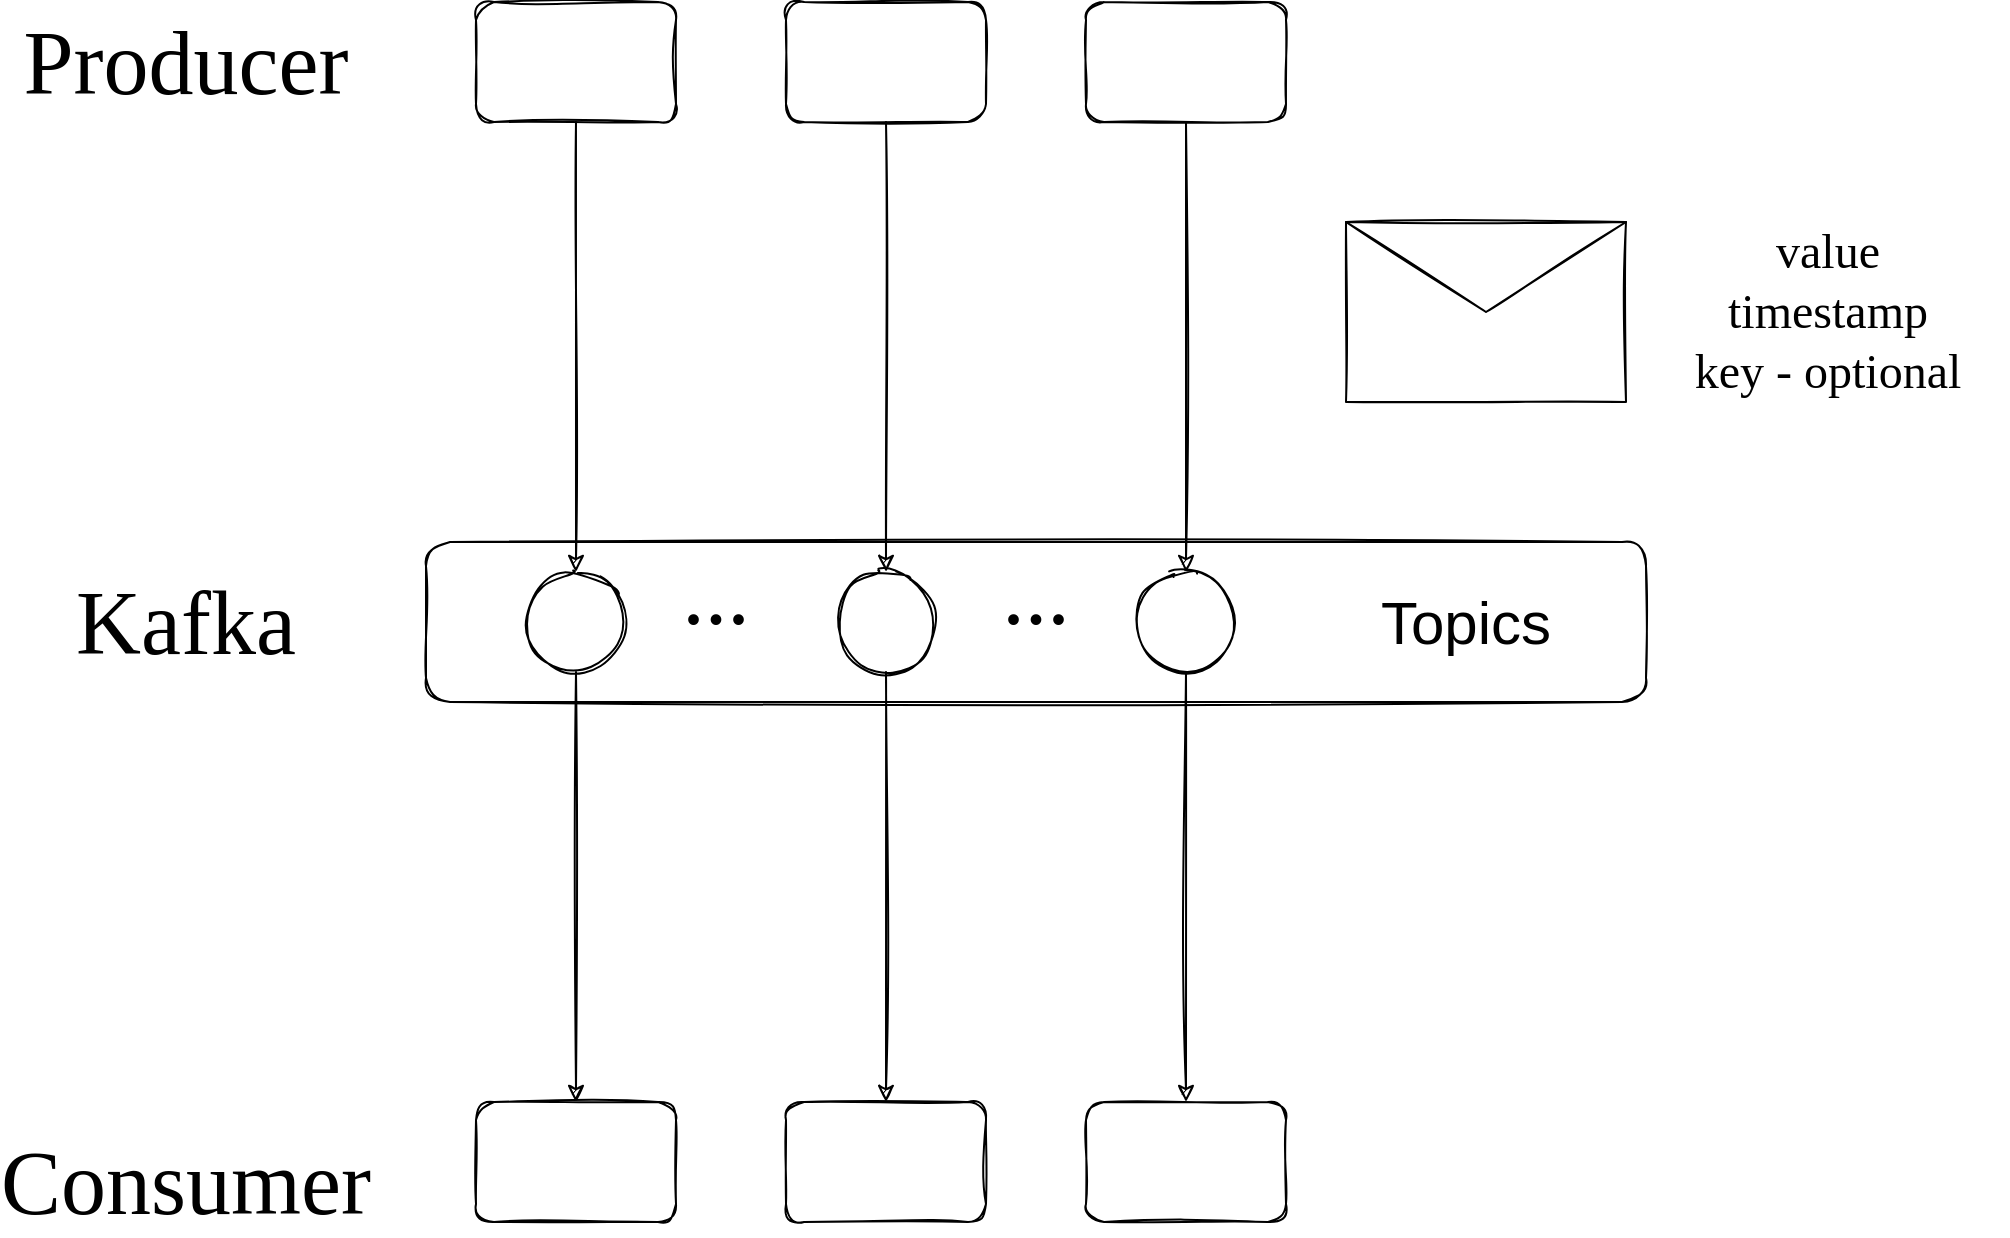 <mxfile version="14.1.4" type="github" pages="11">
  <diagram id="0Kt7jfIghzjYdRk8JLpt" name="Page-1">
    <mxGraphModel dx="1986" dy="1007" grid="1" gridSize="10" guides="1" tooltips="1" connect="1" arrows="1" fold="1" page="1" pageScale="1" pageWidth="1169" pageHeight="827" math="0" shadow="0">
      <root>
        <mxCell id="0" />
        <mxCell id="1" parent="0" />
        <mxCell id="oYQP_AeqH_wm3ZssUs-Z-2" value="" style="rounded=1;whiteSpace=wrap;html=1;sketch=1;" vertex="1" parent="1">
          <mxGeometry x="300" y="360" width="610" height="80" as="geometry" />
        </mxCell>
        <mxCell id="oYQP_AeqH_wm3ZssUs-Z-3" value="&lt;font style=&quot;font-size: 45px&quot; face=&quot;Comic Sans MS&quot;&gt;Kafka&lt;/font&gt;" style="text;html=1;strokeColor=none;fillColor=none;align=center;verticalAlign=middle;whiteSpace=wrap;rounded=0;sketch=1;" vertex="1" parent="1">
          <mxGeometry x="160" y="390" width="40" height="20" as="geometry" />
        </mxCell>
        <mxCell id="oYQP_AeqH_wm3ZssUs-Z-5" value="" style="ellipse;whiteSpace=wrap;html=1;aspect=fixed;sketch=1;" vertex="1" parent="1">
          <mxGeometry x="350" y="375" width="50" height="50" as="geometry" />
        </mxCell>
        <mxCell id="oYQP_AeqH_wm3ZssUs-Z-6" value="" style="ellipse;whiteSpace=wrap;html=1;aspect=fixed;sketch=1;" vertex="1" parent="1">
          <mxGeometry x="505" y="375" width="50" height="50" as="geometry" />
        </mxCell>
        <mxCell id="oYQP_AeqH_wm3ZssUs-Z-7" value="" style="ellipse;whiteSpace=wrap;html=1;aspect=fixed;sketch=1;" vertex="1" parent="1">
          <mxGeometry x="655" y="375" width="50" height="50" as="geometry" />
        </mxCell>
        <mxCell id="oYQP_AeqH_wm3ZssUs-Z-8" value="&lt;font style=&quot;font-size: 30px&quot;&gt;Topics&lt;/font&gt;" style="text;html=1;strokeColor=none;fillColor=none;align=center;verticalAlign=middle;whiteSpace=wrap;rounded=0;sketch=1;" vertex="1" parent="1">
          <mxGeometry x="800" y="390" width="40" height="20" as="geometry" />
        </mxCell>
        <mxCell id="oYQP_AeqH_wm3ZssUs-Z-9" value="" style="rounded=1;whiteSpace=wrap;html=1;sketch=1;" vertex="1" parent="1">
          <mxGeometry x="325" y="90" width="100" height="60" as="geometry" />
        </mxCell>
        <mxCell id="oYQP_AeqH_wm3ZssUs-Z-10" value="&lt;font style=&quot;font-size: 45px&quot; face=&quot;Comic Sans MS&quot;&gt;Producer&lt;/font&gt;" style="text;html=1;strokeColor=none;fillColor=none;align=center;verticalAlign=middle;whiteSpace=wrap;rounded=0;sketch=1;" vertex="1" parent="1">
          <mxGeometry x="160" y="110" width="40" height="20" as="geometry" />
        </mxCell>
        <mxCell id="oYQP_AeqH_wm3ZssUs-Z-11" value="&lt;font style=&quot;font-size: 45px&quot;&gt;&lt;font face=&quot;Comic Sans MS&quot;&gt;Consumer&lt;/font&gt;&lt;br&gt;&lt;/font&gt;" style="text;html=1;strokeColor=none;fillColor=none;align=center;verticalAlign=middle;whiteSpace=wrap;rounded=0;sketch=1;" vertex="1" parent="1">
          <mxGeometry x="160" y="670" width="40" height="20" as="geometry" />
        </mxCell>
        <mxCell id="oYQP_AeqH_wm3ZssUs-Z-12" value="" style="rounded=1;whiteSpace=wrap;html=1;sketch=1;" vertex="1" parent="1">
          <mxGeometry x="480" y="90" width="100" height="60" as="geometry" />
        </mxCell>
        <mxCell id="oYQP_AeqH_wm3ZssUs-Z-13" value="" style="rounded=1;whiteSpace=wrap;html=1;sketch=1;" vertex="1" parent="1">
          <mxGeometry x="630" y="90" width="100" height="60" as="geometry" />
        </mxCell>
        <mxCell id="oYQP_AeqH_wm3ZssUs-Z-14" value="" style="endArrow=classic;html=1;exitX=0.5;exitY=1;exitDx=0;exitDy=0;entryX=0.5;entryY=0;entryDx=0;entryDy=0;sketch=1;" edge="1" parent="1" source="oYQP_AeqH_wm3ZssUs-Z-9" target="oYQP_AeqH_wm3ZssUs-Z-5">
          <mxGeometry width="50" height="50" relative="1" as="geometry">
            <mxPoint x="520" y="470" as="sourcePoint" />
            <mxPoint x="570" y="420" as="targetPoint" />
          </mxGeometry>
        </mxCell>
        <mxCell id="oYQP_AeqH_wm3ZssUs-Z-15" value="" style="endArrow=classic;html=1;exitX=0.5;exitY=1;exitDx=0;exitDy=0;entryX=0.5;entryY=0;entryDx=0;entryDy=0;sketch=1;" edge="1" parent="1" source="oYQP_AeqH_wm3ZssUs-Z-12" target="oYQP_AeqH_wm3ZssUs-Z-6">
          <mxGeometry width="50" height="50" relative="1" as="geometry">
            <mxPoint x="385" y="160" as="sourcePoint" />
            <mxPoint x="385" y="305" as="targetPoint" />
          </mxGeometry>
        </mxCell>
        <mxCell id="oYQP_AeqH_wm3ZssUs-Z-16" value="" style="endArrow=classic;html=1;exitX=0.5;exitY=1;exitDx=0;exitDy=0;entryX=0.5;entryY=0;entryDx=0;entryDy=0;sketch=1;" edge="1" parent="1" source="oYQP_AeqH_wm3ZssUs-Z-13" target="oYQP_AeqH_wm3ZssUs-Z-7">
          <mxGeometry width="50" height="50" relative="1" as="geometry">
            <mxPoint x="540" y="160" as="sourcePoint" />
            <mxPoint x="540" y="305" as="targetPoint" />
          </mxGeometry>
        </mxCell>
        <mxCell id="oYQP_AeqH_wm3ZssUs-Z-17" value="" style="rounded=1;whiteSpace=wrap;html=1;sketch=1;" vertex="1" parent="1">
          <mxGeometry x="325" y="640" width="100" height="60" as="geometry" />
        </mxCell>
        <mxCell id="oYQP_AeqH_wm3ZssUs-Z-18" value="" style="rounded=1;whiteSpace=wrap;html=1;sketch=1;" vertex="1" parent="1">
          <mxGeometry x="480" y="640" width="100" height="60" as="geometry" />
        </mxCell>
        <mxCell id="oYQP_AeqH_wm3ZssUs-Z-19" value="" style="rounded=1;whiteSpace=wrap;html=1;sketch=1;" vertex="1" parent="1">
          <mxGeometry x="630" y="640" width="100" height="60" as="geometry" />
        </mxCell>
        <mxCell id="oYQP_AeqH_wm3ZssUs-Z-20" value="" style="endArrow=classic;html=1;sketch=1;exitX=0.5;exitY=1;exitDx=0;exitDy=0;entryX=0.5;entryY=0;entryDx=0;entryDy=0;" edge="1" parent="1" source="oYQP_AeqH_wm3ZssUs-Z-5" target="oYQP_AeqH_wm3ZssUs-Z-17">
          <mxGeometry width="50" height="50" relative="1" as="geometry">
            <mxPoint x="425" y="410" as="sourcePoint" />
            <mxPoint x="375" y="545" as="targetPoint" />
          </mxGeometry>
        </mxCell>
        <mxCell id="oYQP_AeqH_wm3ZssUs-Z-21" value="" style="endArrow=classic;html=1;sketch=1;entryX=0.5;entryY=0;entryDx=0;entryDy=0;exitX=0.5;exitY=1;exitDx=0;exitDy=0;" edge="1" parent="1" source="oYQP_AeqH_wm3ZssUs-Z-6" target="oYQP_AeqH_wm3ZssUs-Z-18">
          <mxGeometry width="50" height="50" relative="1" as="geometry">
            <mxPoint x="560" y="500" as="sourcePoint" />
            <mxPoint x="550" y="520" as="targetPoint" />
          </mxGeometry>
        </mxCell>
        <mxCell id="oYQP_AeqH_wm3ZssUs-Z-22" value="" style="endArrow=classic;html=1;sketch=1;exitX=0.5;exitY=1;exitDx=0;exitDy=0;entryX=0.5;entryY=0;entryDx=0;entryDy=0;" edge="1" parent="1" source="oYQP_AeqH_wm3ZssUs-Z-7" target="oYQP_AeqH_wm3ZssUs-Z-19">
          <mxGeometry width="50" height="50" relative="1" as="geometry">
            <mxPoint x="679.41" y="415" as="sourcePoint" />
            <mxPoint x="679.41" y="580.0" as="targetPoint" />
          </mxGeometry>
        </mxCell>
        <mxCell id="oYQP_AeqH_wm3ZssUs-Z-23" value="" style="shape=message;html=1;whiteSpace=wrap;html=1;outlineConnect=0;sketch=1;" vertex="1" parent="1">
          <mxGeometry x="760" y="200" width="140" height="90" as="geometry" />
        </mxCell>
        <mxCell id="oYQP_AeqH_wm3ZssUs-Z-24" value="&lt;font style=&quot;font-size: 24px&quot; face=&quot;Comic Sans MS&quot;&gt;key - optional&lt;/font&gt;" style="text;html=1;strokeColor=none;fillColor=none;align=center;verticalAlign=middle;whiteSpace=wrap;rounded=0;sketch=1;" vertex="1" parent="1">
          <mxGeometry x="911" y="265" width="180" height="20" as="geometry" />
        </mxCell>
        <mxCell id="oYQP_AeqH_wm3ZssUs-Z-27" value="&lt;font style=&quot;font-size: 24px&quot; face=&quot;Comic Sans MS&quot;&gt;value&lt;/font&gt;" style="text;html=1;strokeColor=none;fillColor=none;align=center;verticalAlign=middle;whiteSpace=wrap;rounded=0;sketch=1;" vertex="1" parent="1">
          <mxGeometry x="911" y="205" width="180" height="20" as="geometry" />
        </mxCell>
        <mxCell id="oYQP_AeqH_wm3ZssUs-Z-28" value="&lt;font style=&quot;font-size: 24px&quot; face=&quot;Comic Sans MS&quot;&gt;timestamp&lt;/font&gt;" style="text;html=1;strokeColor=none;fillColor=none;align=center;verticalAlign=middle;whiteSpace=wrap;rounded=0;sketch=1;" vertex="1" parent="1">
          <mxGeometry x="911" y="235" width="180" height="20" as="geometry" />
        </mxCell>
        <mxCell id="_-pmmgtYbEDsSYfAbb1t-1" value="&lt;font style=&quot;font-size: 45px&quot; face=&quot;Comic Sans MS&quot;&gt;...&lt;/font&gt;" style="text;html=1;strokeColor=none;fillColor=none;align=center;verticalAlign=middle;whiteSpace=wrap;rounded=0;sketch=1;" vertex="1" parent="1">
          <mxGeometry x="585" y="375" width="40" height="20" as="geometry" />
        </mxCell>
        <mxCell id="_-pmmgtYbEDsSYfAbb1t-2" value="&lt;font style=&quot;font-size: 45px&quot; face=&quot;Comic Sans MS&quot;&gt;...&lt;/font&gt;" style="text;html=1;strokeColor=none;fillColor=none;align=center;verticalAlign=middle;whiteSpace=wrap;rounded=0;sketch=1;" vertex="1" parent="1">
          <mxGeometry x="425" y="375" width="40" height="20" as="geometry" />
        </mxCell>
      </root>
    </mxGraphModel>
  </diagram>
  <diagram name="Page-2" id="MVk5zxumXhTprMyfU2ox">
    <mxGraphModel dx="3486" dy="1175" grid="1" gridSize="10" guides="1" tooltips="1" connect="1" arrows="1" fold="1" page="1" pageScale="1" pageWidth="1169" pageHeight="827" math="0" shadow="0">
      <root>
        <mxCell id="d_MOsRjCvGkLaGUoz0jy-0" />
        <mxCell id="d_MOsRjCvGkLaGUoz0jy-1" parent="d_MOsRjCvGkLaGUoz0jy-0" />
        <mxCell id="d_MOsRjCvGkLaGUoz0jy-2" value="" style="rounded=1;whiteSpace=wrap;html=1;sketch=1;" vertex="1" parent="d_MOsRjCvGkLaGUoz0jy-1">
          <mxGeometry x="-884" y="220" width="830" height="80" as="geometry" />
        </mxCell>
        <mxCell id="d_MOsRjCvGkLaGUoz0jy-3" value="&lt;font style=&quot;font-size: 45px&quot; face=&quot;Comic Sans MS&quot;&gt;Kafka&lt;/font&gt;" style="text;html=1;strokeColor=none;fillColor=none;align=center;verticalAlign=middle;whiteSpace=wrap;rounded=0;sketch=1;" vertex="1" parent="d_MOsRjCvGkLaGUoz0jy-1">
          <mxGeometry x="-1034" y="250" width="40" height="20" as="geometry" />
        </mxCell>
        <mxCell id="d_MOsRjCvGkLaGUoz0jy-8" value="" style="rounded=1;whiteSpace=wrap;html=1;sketch=1;" vertex="1" parent="d_MOsRjCvGkLaGUoz0jy-1">
          <mxGeometry x="-874" y="60" width="100" height="60" as="geometry" />
        </mxCell>
        <mxCell id="d_MOsRjCvGkLaGUoz0jy-9" value="&lt;font style=&quot;font-size: 45px&quot; face=&quot;Comic Sans MS&quot;&gt;Producer&lt;/font&gt;" style="text;html=1;strokeColor=none;fillColor=none;align=center;verticalAlign=middle;whiteSpace=wrap;rounded=0;sketch=1;" vertex="1" parent="d_MOsRjCvGkLaGUoz0jy-1">
          <mxGeometry x="-1014" y="80" width="40" height="20" as="geometry" />
        </mxCell>
        <mxCell id="d_MOsRjCvGkLaGUoz0jy-10" value="&lt;font style=&quot;font-size: 45px&quot;&gt;&lt;font face=&quot;Comic Sans MS&quot;&gt;Streams&lt;/font&gt;&lt;br&gt;&lt;/font&gt;" style="text;html=1;strokeColor=none;fillColor=none;align=center;verticalAlign=middle;whiteSpace=wrap;rounded=0;sketch=1;" vertex="1" parent="d_MOsRjCvGkLaGUoz0jy-1">
          <mxGeometry x="-1169" y="620" width="310" height="20" as="geometry" />
        </mxCell>
        <mxCell id="d_MOsRjCvGkLaGUoz0jy-13" value="" style="endArrow=classic;html=1;exitX=0.5;exitY=1;exitDx=0;exitDy=0;entryX=0.5;entryY=0;entryDx=0;entryDy=0;sketch=1;" edge="1" parent="d_MOsRjCvGkLaGUoz0jy-1" source="d_MOsRjCvGkLaGUoz0jy-8" target="d_MOsRjCvGkLaGUoz0jy-47">
          <mxGeometry width="50" height="50" relative="1" as="geometry">
            <mxPoint x="-614" y="440" as="sourcePoint" />
            <mxPoint x="-759" y="235" as="targetPoint" />
          </mxGeometry>
        </mxCell>
        <mxCell id="d_MOsRjCvGkLaGUoz0jy-15" value="" style="endArrow=classic;html=1;exitX=0.5;exitY=1;exitDx=0;exitDy=0;entryX=0.5;entryY=0;entryDx=0;entryDy=0;sketch=1;" edge="1" parent="d_MOsRjCvGkLaGUoz0jy-1" source="d_MOsRjCvGkLaGUoz0jy-12">
          <mxGeometry width="50" height="50" relative="1" as="geometry">
            <mxPoint x="540" y="160" as="sourcePoint" />
            <mxPoint x="680" y="265" as="targetPoint" />
          </mxGeometry>
        </mxCell>
        <mxCell id="d_MOsRjCvGkLaGUoz0jy-26" value="" style="ellipse;whiteSpace=wrap;html=1;aspect=fixed;sketch=1;" vertex="1" parent="d_MOsRjCvGkLaGUoz0jy-1">
          <mxGeometry x="-774" y="235" width="50" height="50" as="geometry" />
        </mxCell>
        <mxCell id="d_MOsRjCvGkLaGUoz0jy-28" value="" style="endArrow=classic;html=1;sketch=1;exitX=1;exitY=0.5;exitDx=0;exitDy=0;entryX=0.5;entryY=1;entryDx=0;entryDy=0;" edge="1" parent="d_MOsRjCvGkLaGUoz0jy-1" source="d_MOsRjCvGkLaGUoz0jy-45" target="d_MOsRjCvGkLaGUoz0jy-26">
          <mxGeometry width="50" height="50" relative="1" as="geometry">
            <mxPoint x="-709" y="640" as="sourcePoint" />
            <mxPoint x="-684" y="285" as="targetPoint" />
            <Array as="points">
              <mxPoint x="-749" y="640" />
            </Array>
          </mxGeometry>
        </mxCell>
        <mxCell id="d_MOsRjCvGkLaGUoz0jy-29" value="" style="ellipse;whiteSpace=wrap;html=1;aspect=fixed;sketch=1;" vertex="1" parent="d_MOsRjCvGkLaGUoz0jy-1">
          <mxGeometry x="-652" y="235" width="50" height="50" as="geometry" />
        </mxCell>
        <mxCell id="d_MOsRjCvGkLaGUoz0jy-30" value="" style="rounded=1;whiteSpace=wrap;html=1;sketch=1;" vertex="1" parent="d_MOsRjCvGkLaGUoz0jy-1">
          <mxGeometry x="-677" y="60" width="100" height="60" as="geometry" />
        </mxCell>
        <mxCell id="d_MOsRjCvGkLaGUoz0jy-31" value="" style="endArrow=classic;html=1;exitX=0.5;exitY=1;exitDx=0;exitDy=0;entryX=0.5;entryY=0;entryDx=0;entryDy=0;sketch=1;" edge="1" parent="d_MOsRjCvGkLaGUoz0jy-1" source="d_MOsRjCvGkLaGUoz0jy-30" target="d_MOsRjCvGkLaGUoz0jy-29">
          <mxGeometry width="50" height="50" relative="1" as="geometry">
            <mxPoint x="-482" y="440" as="sourcePoint" />
            <mxPoint x="-432" y="390" as="targetPoint" />
          </mxGeometry>
        </mxCell>
        <mxCell id="d_MOsRjCvGkLaGUoz0jy-32" value="" style="ellipse;whiteSpace=wrap;html=1;aspect=fixed;sketch=1;" vertex="1" parent="d_MOsRjCvGkLaGUoz0jy-1">
          <mxGeometry x="-527" y="235" width="50" height="50" as="geometry" />
        </mxCell>
        <mxCell id="d_MOsRjCvGkLaGUoz0jy-33" value="" style="rounded=1;whiteSpace=wrap;html=1;sketch=1;" vertex="1" parent="d_MOsRjCvGkLaGUoz0jy-1">
          <mxGeometry x="-552" y="60" width="100" height="60" as="geometry" />
        </mxCell>
        <mxCell id="d_MOsRjCvGkLaGUoz0jy-34" value="" style="endArrow=classic;html=1;exitX=0.5;exitY=1;exitDx=0;exitDy=0;entryX=0.5;entryY=0;entryDx=0;entryDy=0;sketch=1;" edge="1" parent="d_MOsRjCvGkLaGUoz0jy-1" source="d_MOsRjCvGkLaGUoz0jy-33" target="d_MOsRjCvGkLaGUoz0jy-32">
          <mxGeometry width="50" height="50" relative="1" as="geometry">
            <mxPoint x="-357" y="440" as="sourcePoint" />
            <mxPoint x="-307" y="390" as="targetPoint" />
          </mxGeometry>
        </mxCell>
        <mxCell id="d_MOsRjCvGkLaGUoz0jy-35" value="" style="rounded=1;whiteSpace=wrap;html=1;sketch=1;" vertex="1" parent="d_MOsRjCvGkLaGUoz0jy-1">
          <mxGeometry x="-599" y="610" width="100" height="60" as="geometry" />
        </mxCell>
        <mxCell id="d_MOsRjCvGkLaGUoz0jy-36" value="" style="endArrow=classic;html=1;sketch=1;exitX=0.5;exitY=1;exitDx=0;exitDy=0;entryX=0.25;entryY=0;entryDx=0;entryDy=0;" edge="1" parent="d_MOsRjCvGkLaGUoz0jy-1" source="d_MOsRjCvGkLaGUoz0jy-29" target="d_MOsRjCvGkLaGUoz0jy-35">
          <mxGeometry width="50" height="50" relative="1" as="geometry">
            <mxPoint x="-627.5" y="330" as="sourcePoint" />
            <mxPoint x="-627.5" y="655" as="targetPoint" />
          </mxGeometry>
        </mxCell>
        <mxCell id="d_MOsRjCvGkLaGUoz0jy-37" value="" style="endArrow=classic;html=1;sketch=1;exitX=0.5;exitY=1;exitDx=0;exitDy=0;entryX=0.75;entryY=0;entryDx=0;entryDy=0;" edge="1" parent="d_MOsRjCvGkLaGUoz0jy-1" source="d_MOsRjCvGkLaGUoz0jy-32" target="d_MOsRjCvGkLaGUoz0jy-35">
          <mxGeometry width="50" height="50" relative="1" as="geometry">
            <mxPoint x="-492" y="345" as="sourcePoint" />
            <mxPoint x="-482" y="670" as="targetPoint" />
          </mxGeometry>
        </mxCell>
        <mxCell id="d_MOsRjCvGkLaGUoz0jy-38" value="" style="ellipse;whiteSpace=wrap;html=1;aspect=fixed;sketch=1;" vertex="1" parent="d_MOsRjCvGkLaGUoz0jy-1">
          <mxGeometry x="-452" y="235" width="50" height="50" as="geometry" />
        </mxCell>
        <mxCell id="d_MOsRjCvGkLaGUoz0jy-39" value="" style="endArrow=classic;html=1;sketch=1;exitX=1;exitY=0.5;exitDx=0;exitDy=0;entryX=0.5;entryY=1;entryDx=0;entryDy=0;" edge="1" parent="d_MOsRjCvGkLaGUoz0jy-1" source="d_MOsRjCvGkLaGUoz0jy-35" target="d_MOsRjCvGkLaGUoz0jy-38">
          <mxGeometry width="50" height="50" relative="1" as="geometry">
            <mxPoint x="-392" y="665" as="sourcePoint" />
            <mxPoint x="-367" y="310" as="targetPoint" />
            <Array as="points">
              <mxPoint x="-427" y="640" />
            </Array>
          </mxGeometry>
        </mxCell>
        <mxCell id="d_MOsRjCvGkLaGUoz0jy-40" value="&lt;font style=&quot;font-size: 45px&quot; face=&quot;Comic Sans MS&quot;&gt;...&lt;/font&gt;" style="text;html=1;strokeColor=none;fillColor=none;align=center;verticalAlign=middle;whiteSpace=wrap;rounded=0;sketch=1;" vertex="1" parent="d_MOsRjCvGkLaGUoz0jy-1">
          <mxGeometry x="-577" y="240" width="40" height="20" as="geometry" />
        </mxCell>
        <mxCell id="d_MOsRjCvGkLaGUoz0jy-42" style="edgeStyle=orthogonalEdgeStyle;rounded=0;sketch=1;orthogonalLoop=1;jettySize=auto;html=1;exitX=0.5;exitY=1;exitDx=0;exitDy=0;" edge="1" parent="d_MOsRjCvGkLaGUoz0jy-1" source="d_MOsRjCvGkLaGUoz0jy-10" target="d_MOsRjCvGkLaGUoz0jy-10">
          <mxGeometry relative="1" as="geometry" />
        </mxCell>
        <mxCell id="d_MOsRjCvGkLaGUoz0jy-44" value="" style="rounded=1;whiteSpace=wrap;html=1;sketch=1;" vertex="1" parent="d_MOsRjCvGkLaGUoz0jy-1">
          <mxGeometry x="-724" y="610" width="100" height="60" as="geometry" />
        </mxCell>
        <mxCell id="d_MOsRjCvGkLaGUoz0jy-45" value="" style="rounded=1;whiteSpace=wrap;html=1;sketch=1;" vertex="1" parent="d_MOsRjCvGkLaGUoz0jy-1">
          <mxGeometry x="-874" y="610" width="100" height="60" as="geometry" />
        </mxCell>
        <mxCell id="d_MOsRjCvGkLaGUoz0jy-46" value="" style="endArrow=classic;html=1;sketch=1;exitX=0.5;exitY=1;exitDx=0;exitDy=0;entryX=0.5;entryY=0;entryDx=0;entryDy=0;" edge="1" source="d_MOsRjCvGkLaGUoz0jy-47" target="d_MOsRjCvGkLaGUoz0jy-45" parent="d_MOsRjCvGkLaGUoz0jy-1">
          <mxGeometry width="50" height="50" relative="1" as="geometry">
            <mxPoint x="-774" y="380" as="sourcePoint" />
            <mxPoint x="-824" y="515" as="targetPoint" />
          </mxGeometry>
        </mxCell>
        <mxCell id="d_MOsRjCvGkLaGUoz0jy-47" value="" style="ellipse;whiteSpace=wrap;html=1;aspect=fixed;sketch=1;" vertex="1" parent="d_MOsRjCvGkLaGUoz0jy-1">
          <mxGeometry x="-849" y="235" width="50" height="50" as="geometry" />
        </mxCell>
        <mxCell id="d_MOsRjCvGkLaGUoz0jy-48" value="" style="endArrow=classic;html=1;sketch=1;exitX=1;exitY=1;exitDx=0;exitDy=0;entryX=0.5;entryY=0;entryDx=0;entryDy=0;" edge="1" parent="d_MOsRjCvGkLaGUoz0jy-1" source="d_MOsRjCvGkLaGUoz0jy-26" target="d_MOsRjCvGkLaGUoz0jy-44">
          <mxGeometry width="50" height="50" relative="1" as="geometry">
            <mxPoint x="-699" y="345" as="sourcePoint" />
            <mxPoint x="-634" y="670" as="targetPoint" />
          </mxGeometry>
        </mxCell>
        <mxCell id="d_MOsRjCvGkLaGUoz0jy-51" value="" style="ellipse;whiteSpace=wrap;html=1;aspect=fixed;sketch=1;" vertex="1" parent="d_MOsRjCvGkLaGUoz0jy-1">
          <mxGeometry x="-377" y="235" width="50" height="50" as="geometry" />
        </mxCell>
        <mxCell id="d_MOsRjCvGkLaGUoz0jy-52" value="" style="rounded=1;whiteSpace=wrap;html=1;sketch=1;" vertex="1" parent="d_MOsRjCvGkLaGUoz0jy-1">
          <mxGeometry x="-402" y="60" width="100" height="60" as="geometry" />
        </mxCell>
        <mxCell id="d_MOsRjCvGkLaGUoz0jy-53" value="" style="endArrow=classic;html=1;exitX=0.5;exitY=1;exitDx=0;exitDy=0;entryX=0.5;entryY=0;entryDx=0;entryDy=0;sketch=1;" edge="1" parent="d_MOsRjCvGkLaGUoz0jy-1" source="d_MOsRjCvGkLaGUoz0jy-52" target="d_MOsRjCvGkLaGUoz0jy-51">
          <mxGeometry width="50" height="50" relative="1" as="geometry">
            <mxPoint x="-207" y="440" as="sourcePoint" />
            <mxPoint x="-157" y="390" as="targetPoint" />
          </mxGeometry>
        </mxCell>
        <mxCell id="d_MOsRjCvGkLaGUoz0jy-54" value="" style="rounded=1;whiteSpace=wrap;html=1;sketch=1;" vertex="1" parent="d_MOsRjCvGkLaGUoz0jy-1">
          <mxGeometry x="-402" y="610" width="100" height="60" as="geometry" />
        </mxCell>
        <mxCell id="d_MOsRjCvGkLaGUoz0jy-55" value="" style="endArrow=classic;html=1;sketch=1;exitX=0.5;exitY=1;exitDx=0;exitDy=0;" edge="1" parent="d_MOsRjCvGkLaGUoz0jy-1" source="d_MOsRjCvGkLaGUoz0jy-51" target="d_MOsRjCvGkLaGUoz0jy-54">
          <mxGeometry width="50" height="50" relative="1" as="geometry">
            <mxPoint x="-352.5" y="345" as="sourcePoint" />
            <mxPoint x="-352.5" y="670" as="targetPoint" />
          </mxGeometry>
        </mxCell>
        <mxCell id="d_MOsRjCvGkLaGUoz0jy-56" value="" style="ellipse;whiteSpace=wrap;html=1;aspect=fixed;sketch=1;" vertex="1" parent="d_MOsRjCvGkLaGUoz0jy-1">
          <mxGeometry x="-274" y="235" width="50" height="50" as="geometry" />
        </mxCell>
        <mxCell id="d_MOsRjCvGkLaGUoz0jy-57" value="" style="ellipse;whiteSpace=wrap;html=1;aspect=fixed;sketch=1;" vertex="1" parent="d_MOsRjCvGkLaGUoz0jy-1">
          <mxGeometry x="-164" y="235" width="50" height="50" as="geometry" />
        </mxCell>
        <mxCell id="d_MOsRjCvGkLaGUoz0jy-58" value="&lt;font style=&quot;font-size: 45px&quot; face=&quot;Comic Sans MS&quot;&gt;...&lt;/font&gt;" style="text;html=1;strokeColor=none;fillColor=none;align=center;verticalAlign=middle;whiteSpace=wrap;rounded=0;sketch=1;" vertex="1" parent="d_MOsRjCvGkLaGUoz0jy-1">
          <mxGeometry x="-214" y="240" width="40" height="20" as="geometry" />
        </mxCell>
        <mxCell id="d_MOsRjCvGkLaGUoz0jy-60" value="" style="endArrow=classic;html=1;sketch=1;exitX=1;exitY=0.25;exitDx=0;exitDy=0;entryX=0.5;entryY=1;entryDx=0;entryDy=0;" edge="1" parent="d_MOsRjCvGkLaGUoz0jy-1" source="d_MOsRjCvGkLaGUoz0jy-54" target="d_MOsRjCvGkLaGUoz0jy-56">
          <mxGeometry width="50" height="50" relative="1" as="geometry">
            <mxPoint x="-302" y="625" as="sourcePoint" />
            <mxPoint x="-249" y="285" as="targetPoint" />
            <Array as="points">
              <mxPoint x="-249" y="625" />
            </Array>
          </mxGeometry>
        </mxCell>
        <mxCell id="d_MOsRjCvGkLaGUoz0jy-61" value="" style="endArrow=classic;html=1;sketch=1;exitX=1;exitY=0.75;exitDx=0;exitDy=0;entryX=0.5;entryY=1;entryDx=0;entryDy=0;" edge="1" parent="d_MOsRjCvGkLaGUoz0jy-1" source="d_MOsRjCvGkLaGUoz0jy-54" target="d_MOsRjCvGkLaGUoz0jy-57">
          <mxGeometry width="50" height="50" relative="1" as="geometry">
            <mxPoint x="-194" y="660" as="sourcePoint" />
            <mxPoint x="-141" y="320" as="targetPoint" />
            <Array as="points">
              <mxPoint x="-139" y="655" />
            </Array>
          </mxGeometry>
        </mxCell>
        <mxCell id="ltQADOmjYD4Rk9BnlhU5-1" value="&lt;font&gt;&lt;font face=&quot;Comic Sans MS&quot; style=&quot;font-size: 20px&quot;&gt;Single Input&lt;/font&gt;&lt;br&gt;&lt;/font&gt;" style="text;html=1;strokeColor=none;fillColor=none;align=center;verticalAlign=middle;whiteSpace=wrap;rounded=0;sketch=1;" vertex="1" parent="d_MOsRjCvGkLaGUoz0jy-1">
          <mxGeometry x="-749" y="690" width="150" height="20" as="geometry" />
        </mxCell>
        <mxCell id="ltQADOmjYD4Rk9BnlhU5-2" value="&lt;font&gt;&lt;font face=&quot;Comic Sans MS&quot;&gt;&lt;font style=&quot;font-size: 20px&quot;&gt;Single Input&lt;/font&gt;&lt;br&gt;&lt;/font&gt;&lt;font face=&quot;Comic Sans MS&quot; style=&quot;font-size: 20px&quot;&gt;Single Output&lt;/font&gt;&lt;br&gt;&lt;/font&gt;" style="text;html=1;strokeColor=none;fillColor=none;align=center;verticalAlign=middle;whiteSpace=wrap;rounded=0;sketch=1;" vertex="1" parent="d_MOsRjCvGkLaGUoz0jy-1">
          <mxGeometry x="-899" y="690" width="150" height="20" as="geometry" />
        </mxCell>
        <mxCell id="ltQADOmjYD4Rk9BnlhU5-3" value="&lt;font&gt;&lt;font face=&quot;Comic Sans MS&quot; style=&quot;font-size: 20px&quot;&gt;Multi Input&lt;br&gt;&lt;/font&gt;&lt;font face=&quot;Comic Sans MS&quot; style=&quot;font-size: 20px&quot;&gt;Single Output&lt;/font&gt;&lt;br&gt;&lt;/font&gt;" style="text;html=1;strokeColor=none;fillColor=none;align=center;verticalAlign=middle;whiteSpace=wrap;rounded=0;sketch=1;" vertex="1" parent="d_MOsRjCvGkLaGUoz0jy-1">
          <mxGeometry x="-624" y="700" width="150" height="20" as="geometry" />
        </mxCell>
        <mxCell id="ltQADOmjYD4Rk9BnlhU5-4" value="&lt;font&gt;&lt;font face=&quot;Comic Sans MS&quot;&gt;&lt;font style=&quot;font-size: 20px&quot;&gt;Single Input&lt;/font&gt;&lt;br&gt;&lt;/font&gt;&lt;font face=&quot;Comic Sans MS&quot; style=&quot;font-size: 20px&quot;&gt;Multi Output&lt;/font&gt;&lt;br&gt;&lt;/font&gt;" style="text;html=1;strokeColor=none;fillColor=none;align=center;verticalAlign=middle;whiteSpace=wrap;rounded=0;sketch=1;" vertex="1" parent="d_MOsRjCvGkLaGUoz0jy-1">
          <mxGeometry x="-427" y="690" width="150" height="20" as="geometry" />
        </mxCell>
      </root>
    </mxGraphModel>
  </diagram>
  <diagram name="Page-3" id="QAsU8LHcoW5yA-R0Qodl">
    <mxGraphModel dx="1986" dy="1007" grid="1" gridSize="10" guides="1" tooltips="1" connect="1" arrows="1" fold="1" page="1" pageScale="1" pageWidth="1169" pageHeight="827" math="0" shadow="0">
      <root>
        <mxCell id="sbok5qUdAtDsxh_EfIXN-0" />
        <mxCell id="sbok5qUdAtDsxh_EfIXN-1" parent="sbok5qUdAtDsxh_EfIXN-0" />
        <mxCell id="PN3Ye8GRXyvBJcxD3AP5-0" value="&lt;font style=&quot;font-size: 45px&quot; face=&quot;Comic Sans MS&quot;&gt;Kafka Streams - possible uses&lt;/font&gt;" style="text;html=1;strokeColor=none;fillColor=none;align=left;verticalAlign=middle;whiteSpace=wrap;rounded=0;sketch=1;" vertex="1" parent="sbok5qUdAtDsxh_EfIXN-1">
          <mxGeometry x="80" y="40" width="640" height="20" as="geometry" />
        </mxCell>
        <mxCell id="PN3Ye8GRXyvBJcxD3AP5-4" value="" style="endArrow=classic;html=1;sketch=1;strokeWidth=5;entryX=0;entryY=0.5;entryDx=0;entryDy=0;" edge="1" parent="sbok5qUdAtDsxh_EfIXN-1">
          <mxGeometry width="50" height="50" relative="1" as="geometry">
            <mxPoint x="40" y="225" as="sourcePoint" />
            <mxPoint x="190" y="225" as="targetPoint" />
          </mxGeometry>
        </mxCell>
        <mxCell id="KtGWBTILcPPldwll41Vn-0" value="" style="shape=message;html=1;whiteSpace=wrap;html=1;outlineConnect=0;sketch=1;fillColor=#f5f5f5;strokeColor=#666666;fontColor=#333333;" vertex="1" parent="sbok5qUdAtDsxh_EfIXN-1">
          <mxGeometry x="50" y="150" width="60" height="40" as="geometry" />
        </mxCell>
        <mxCell id="KtGWBTILcPPldwll41Vn-2" value="&lt;font style=&quot;font-size: 30px&quot; face=&quot;Comic Sans MS&quot;&gt;transform&lt;/font&gt;" style="text;html=1;strokeColor=none;fillColor=none;align=center;verticalAlign=middle;whiteSpace=wrap;rounded=0;sketch=1;" vertex="1" parent="sbok5qUdAtDsxh_EfIXN-1">
          <mxGeometry x="150" y="150" width="150" height="20" as="geometry" />
        </mxCell>
        <mxCell id="KtGWBTILcPPldwll41Vn-6" value="" style="endArrow=classic;html=1;sketch=1;strokeWidth=5;exitX=1;exitY=0.5;exitDx=0;exitDy=0;" edge="1" parent="sbok5qUdAtDsxh_EfIXN-1">
          <mxGeometry width="50" height="50" relative="1" as="geometry">
            <mxPoint x="260" y="225" as="sourcePoint" />
            <mxPoint x="390" y="224" as="targetPoint" />
          </mxGeometry>
        </mxCell>
        <mxCell id="KtGWBTILcPPldwll41Vn-7" value="" style="endArrow=classic;html=1;sketch=1;strokeWidth=5;entryX=0.5;entryY=1;entryDx=0;entryDy=0;" edge="1" parent="sbok5qUdAtDsxh_EfIXN-1">
          <mxGeometry width="50" height="50" relative="1" as="geometry">
            <mxPoint x="40.0" y="330" as="sourcePoint" />
            <mxPoint x="430" y="265" as="targetPoint" />
            <Array as="points">
              <mxPoint x="430" y="330" />
            </Array>
          </mxGeometry>
        </mxCell>
        <mxCell id="KtGWBTILcPPldwll41Vn-8" value="" style="shape=message;html=1;whiteSpace=wrap;html=1;outlineConnect=0;sketch=1;fillColor=#dae8fc;strokeColor=#6c8ebf;" vertex="1" parent="sbok5qUdAtDsxh_EfIXN-1">
          <mxGeometry x="50" y="270" width="60" height="40" as="geometry" />
        </mxCell>
        <mxCell id="KtGWBTILcPPldwll41Vn-12" value="&lt;font style=&quot;font-size: 30px&quot; face=&quot;Comic Sans MS&quot;&gt;join&lt;/font&gt;" style="text;html=1;strokeColor=none;fillColor=none;align=center;verticalAlign=middle;whiteSpace=wrap;rounded=0;sketch=1;" vertex="1" parent="sbok5qUdAtDsxh_EfIXN-1">
          <mxGeometry x="355" y="150" width="150" height="20" as="geometry" />
        </mxCell>
        <mxCell id="KtGWBTILcPPldwll41Vn-13" value="" style="triangle;whiteSpace=wrap;html=1;sketch=1;" vertex="1" parent="sbok5qUdAtDsxh_EfIXN-1">
          <mxGeometry x="190" y="185" width="65" height="80" as="geometry" />
        </mxCell>
        <mxCell id="KtGWBTILcPPldwll41Vn-14" value="" style="endArrow=classic;html=1;sketch=1;strokeWidth=5;exitX=1;exitY=0.5;exitDx=0;exitDy=0;" edge="1" parent="sbok5qUdAtDsxh_EfIXN-1">
          <mxGeometry width="50" height="50" relative="1" as="geometry">
            <mxPoint x="480" y="225.29" as="sourcePoint" />
            <mxPoint x="640" y="224" as="targetPoint" />
          </mxGeometry>
        </mxCell>
        <mxCell id="KtGWBTILcPPldwll41Vn-15" value="" style="ellipse;whiteSpace=wrap;html=1;aspect=fixed;sketch=1;" vertex="1" parent="sbok5qUdAtDsxh_EfIXN-1">
          <mxGeometry x="390" y="185" width="80" height="80" as="geometry" />
        </mxCell>
        <mxCell id="KtGWBTILcPPldwll41Vn-16" value="" style="shape=internalStorage;whiteSpace=wrap;html=1;backgroundOutline=1;sketch=1;" vertex="1" parent="sbok5qUdAtDsxh_EfIXN-1">
          <mxGeometry x="650" y="190" width="80" height="80" as="geometry" />
        </mxCell>
        <mxCell id="KtGWBTILcPPldwll41Vn-17" value="&lt;font style=&quot;font-size: 30px&quot; face=&quot;Comic Sans MS&quot;&gt;aggregate&lt;/font&gt;" style="text;html=1;strokeColor=none;fillColor=none;align=center;verticalAlign=middle;whiteSpace=wrap;rounded=0;sketch=1;" vertex="1" parent="sbok5qUdAtDsxh_EfIXN-1">
          <mxGeometry x="620" y="150" width="150" height="20" as="geometry" />
        </mxCell>
        <mxCell id="KtGWBTILcPPldwll41Vn-19" value="" style="endArrow=classic;html=1;sketch=1;strokeWidth=5;" edge="1" parent="sbok5qUdAtDsxh_EfIXN-1">
          <mxGeometry width="50" height="50" relative="1" as="geometry">
            <mxPoint x="40.0" y="430" as="sourcePoint" />
            <mxPoint x="640" y="430" as="targetPoint" />
          </mxGeometry>
        </mxCell>
        <mxCell id="KtGWBTILcPPldwll41Vn-20" value="" style="shape=message;html=1;whiteSpace=wrap;html=1;outlineConnect=0;sketch=1;fillColor=#d5e8d4;strokeColor=#82b366;" vertex="1" parent="sbok5qUdAtDsxh_EfIXN-1">
          <mxGeometry x="50" y="360" width="60" height="40" as="geometry" />
        </mxCell>
        <mxCell id="KtGWBTILcPPldwll41Vn-21" value="" style="shape=internalStorage;whiteSpace=wrap;html=1;backgroundOutline=1;sketch=1;" vertex="1" parent="sbok5qUdAtDsxh_EfIXN-1">
          <mxGeometry x="650" y="374" width="80" height="80" as="geometry" />
        </mxCell>
        <mxCell id="KtGWBTILcPPldwll41Vn-22" value="&lt;font style=&quot;font-size: 30px&quot; face=&quot;Comic Sans MS&quot;&gt;aggregate&lt;/font&gt;" style="text;html=1;strokeColor=none;fillColor=none;align=center;verticalAlign=middle;whiteSpace=wrap;rounded=0;sketch=1;" vertex="1" parent="sbok5qUdAtDsxh_EfIXN-1">
          <mxGeometry x="615" y="330" width="150" height="20" as="geometry" />
        </mxCell>
        <mxCell id="KtGWBTILcPPldwll41Vn-23" value="" style="ellipse;whiteSpace=wrap;html=1;aspect=fixed;sketch=1;" vertex="1" parent="sbok5qUdAtDsxh_EfIXN-1">
          <mxGeometry x="920" y="390" width="80" height="80" as="geometry" />
        </mxCell>
        <mxCell id="KtGWBTILcPPldwll41Vn-24" value="" style="endArrow=classic;html=1;sketch=1;strokeWidth=5;" edge="1" parent="sbok5qUdAtDsxh_EfIXN-1">
          <mxGeometry width="50" height="50" relative="1" as="geometry">
            <mxPoint x="740.0" y="430" as="sourcePoint" />
            <mxPoint x="910" y="430" as="targetPoint" />
          </mxGeometry>
        </mxCell>
        <mxCell id="KtGWBTILcPPldwll41Vn-29" value="" style="endArrow=classic;html=1;sketch=1;strokeWidth=5;entryX=0.5;entryY=0;entryDx=0;entryDy=0;" edge="1" parent="sbok5qUdAtDsxh_EfIXN-1" target="KtGWBTILcPPldwll41Vn-23">
          <mxGeometry width="50" height="50" relative="1" as="geometry">
            <mxPoint x="740" y="224.29" as="sourcePoint" />
            <mxPoint x="960" y="390" as="targetPoint" />
            <Array as="points">
              <mxPoint x="960" y="224" />
            </Array>
          </mxGeometry>
        </mxCell>
        <mxCell id="KtGWBTILcPPldwll41Vn-30" value="" style="endArrow=classic;html=1;sketch=1;strokeWidth=5;" edge="1" parent="sbok5qUdAtDsxh_EfIXN-1">
          <mxGeometry width="50" height="50" relative="1" as="geometry">
            <mxPoint x="1010" y="429.29" as="sourcePoint" />
            <mxPoint x="1115" y="429.29" as="targetPoint" />
          </mxGeometry>
        </mxCell>
        <mxCell id="KtGWBTILcPPldwll41Vn-31" value="" style="shape=message;html=1;whiteSpace=wrap;html=1;outlineConnect=0;sketch=1;fillColor=#ffe6cc;strokeColor=#d79b00;" vertex="1" parent="sbok5qUdAtDsxh_EfIXN-1">
          <mxGeometry x="1040" y="360" width="60" height="40" as="geometry" />
        </mxCell>
        <mxCell id="KtGWBTILcPPldwll41Vn-32" value="&lt;font style=&quot;font-size: 30px&quot; face=&quot;Comic Sans MS&quot;&gt;join&lt;/font&gt;" style="text;html=1;strokeColor=none;fillColor=none;align=center;verticalAlign=middle;whiteSpace=wrap;rounded=0;sketch=1;" vertex="1" parent="sbok5qUdAtDsxh_EfIXN-1">
          <mxGeometry x="830" y="370" width="150" height="20" as="geometry" />
        </mxCell>
        <mxCell id="KtGWBTILcPPldwll41Vn-34" value="" style="endArrow=classic;html=1;sketch=1;strokeWidth=5;" edge="1" parent="sbok5qUdAtDsxh_EfIXN-1">
          <mxGeometry width="50" height="50" relative="1" as="geometry">
            <mxPoint x="40.0" y="570" as="sourcePoint" />
            <mxPoint x="300" y="570" as="targetPoint" />
          </mxGeometry>
        </mxCell>
        <mxCell id="KtGWBTILcPPldwll41Vn-35" value="" style="shape=message;html=1;whiteSpace=wrap;html=1;outlineConnect=0;sketch=1;fillColor=#fff2cc;strokeColor=#d6b656;" vertex="1" parent="sbok5qUdAtDsxh_EfIXN-1">
          <mxGeometry x="50" y="500" width="60" height="40" as="geometry" />
        </mxCell>
        <mxCell id="KtGWBTILcPPldwll41Vn-36" value="" style="shape=internalStorage;whiteSpace=wrap;html=1;backgroundOutline=1;sketch=1;" vertex="1" parent="sbok5qUdAtDsxh_EfIXN-1">
          <mxGeometry x="305" y="524" width="80" height="80" as="geometry" />
        </mxCell>
        <mxCell id="KtGWBTILcPPldwll41Vn-37" value="&lt;font style=&quot;font-size: 30px&quot; face=&quot;Comic Sans MS&quot;&gt;aggregate&lt;/font&gt;" style="text;html=1;strokeColor=none;fillColor=none;align=center;verticalAlign=middle;whiteSpace=wrap;rounded=0;sketch=1;" vertex="1" parent="sbok5qUdAtDsxh_EfIXN-1">
          <mxGeometry x="270" y="480" width="150" height="20" as="geometry" />
        </mxCell>
        <mxCell id="KtGWBTILcPPldwll41Vn-38" value="" style="endArrow=classic;html=1;sketch=1;strokeWidth=5;" edge="1" parent="sbok5qUdAtDsxh_EfIXN-1">
          <mxGeometry width="50" height="50" relative="1" as="geometry">
            <mxPoint x="40.0" y="700" as="sourcePoint" />
            <mxPoint x="300" y="700" as="targetPoint" />
          </mxGeometry>
        </mxCell>
        <mxCell id="KtGWBTILcPPldwll41Vn-39" value="" style="shape=message;html=1;whiteSpace=wrap;html=1;outlineConnect=0;sketch=1;fillColor=#f8cecc;strokeColor=#b85450;" vertex="1" parent="sbok5qUdAtDsxh_EfIXN-1">
          <mxGeometry x="50" y="630" width="60" height="40" as="geometry" />
        </mxCell>
        <mxCell id="KtGWBTILcPPldwll41Vn-40" value="" style="ellipse;whiteSpace=wrap;html=1;aspect=fixed;sketch=1;" vertex="1" parent="sbok5qUdAtDsxh_EfIXN-1">
          <mxGeometry x="300" y="660" width="80" height="80" as="geometry" />
        </mxCell>
        <mxCell id="KtGWBTILcPPldwll41Vn-41" value="" style="endArrow=classic;html=1;sketch=1;strokeWidth=5;" edge="1" parent="sbok5qUdAtDsxh_EfIXN-1">
          <mxGeometry width="50" height="50" relative="1" as="geometry">
            <mxPoint x="340" y="610" as="sourcePoint" />
            <mxPoint x="340" y="650" as="targetPoint" />
          </mxGeometry>
        </mxCell>
        <mxCell id="KtGWBTILcPPldwll41Vn-42" value="&lt;font style=&quot;font-size: 30px&quot; face=&quot;Comic Sans MS&quot;&gt;join&lt;/font&gt;" style="text;html=1;strokeColor=none;fillColor=none;align=center;verticalAlign=middle;whiteSpace=wrap;rounded=0;sketch=1;" vertex="1" parent="sbok5qUdAtDsxh_EfIXN-1">
          <mxGeometry x="325" y="640" width="150" height="20" as="geometry" />
        </mxCell>
        <mxCell id="KtGWBTILcPPldwll41Vn-43" value="" style="endArrow=classic;html=1;sketch=1;strokeWidth=5;" edge="1" parent="sbok5qUdAtDsxh_EfIXN-1">
          <mxGeometry width="50" height="50" relative="1" as="geometry">
            <mxPoint x="390" y="700" as="sourcePoint" />
            <mxPoint x="600" y="700" as="targetPoint" />
          </mxGeometry>
        </mxCell>
        <mxCell id="KtGWBTILcPPldwll41Vn-44" value="&lt;font style=&quot;font-size: 30px&quot; face=&quot;Comic Sans MS&quot;&gt;transform&lt;/font&gt;" style="text;html=1;strokeColor=none;fillColor=none;align=center;verticalAlign=middle;whiteSpace=wrap;rounded=0;sketch=1;" vertex="1" parent="sbok5qUdAtDsxh_EfIXN-1">
          <mxGeometry x="570" y="630" width="150" height="20" as="geometry" />
        </mxCell>
        <mxCell id="KtGWBTILcPPldwll41Vn-45" value="" style="triangle;whiteSpace=wrap;html=1;sketch=1;" vertex="1" parent="sbok5qUdAtDsxh_EfIXN-1">
          <mxGeometry x="610" y="665" width="65" height="80" as="geometry" />
        </mxCell>
        <mxCell id="KtGWBTILcPPldwll41Vn-46" value="" style="endArrow=classic;html=1;sketch=1;strokeWidth=5;" edge="1" parent="sbok5qUdAtDsxh_EfIXN-1">
          <mxGeometry width="50" height="50" relative="1" as="geometry">
            <mxPoint x="690" y="704.29" as="sourcePoint" />
            <mxPoint x="1100" y="704" as="targetPoint" />
          </mxGeometry>
        </mxCell>
        <mxCell id="KtGWBTILcPPldwll41Vn-47" value="" style="shape=message;html=1;whiteSpace=wrap;html=1;outlineConnect=0;sketch=1;fillColor=#e1d5e7;strokeColor=#9673a6;" vertex="1" parent="sbok5qUdAtDsxh_EfIXN-1">
          <mxGeometry x="1040" y="630" width="60" height="40" as="geometry" />
        </mxCell>
      </root>
    </mxGraphModel>
  </diagram>
  <diagram id="hS0VUCuTbQG1BuZjo9x5" name="Page-4">
    <mxGraphModel dx="1986" dy="1007" grid="1" gridSize="10" guides="1" tooltips="1" connect="1" arrows="1" fold="1" page="1" pageScale="1" pageWidth="1169" pageHeight="827" math="0" shadow="0">
      <root>
        <mxCell id="gbMtKFE9Rb1nhO4mqiTG-0" />
        <mxCell id="gbMtKFE9Rb1nhO4mqiTG-1" parent="gbMtKFE9Rb1nhO4mqiTG-0" />
        <mxCell id="MgxEHsio34ENib6Fyo8x-1" value="&lt;font style=&quot;font-size: 45px&quot; face=&quot;Comic Sans MS&quot;&gt;KStream - stream of messages&lt;/font&gt;" style="text;html=1;strokeColor=none;fillColor=none;align=left;verticalAlign=middle;whiteSpace=wrap;rounded=0;sketch=1;" vertex="1" parent="gbMtKFE9Rb1nhO4mqiTG-1">
          <mxGeometry x="60" y="50" width="910" height="20" as="geometry" />
        </mxCell>
        <mxCell id="MgxEHsio34ENib6Fyo8x-2" value="&lt;font style=&quot;font-size: 45px&quot; face=&quot;Comic Sans MS&quot;&gt;KTable - aggregate streams, store by key-value&lt;/font&gt;" style="text;html=1;strokeColor=none;fillColor=none;align=left;verticalAlign=middle;whiteSpace=wrap;rounded=0;sketch=1;" vertex="1" parent="gbMtKFE9Rb1nhO4mqiTG-1">
          <mxGeometry x="60" y="460" width="1040" height="20" as="geometry" />
        </mxCell>
        <mxCell id="MgxEHsio34ENib6Fyo8x-4" value="" style="endArrow=classic;html=1;strokeWidth=5;sketch=1;" edge="1" parent="gbMtKFE9Rb1nhO4mqiTG-1">
          <mxGeometry width="50" height="50" relative="1" as="geometry">
            <mxPoint x="60" y="298" as="sourcePoint" />
            <mxPoint x="1130" y="298" as="targetPoint" />
          </mxGeometry>
        </mxCell>
        <mxCell id="MgxEHsio34ENib6Fyo8x-5" value="&lt;font style=&quot;font-size: 45px&quot; face=&quot;Comic Sans MS&quot;&gt;time&lt;/font&gt;" style="text;html=1;strokeColor=none;fillColor=none;align=left;verticalAlign=middle;whiteSpace=wrap;rounded=0;sketch=1;" vertex="1" parent="gbMtKFE9Rb1nhO4mqiTG-1">
          <mxGeometry x="1000" y="328" width="121" height="20" as="geometry" />
        </mxCell>
        <mxCell id="MgxEHsio34ENib6Fyo8x-7" value="&lt;font style=&quot;font-size: 45px&quot; face=&quot;Comic Sans MS&quot;&gt;0&lt;/font&gt;" style="text;html=1;strokeColor=none;fillColor=none;align=left;verticalAlign=middle;whiteSpace=wrap;rounded=0;sketch=1;" vertex="1" parent="gbMtKFE9Rb1nhO4mqiTG-1">
          <mxGeometry x="70" y="328" width="40" height="20" as="geometry" />
        </mxCell>
        <mxCell id="MgxEHsio34ENib6Fyo8x-13" value="&lt;font style=&quot;font-size: 45px&quot; face=&quot;Comic Sans MS&quot;&gt;1&lt;/font&gt;" style="text;html=1;strokeColor=none;fillColor=none;align=left;verticalAlign=middle;whiteSpace=wrap;rounded=0;sketch=1;" vertex="1" parent="gbMtKFE9Rb1nhO4mqiTG-1">
          <mxGeometry x="190" y="328" width="40" height="20" as="geometry" />
        </mxCell>
        <mxCell id="MgxEHsio34ENib6Fyo8x-14" value="&lt;font style=&quot;font-size: 45px&quot; face=&quot;Comic Sans MS&quot;&gt;2&lt;/font&gt;" style="text;html=1;strokeColor=none;fillColor=none;align=left;verticalAlign=middle;whiteSpace=wrap;rounded=0;sketch=1;" vertex="1" parent="gbMtKFE9Rb1nhO4mqiTG-1">
          <mxGeometry x="310" y="328" width="40" height="20" as="geometry" />
        </mxCell>
        <mxCell id="MgxEHsio34ENib6Fyo8x-15" value="&lt;font style=&quot;font-size: 45px&quot; face=&quot;Comic Sans MS&quot;&gt;3&lt;/font&gt;" style="text;html=1;strokeColor=none;fillColor=none;align=left;verticalAlign=middle;whiteSpace=wrap;rounded=0;sketch=1;" vertex="1" parent="gbMtKFE9Rb1nhO4mqiTG-1">
          <mxGeometry x="430" y="328" width="40" height="20" as="geometry" />
        </mxCell>
        <mxCell id="MgxEHsio34ENib6Fyo8x-16" value="&lt;font style=&quot;font-size: 45px&quot; face=&quot;Comic Sans MS&quot;&gt;4&lt;/font&gt;" style="text;html=1;strokeColor=none;fillColor=none;align=left;verticalAlign=middle;whiteSpace=wrap;rounded=0;sketch=1;" vertex="1" parent="gbMtKFE9Rb1nhO4mqiTG-1">
          <mxGeometry x="555" y="328" width="40" height="20" as="geometry" />
        </mxCell>
        <mxCell id="MgxEHsio34ENib6Fyo8x-17" value="&lt;font style=&quot;font-size: 45px&quot; face=&quot;Comic Sans MS&quot;&gt;5&lt;/font&gt;" style="text;html=1;strokeColor=none;fillColor=none;align=left;verticalAlign=middle;whiteSpace=wrap;rounded=0;sketch=1;" vertex="1" parent="gbMtKFE9Rb1nhO4mqiTG-1">
          <mxGeometry x="670" y="328" width="40" height="20" as="geometry" />
        </mxCell>
        <mxCell id="MgxEHsio34ENib6Fyo8x-18" value="&lt;font style=&quot;font-size: 45px&quot; face=&quot;Comic Sans MS&quot;&gt;6&lt;/font&gt;" style="text;html=1;strokeColor=none;fillColor=none;align=left;verticalAlign=middle;whiteSpace=wrap;rounded=0;sketch=1;" vertex="1" parent="gbMtKFE9Rb1nhO4mqiTG-1">
          <mxGeometry x="790" y="328" width="40" height="20" as="geometry" />
        </mxCell>
        <mxCell id="MgxEHsio34ENib6Fyo8x-19" value="&lt;font style=&quot;font-size: 45px&quot; face=&quot;Comic Sans MS&quot;&gt;7&lt;/font&gt;" style="text;html=1;strokeColor=none;fillColor=none;align=left;verticalAlign=middle;whiteSpace=wrap;rounded=0;sketch=1;" vertex="1" parent="gbMtKFE9Rb1nhO4mqiTG-1">
          <mxGeometry x="910" y="328" width="40" height="20" as="geometry" />
        </mxCell>
        <mxCell id="MgxEHsio34ENib6Fyo8x-20" value="" style="endArrow=none;html=1;strokeWidth=5;" edge="1" parent="gbMtKFE9Rb1nhO4mqiTG-1">
          <mxGeometry width="50" height="50" relative="1" as="geometry">
            <mxPoint x="80" y="318" as="sourcePoint" />
            <mxPoint x="80" y="278" as="targetPoint" />
          </mxGeometry>
        </mxCell>
        <mxCell id="MgxEHsio34ENib6Fyo8x-21" value="" style="endArrow=none;html=1;strokeWidth=5;" edge="1" parent="gbMtKFE9Rb1nhO4mqiTG-1">
          <mxGeometry width="50" height="50" relative="1" as="geometry">
            <mxPoint x="329.41" y="318.0" as="sourcePoint" />
            <mxPoint x="329.41" y="278.0" as="targetPoint" />
          </mxGeometry>
        </mxCell>
        <mxCell id="MgxEHsio34ENib6Fyo8x-22" value="" style="endArrow=none;html=1;strokeWidth=5;" edge="1" parent="gbMtKFE9Rb1nhO4mqiTG-1">
          <mxGeometry width="50" height="50" relative="1" as="geometry">
            <mxPoint x="574.41" y="318.0" as="sourcePoint" />
            <mxPoint x="574.41" y="278.0" as="targetPoint" />
          </mxGeometry>
        </mxCell>
        <mxCell id="MgxEHsio34ENib6Fyo8x-23" value="" style="endArrow=none;html=1;strokeWidth=5;" edge="1" parent="gbMtKFE9Rb1nhO4mqiTG-1">
          <mxGeometry width="50" height="50" relative="1" as="geometry">
            <mxPoint x="809.41" y="318.0" as="sourcePoint" />
            <mxPoint x="809.41" y="278.0" as="targetPoint" />
          </mxGeometry>
        </mxCell>
        <mxCell id="cjPaelhGWKB3seFwAFaj-0" value="" style="shape=message;html=1;whiteSpace=wrap;html=1;outlineConnect=0;sketch=1;" vertex="1" parent="gbMtKFE9Rb1nhO4mqiTG-1">
          <mxGeometry x="50" y="178" width="80" height="50" as="geometry" />
        </mxCell>
        <mxCell id="cjPaelhGWKB3seFwAFaj-1" value="" style="shape=message;html=1;whiteSpace=wrap;html=1;outlineConnect=0;sketch=1;" vertex="1" parent="gbMtKFE9Rb1nhO4mqiTG-1">
          <mxGeometry x="180" y="178" width="80" height="50" as="geometry" />
        </mxCell>
        <mxCell id="cjPaelhGWKB3seFwAFaj-2" value="" style="shape=message;html=1;whiteSpace=wrap;html=1;outlineConnect=0;sketch=1;" vertex="1" parent="gbMtKFE9Rb1nhO4mqiTG-1">
          <mxGeometry x="440" y="178" width="80" height="50" as="geometry" />
        </mxCell>
        <mxCell id="cjPaelhGWKB3seFwAFaj-4" value="" style="shape=message;html=1;whiteSpace=wrap;html=1;outlineConnect=0;sketch=1;" vertex="1" parent="gbMtKFE9Rb1nhO4mqiTG-1">
          <mxGeometry x="720" y="178" width="80" height="50" as="geometry" />
        </mxCell>
        <mxCell id="cjPaelhGWKB3seFwAFaj-6" value="" style="shape=message;html=1;whiteSpace=wrap;html=1;outlineConnect=0;sketch=1;" vertex="1" parent="gbMtKFE9Rb1nhO4mqiTG-1">
          <mxGeometry x="840" y="178" width="80" height="50" as="geometry" />
        </mxCell>
        <mxCell id="cjPaelhGWKB3seFwAFaj-7" value="" style="shape=message;html=1;whiteSpace=wrap;html=1;outlineConnect=0;sketch=1;" vertex="1" parent="gbMtKFE9Rb1nhO4mqiTG-1">
          <mxGeometry x="940" y="178" width="80" height="50" as="geometry" />
        </mxCell>
        <mxCell id="cjPaelhGWKB3seFwAFaj-24" value="" style="shape=table;html=1;whiteSpace=wrap;startSize=0;container=1;collapsible=0;childLayout=tableLayout;sketch=1;fontFamily=Comic Sans MS;fontSize=25;" vertex="1" parent="gbMtKFE9Rb1nhO4mqiTG-1">
          <mxGeometry x="400" y="540" width="440" height="240.0" as="geometry" />
        </mxCell>
        <mxCell id="cjPaelhGWKB3seFwAFaj-43" style="shape=partialRectangle;html=1;whiteSpace=wrap;collapsible=0;dropTarget=0;pointerEvents=0;fillColor=none;top=0;left=0;bottom=0;right=0;points=[[0,0.5],[1,0.5]];portConstraint=eastwest;" vertex="1" parent="cjPaelhGWKB3seFwAFaj-24">
          <mxGeometry width="440" height="40" as="geometry" />
        </mxCell>
        <mxCell id="cjPaelhGWKB3seFwAFaj-44" value="&lt;font face=&quot;Comic Sans MS&quot; style=&quot;font-size: 23px&quot;&gt;Key&lt;/font&gt;" style="shape=partialRectangle;html=1;whiteSpace=wrap;connectable=0;fillColor=none;top=0;left=0;bottom=0;right=0;overflow=hidden;" vertex="1" parent="cjPaelhGWKB3seFwAFaj-43">
          <mxGeometry width="110" height="40" as="geometry" />
        </mxCell>
        <mxCell id="cjPaelhGWKB3seFwAFaj-45" value="&lt;font style=&quot;font-size: 23px&quot; face=&quot;Comic Sans MS&quot;&gt;State&lt;/font&gt;" style="shape=partialRectangle;html=1;whiteSpace=wrap;connectable=0;fillColor=none;top=0;left=0;bottom=0;right=0;overflow=hidden;" vertex="1" parent="cjPaelhGWKB3seFwAFaj-43">
          <mxGeometry x="110" width="330" height="40" as="geometry" />
        </mxCell>
        <mxCell id="cjPaelhGWKB3seFwAFaj-40" style="shape=partialRectangle;html=1;whiteSpace=wrap;collapsible=0;dropTarget=0;pointerEvents=0;fillColor=none;top=0;left=0;bottom=0;right=0;points=[[0,0.5],[1,0.5]];portConstraint=eastwest;" vertex="1" parent="cjPaelhGWKB3seFwAFaj-24">
          <mxGeometry y="40" width="440" height="40" as="geometry" />
        </mxCell>
        <mxCell id="cjPaelhGWKB3seFwAFaj-41" value="k1" style="shape=partialRectangle;html=1;whiteSpace=wrap;connectable=0;fillColor=none;top=0;left=0;bottom=0;right=0;overflow=hidden;fontSize=23;fontFamily=Comic Sans MS;" vertex="1" parent="cjPaelhGWKB3seFwAFaj-40">
          <mxGeometry width="110" height="40" as="geometry" />
        </mxCell>
        <mxCell id="cjPaelhGWKB3seFwAFaj-42" value="s1" style="shape=partialRectangle;html=1;whiteSpace=wrap;connectable=0;fillColor=none;top=0;left=0;bottom=0;right=0;overflow=hidden;fontSize=23;fontFamily=Comic Sans MS;" vertex="1" parent="cjPaelhGWKB3seFwAFaj-40">
          <mxGeometry x="110" width="330" height="40" as="geometry" />
        </mxCell>
        <mxCell id="cjPaelhGWKB3seFwAFaj-37" style="shape=partialRectangle;html=1;whiteSpace=wrap;collapsible=0;dropTarget=0;pointerEvents=0;fillColor=none;top=0;left=0;bottom=0;right=0;points=[[0,0.5],[1,0.5]];portConstraint=eastwest;" vertex="1" parent="cjPaelhGWKB3seFwAFaj-24">
          <mxGeometry y="80" width="440" height="40" as="geometry" />
        </mxCell>
        <mxCell id="cjPaelhGWKB3seFwAFaj-38" value="k2" style="shape=partialRectangle;html=1;whiteSpace=wrap;connectable=0;fillColor=none;top=0;left=0;bottom=0;right=0;overflow=hidden;fontSize=23;fontFamily=Comic Sans MS;" vertex="1" parent="cjPaelhGWKB3seFwAFaj-37">
          <mxGeometry width="110" height="40" as="geometry" />
        </mxCell>
        <mxCell id="cjPaelhGWKB3seFwAFaj-39" value="s2" style="shape=partialRectangle;html=1;whiteSpace=wrap;connectable=0;fillColor=none;top=0;left=0;bottom=0;right=0;overflow=hidden;fontSize=23;fontFamily=Comic Sans MS;" vertex="1" parent="cjPaelhGWKB3seFwAFaj-37">
          <mxGeometry x="110" width="330" height="40" as="geometry" />
        </mxCell>
        <mxCell id="cjPaelhGWKB3seFwAFaj-25" value="" style="shape=partialRectangle;html=1;whiteSpace=wrap;collapsible=0;dropTarget=0;pointerEvents=0;fillColor=none;top=0;left=0;bottom=0;right=0;points=[[0,0.5],[1,0.5]];portConstraint=eastwest;" vertex="1" parent="cjPaelhGWKB3seFwAFaj-24">
          <mxGeometry y="120" width="440" height="40" as="geometry" />
        </mxCell>
        <mxCell id="cjPaelhGWKB3seFwAFaj-26" value="k3" style="shape=partialRectangle;html=1;whiteSpace=wrap;connectable=0;fillColor=none;top=0;left=0;bottom=0;right=0;overflow=hidden;fontSize=23;fontFamily=Comic Sans MS;" vertex="1" parent="cjPaelhGWKB3seFwAFaj-25">
          <mxGeometry width="110" height="40" as="geometry" />
        </mxCell>
        <mxCell id="cjPaelhGWKB3seFwAFaj-27" value="s3" style="shape=partialRectangle;html=1;whiteSpace=wrap;connectable=0;fillColor=none;top=0;left=0;bottom=0;right=0;overflow=hidden;fontSize=23;fontFamily=Comic Sans MS;" vertex="1" parent="cjPaelhGWKB3seFwAFaj-25">
          <mxGeometry x="110" width="330" height="40" as="geometry" />
        </mxCell>
        <mxCell id="cjPaelhGWKB3seFwAFaj-29" value="" style="shape=partialRectangle;html=1;whiteSpace=wrap;collapsible=0;dropTarget=0;pointerEvents=0;fillColor=none;top=0;left=0;bottom=0;right=0;points=[[0,0.5],[1,0.5]];portConstraint=eastwest;" vertex="1" parent="cjPaelhGWKB3seFwAFaj-24">
          <mxGeometry y="160" width="440" height="40" as="geometry" />
        </mxCell>
        <mxCell id="cjPaelhGWKB3seFwAFaj-30" value="..." style="shape=partialRectangle;html=1;whiteSpace=wrap;connectable=0;fillColor=none;top=0;left=0;bottom=0;right=0;overflow=hidden;fontSize=23;fontFamily=Comic Sans MS;" vertex="1" parent="cjPaelhGWKB3seFwAFaj-29">
          <mxGeometry width="110" height="40" as="geometry" />
        </mxCell>
        <mxCell id="cjPaelhGWKB3seFwAFaj-31" value="..." style="shape=partialRectangle;html=1;whiteSpace=wrap;connectable=0;fillColor=none;top=0;left=0;bottom=0;right=0;overflow=hidden;fontSize=23;fontFamily=Comic Sans MS;" vertex="1" parent="cjPaelhGWKB3seFwAFaj-29">
          <mxGeometry x="110" width="330" height="40" as="geometry" />
        </mxCell>
        <mxCell id="cjPaelhGWKB3seFwAFaj-33" value="" style="shape=partialRectangle;html=1;whiteSpace=wrap;collapsible=0;dropTarget=0;pointerEvents=0;fillColor=none;top=0;left=0;bottom=0;right=0;points=[[0,0.5],[1,0.5]];portConstraint=eastwest;" vertex="1" parent="cjPaelhGWKB3seFwAFaj-24">
          <mxGeometry y="200" width="440" height="40" as="geometry" />
        </mxCell>
        <mxCell id="cjPaelhGWKB3seFwAFaj-34" value="kn" style="shape=partialRectangle;html=1;whiteSpace=wrap;connectable=0;fillColor=none;top=0;left=0;bottom=0;right=0;overflow=hidden;fontSize=23;fontFamily=Comic Sans MS;" vertex="1" parent="cjPaelhGWKB3seFwAFaj-33">
          <mxGeometry width="110" height="40" as="geometry" />
        </mxCell>
        <mxCell id="cjPaelhGWKB3seFwAFaj-35" value="sn" style="shape=partialRectangle;html=1;whiteSpace=wrap;connectable=0;fillColor=none;top=0;left=0;bottom=0;right=0;overflow=hidden;fontSize=23;fontFamily=Comic Sans MS;" vertex="1" parent="cjPaelhGWKB3seFwAFaj-33">
          <mxGeometry x="110" width="330" height="40" as="geometry" />
        </mxCell>
        <mxCell id="cjPaelhGWKB3seFwAFaj-82" value="&lt;font style=&quot;font-size: 20px;&quot; face=&quot;Comic Sans MS&quot;&gt;(k1, v1)&lt;/font&gt;" style="text;html=1;strokeColor=none;fillColor=none;align=left;verticalAlign=middle;whiteSpace=wrap;rounded=0;sketch=1;fontSize=20;" vertex="1" parent="gbMtKFE9Rb1nhO4mqiTG-1">
          <mxGeometry x="60" y="142" width="90" height="20" as="geometry" />
        </mxCell>
        <mxCell id="cjPaelhGWKB3seFwAFaj-83" value="&lt;font style=&quot;font-size: 20px;&quot; face=&quot;Comic Sans MS&quot;&gt;(k1, v2)&lt;/font&gt;" style="text;html=1;strokeColor=none;fillColor=none;align=left;verticalAlign=middle;whiteSpace=wrap;rounded=0;sketch=1;fontSize=20;" vertex="1" parent="gbMtKFE9Rb1nhO4mqiTG-1">
          <mxGeometry x="190" y="142" width="90" height="20" as="geometry" />
        </mxCell>
        <mxCell id="cjPaelhGWKB3seFwAFaj-84" value="&lt;font style=&quot;font-size: 20px;&quot; face=&quot;Comic Sans MS&quot;&gt;(k2, v3)&lt;/font&gt;" style="text;html=1;strokeColor=none;fillColor=none;align=left;verticalAlign=middle;whiteSpace=wrap;rounded=0;sketch=1;fontSize=20;" vertex="1" parent="gbMtKFE9Rb1nhO4mqiTG-1">
          <mxGeometry x="440" y="142" width="90" height="20" as="geometry" />
        </mxCell>
        <mxCell id="cjPaelhGWKB3seFwAFaj-85" value="&lt;font style=&quot;font-size: 20px;&quot; face=&quot;Comic Sans MS&quot;&gt;(k1, v4)&lt;/font&gt;" style="text;html=1;strokeColor=none;fillColor=none;align=left;verticalAlign=middle;whiteSpace=wrap;rounded=0;sketch=1;fontSize=20;" vertex="1" parent="gbMtKFE9Rb1nhO4mqiTG-1">
          <mxGeometry x="720" y="140" width="90" height="20" as="geometry" />
        </mxCell>
        <mxCell id="cjPaelhGWKB3seFwAFaj-86" value="&lt;font style=&quot;font-size: 20px;&quot; face=&quot;Comic Sans MS&quot;&gt;(k2, v5)&lt;/font&gt;" style="text;html=1;strokeColor=none;fillColor=none;align=left;verticalAlign=middle;whiteSpace=wrap;rounded=0;sketch=1;fontSize=20;" vertex="1" parent="gbMtKFE9Rb1nhO4mqiTG-1">
          <mxGeometry x="841" y="140" width="90" height="20" as="geometry" />
        </mxCell>
        <mxCell id="cjPaelhGWKB3seFwAFaj-87" value="&lt;font style=&quot;font-size: 20px;&quot; face=&quot;Comic Sans MS&quot;&gt;(k3, v6)&lt;/font&gt;" style="text;html=1;strokeColor=none;fillColor=none;align=left;verticalAlign=middle;whiteSpace=wrap;rounded=0;sketch=1;fontSize=20;" vertex="1" parent="gbMtKFE9Rb1nhO4mqiTG-1">
          <mxGeometry x="940" y="140" width="90" height="20" as="geometry" />
        </mxCell>
      </root>
    </mxGraphModel>
  </diagram>
  <diagram id="CSeWmp3LD3o-1NhPtBcq" name="Page-5">
    <mxGraphModel dx="1986" dy="1007" grid="1" gridSize="10" guides="1" tooltips="1" connect="1" arrows="1" fold="1" page="1" pageScale="1" pageWidth="1169" pageHeight="827" math="0" shadow="0">
      <root>
        <mxCell id="8dUsGYnKHWKy4ttQTU59-0" />
        <mxCell id="8dUsGYnKHWKy4ttQTU59-1" parent="8dUsGYnKHWKy4ttQTU59-0" />
        <mxCell id="6cuiILsWa-Zne11FSy6I-0" value="&lt;font style=&quot;font-size: 45px&quot; face=&quot;Comic Sans MS&quot;&gt;Aggregate KStreams - example&lt;/font&gt;" style="text;html=1;strokeColor=none;fillColor=none;align=left;verticalAlign=middle;whiteSpace=wrap;rounded=0;sketch=1;" vertex="1" parent="8dUsGYnKHWKy4ttQTU59-1">
          <mxGeometry x="50" y="50" width="910" height="20" as="geometry" />
        </mxCell>
        <mxCell id="SGR3RAUBe9e215gMPS9W-0" value="" style="endArrow=classic;html=1;strokeWidth=5;sketch=1;" edge="1" parent="8dUsGYnKHWKy4ttQTU59-1">
          <mxGeometry width="50" height="50" relative="1" as="geometry">
            <mxPoint x="60" y="298" as="sourcePoint" />
            <mxPoint x="1130" y="298" as="targetPoint" />
          </mxGeometry>
        </mxCell>
        <mxCell id="SGR3RAUBe9e215gMPS9W-10" value="" style="endArrow=none;html=1;strokeWidth=5;" edge="1" parent="8dUsGYnKHWKy4ttQTU59-1">
          <mxGeometry width="50" height="50" relative="1" as="geometry">
            <mxPoint x="80" y="318" as="sourcePoint" />
            <mxPoint x="80" y="278" as="targetPoint" />
          </mxGeometry>
        </mxCell>
        <mxCell id="SGR3RAUBe9e215gMPS9W-11" value="" style="endArrow=none;html=1;strokeWidth=5;" edge="1" parent="8dUsGYnKHWKy4ttQTU59-1">
          <mxGeometry width="50" height="50" relative="1" as="geometry">
            <mxPoint x="329.41" y="318.0" as="sourcePoint" />
            <mxPoint x="329.41" y="278.0" as="targetPoint" />
          </mxGeometry>
        </mxCell>
        <mxCell id="SGR3RAUBe9e215gMPS9W-12" value="" style="endArrow=none;html=1;strokeWidth=5;" edge="1" parent="8dUsGYnKHWKy4ttQTU59-1">
          <mxGeometry width="50" height="50" relative="1" as="geometry">
            <mxPoint x="574.41" y="318.0" as="sourcePoint" />
            <mxPoint x="574.41" y="278.0" as="targetPoint" />
          </mxGeometry>
        </mxCell>
        <mxCell id="SGR3RAUBe9e215gMPS9W-13" value="" style="endArrow=none;html=1;strokeWidth=5;" edge="1" parent="8dUsGYnKHWKy4ttQTU59-1">
          <mxGeometry width="50" height="50" relative="1" as="geometry">
            <mxPoint x="809.41" y="318.0" as="sourcePoint" />
            <mxPoint x="809.41" y="278.0" as="targetPoint" />
          </mxGeometry>
        </mxCell>
        <mxCell id="SGR3RAUBe9e215gMPS9W-14" value="" style="shape=message;html=1;whiteSpace=wrap;html=1;outlineConnect=0;sketch=1;fillColor=#ffe6cc;strokeColor=#d79b00;" vertex="1" parent="8dUsGYnKHWKy4ttQTU59-1">
          <mxGeometry x="50" y="178" width="80" height="50" as="geometry" />
        </mxCell>
        <mxCell id="SGR3RAUBe9e215gMPS9W-15" value="" style="shape=message;html=1;whiteSpace=wrap;html=1;outlineConnect=0;sketch=1;fillColor=#ffe6cc;strokeColor=#d79b00;" vertex="1" parent="8dUsGYnKHWKy4ttQTU59-1">
          <mxGeometry x="180" y="178" width="80" height="50" as="geometry" />
        </mxCell>
        <mxCell id="SGR3RAUBe9e215gMPS9W-16" value="" style="shape=message;html=1;whiteSpace=wrap;html=1;outlineConnect=0;sketch=1;" vertex="1" parent="8dUsGYnKHWKy4ttQTU59-1">
          <mxGeometry x="440" y="178" width="80" height="50" as="geometry" />
        </mxCell>
        <mxCell id="SGR3RAUBe9e215gMPS9W-17" value="" style="shape=message;html=1;whiteSpace=wrap;html=1;outlineConnect=0;sketch=1;fillColor=#ffe6cc;strokeColor=#d79b00;" vertex="1" parent="8dUsGYnKHWKy4ttQTU59-1">
          <mxGeometry x="720" y="178" width="80" height="50" as="geometry" />
        </mxCell>
        <mxCell id="SGR3RAUBe9e215gMPS9W-18" value="" style="shape=message;html=1;whiteSpace=wrap;html=1;outlineConnect=0;sketch=1;fillColor=#dae8fc;strokeColor=#6c8ebf;" vertex="1" parent="8dUsGYnKHWKy4ttQTU59-1">
          <mxGeometry x="840" y="178" width="80" height="50" as="geometry" />
        </mxCell>
        <mxCell id="SGR3RAUBe9e215gMPS9W-19" value="" style="shape=message;html=1;whiteSpace=wrap;html=1;outlineConnect=0;sketch=1;fillColor=#f8cecc;strokeColor=#b85450;" vertex="1" parent="8dUsGYnKHWKy4ttQTU59-1">
          <mxGeometry x="940" y="178" width="80" height="50" as="geometry" />
        </mxCell>
        <mxCell id="SGR3RAUBe9e215gMPS9W-20" value="&lt;font style=&quot;font-size: 20px&quot; face=&quot;Comic Sans MS&quot;&gt;(k1)&lt;/font&gt;" style="text;html=1;strokeColor=none;fillColor=none;align=left;verticalAlign=middle;whiteSpace=wrap;rounded=0;sketch=1;fontSize=20;" vertex="1" parent="8dUsGYnKHWKy4ttQTU59-1">
          <mxGeometry x="60" y="142" width="90" height="20" as="geometry" />
        </mxCell>
        <mxCell id="SGR3RAUBe9e215gMPS9W-21" value="&lt;font style=&quot;font-size: 20px&quot; face=&quot;Comic Sans MS&quot;&gt;(k1)&lt;/font&gt;" style="text;html=1;strokeColor=none;fillColor=none;align=left;verticalAlign=middle;whiteSpace=wrap;rounded=0;sketch=1;fontSize=20;" vertex="1" parent="8dUsGYnKHWKy4ttQTU59-1">
          <mxGeometry x="191" y="142" width="90" height="20" as="geometry" />
        </mxCell>
        <mxCell id="SGR3RAUBe9e215gMPS9W-22" value="&lt;font style=&quot;font-size: 20px&quot; face=&quot;Comic Sans MS&quot;&gt;(k2)&lt;/font&gt;" style="text;html=1;strokeColor=none;fillColor=none;align=left;verticalAlign=middle;whiteSpace=wrap;rounded=0;sketch=1;fontSize=20;" vertex="1" parent="8dUsGYnKHWKy4ttQTU59-1">
          <mxGeometry x="440" y="142" width="90" height="20" as="geometry" />
        </mxCell>
        <mxCell id="SGR3RAUBe9e215gMPS9W-23" value="&lt;font style=&quot;font-size: 20px&quot; face=&quot;Comic Sans MS&quot;&gt;(k1)&lt;/font&gt;" style="text;html=1;strokeColor=none;fillColor=none;align=left;verticalAlign=middle;whiteSpace=wrap;rounded=0;sketch=1;fontSize=20;" vertex="1" parent="8dUsGYnKHWKy4ttQTU59-1">
          <mxGeometry x="720" y="140" width="90" height="20" as="geometry" />
        </mxCell>
        <mxCell id="SGR3RAUBe9e215gMPS9W-24" value="&lt;font style=&quot;font-size: 20px&quot; face=&quot;Comic Sans MS&quot;&gt;(k2)&lt;/font&gt;" style="text;html=1;strokeColor=none;fillColor=none;align=left;verticalAlign=middle;whiteSpace=wrap;rounded=0;sketch=1;fontSize=20;" vertex="1" parent="8dUsGYnKHWKy4ttQTU59-1">
          <mxGeometry x="841" y="140" width="90" height="20" as="geometry" />
        </mxCell>
        <mxCell id="SGR3RAUBe9e215gMPS9W-25" value="&lt;font style=&quot;font-size: 20px&quot; face=&quot;Comic Sans MS&quot;&gt;(k3)&lt;/font&gt;" style="text;html=1;strokeColor=none;fillColor=none;align=left;verticalAlign=middle;whiteSpace=wrap;rounded=0;sketch=1;fontSize=20;" vertex="1" parent="8dUsGYnKHWKy4ttQTU59-1">
          <mxGeometry x="940" y="140" width="90" height="20" as="geometry" />
        </mxCell>
        <mxCell id="SGR3RAUBe9e215gMPS9W-26" value="" style="shape=message;html=1;whiteSpace=wrap;html=1;outlineConnect=0;sketch=1;fillColor=#f8cecc;strokeColor=#b85450;" vertex="1" parent="8dUsGYnKHWKy4ttQTU59-1">
          <mxGeometry x="530" y="178" width="80" height="50" as="geometry" />
        </mxCell>
        <mxCell id="SGR3RAUBe9e215gMPS9W-27" value="&lt;font style=&quot;font-size: 20px&quot; face=&quot;Comic Sans MS&quot;&gt;(k3)&lt;/font&gt;" style="text;html=1;strokeColor=none;fillColor=none;align=left;verticalAlign=middle;whiteSpace=wrap;rounded=0;sketch=1;fontSize=20;" vertex="1" parent="8dUsGYnKHWKy4ttQTU59-1">
          <mxGeometry x="530" y="140" width="90" height="20" as="geometry" />
        </mxCell>
        <mxCell id="SGR3RAUBe9e215gMPS9W-28" value="" style="shape=message;html=1;whiteSpace=wrap;html=1;outlineConnect=0;sketch=1;fillColor=#dae8fc;strokeColor=#6c8ebf;" vertex="1" parent="8dUsGYnKHWKy4ttQTU59-1">
          <mxGeometry x="440" y="178" width="80" height="50" as="geometry" />
        </mxCell>
        <mxCell id="SGR3RAUBe9e215gMPS9W-29" value="" style="shape=message;html=1;whiteSpace=wrap;html=1;outlineConnect=0;sketch=1;fillColor=#e1d5e7;strokeColor=#9673a6;" vertex="1" parent="8dUsGYnKHWKy4ttQTU59-1">
          <mxGeometry x="1050" y="178" width="80" height="50" as="geometry" />
        </mxCell>
        <mxCell id="SGR3RAUBe9e215gMPS9W-30" value="&lt;font style=&quot;font-size: 20px&quot; face=&quot;Comic Sans MS&quot;&gt;(k4)&lt;/font&gt;" style="text;html=1;strokeColor=none;fillColor=none;align=left;verticalAlign=middle;whiteSpace=wrap;rounded=0;sketch=1;fontSize=20;" vertex="1" parent="8dUsGYnKHWKy4ttQTU59-1">
          <mxGeometry x="1050" y="140" width="90" height="20" as="geometry" />
        </mxCell>
        <mxCell id="eP432nI6IEuKWU_-Yr5f-0" value="" style="shape=table;html=1;whiteSpace=wrap;startSize=0;container=1;collapsible=0;childLayout=tableLayout;sketch=1;fontFamily=Comic Sans MS;fontSize=25;" vertex="1" parent="8dUsGYnKHWKy4ttQTU59-1">
          <mxGeometry x="365" y="520" width="440" height="240.0" as="geometry" />
        </mxCell>
        <mxCell id="eP432nI6IEuKWU_-Yr5f-1" style="shape=partialRectangle;html=1;whiteSpace=wrap;collapsible=0;dropTarget=0;pointerEvents=0;fillColor=none;top=0;left=0;bottom=0;right=0;points=[[0,0.5],[1,0.5]];portConstraint=eastwest;" vertex="1" parent="eP432nI6IEuKWU_-Yr5f-0">
          <mxGeometry width="440" height="40" as="geometry" />
        </mxCell>
        <mxCell id="eP432nI6IEuKWU_-Yr5f-2" value="&lt;font face=&quot;Comic Sans MS&quot; style=&quot;font-size: 23px&quot;&gt;Key&lt;/font&gt;" style="shape=partialRectangle;html=1;whiteSpace=wrap;connectable=0;fillColor=none;top=0;left=0;bottom=0;right=0;overflow=hidden;" vertex="1" parent="eP432nI6IEuKWU_-Yr5f-1">
          <mxGeometry width="110" height="40" as="geometry" />
        </mxCell>
        <mxCell id="eP432nI6IEuKWU_-Yr5f-3" value="&lt;font style=&quot;font-size: 23px&quot; face=&quot;Comic Sans MS&quot;&gt;State&lt;/font&gt;" style="shape=partialRectangle;html=1;whiteSpace=wrap;connectable=0;fillColor=none;top=0;left=0;bottom=0;right=0;overflow=hidden;" vertex="1" parent="eP432nI6IEuKWU_-Yr5f-1">
          <mxGeometry x="110" width="330" height="40" as="geometry" />
        </mxCell>
        <mxCell id="eP432nI6IEuKWU_-Yr5f-4" style="shape=partialRectangle;html=1;whiteSpace=wrap;collapsible=0;dropTarget=0;pointerEvents=0;fillColor=none;top=0;left=0;bottom=0;right=0;points=[[0,0.5],[1,0.5]];portConstraint=eastwest;" vertex="1" parent="eP432nI6IEuKWU_-Yr5f-0">
          <mxGeometry y="40" width="440" height="40" as="geometry" />
        </mxCell>
        <mxCell id="eP432nI6IEuKWU_-Yr5f-5" value="k1" style="shape=partialRectangle;html=1;whiteSpace=wrap;connectable=0;fillColor=none;top=0;left=0;bottom=0;right=0;overflow=hidden;fontSize=23;fontFamily=Comic Sans MS;" vertex="1" parent="eP432nI6IEuKWU_-Yr5f-4">
          <mxGeometry width="110" height="40" as="geometry" />
        </mxCell>
        <mxCell id="eP432nI6IEuKWU_-Yr5f-6" value="3" style="shape=partialRectangle;html=1;whiteSpace=wrap;connectable=0;fillColor=none;top=0;left=0;bottom=0;right=0;overflow=hidden;fontSize=23;fontFamily=Comic Sans MS;" vertex="1" parent="eP432nI6IEuKWU_-Yr5f-4">
          <mxGeometry x="110" width="330" height="40" as="geometry" />
        </mxCell>
        <mxCell id="eP432nI6IEuKWU_-Yr5f-7" style="shape=partialRectangle;html=1;whiteSpace=wrap;collapsible=0;dropTarget=0;pointerEvents=0;fillColor=none;top=0;left=0;bottom=0;right=0;points=[[0,0.5],[1,0.5]];portConstraint=eastwest;" vertex="1" parent="eP432nI6IEuKWU_-Yr5f-0">
          <mxGeometry y="80" width="440" height="40" as="geometry" />
        </mxCell>
        <mxCell id="eP432nI6IEuKWU_-Yr5f-8" value="k2" style="shape=partialRectangle;html=1;whiteSpace=wrap;connectable=0;fillColor=none;top=0;left=0;bottom=0;right=0;overflow=hidden;fontSize=23;fontFamily=Comic Sans MS;" vertex="1" parent="eP432nI6IEuKWU_-Yr5f-7">
          <mxGeometry width="110" height="40" as="geometry" />
        </mxCell>
        <mxCell id="eP432nI6IEuKWU_-Yr5f-9" value="2" style="shape=partialRectangle;html=1;whiteSpace=wrap;connectable=0;fillColor=none;top=0;left=0;bottom=0;right=0;overflow=hidden;fontSize=23;fontFamily=Comic Sans MS;" vertex="1" parent="eP432nI6IEuKWU_-Yr5f-7">
          <mxGeometry x="110" width="330" height="40" as="geometry" />
        </mxCell>
        <mxCell id="eP432nI6IEuKWU_-Yr5f-10" value="" style="shape=partialRectangle;html=1;whiteSpace=wrap;collapsible=0;dropTarget=0;pointerEvents=0;fillColor=none;top=0;left=0;bottom=0;right=0;points=[[0,0.5],[1,0.5]];portConstraint=eastwest;" vertex="1" parent="eP432nI6IEuKWU_-Yr5f-0">
          <mxGeometry y="120" width="440" height="40" as="geometry" />
        </mxCell>
        <mxCell id="eP432nI6IEuKWU_-Yr5f-11" value="k3" style="shape=partialRectangle;html=1;whiteSpace=wrap;connectable=0;fillColor=none;top=0;left=0;bottom=0;right=0;overflow=hidden;fontSize=23;fontFamily=Comic Sans MS;" vertex="1" parent="eP432nI6IEuKWU_-Yr5f-10">
          <mxGeometry width="110" height="40" as="geometry" />
        </mxCell>
        <mxCell id="eP432nI6IEuKWU_-Yr5f-12" value="2" style="shape=partialRectangle;html=1;whiteSpace=wrap;connectable=0;fillColor=none;top=0;left=0;bottom=0;right=0;overflow=hidden;fontSize=23;fontFamily=Comic Sans MS;" vertex="1" parent="eP432nI6IEuKWU_-Yr5f-10">
          <mxGeometry x="110" width="330" height="40" as="geometry" />
        </mxCell>
        <mxCell id="eP432nI6IEuKWU_-Yr5f-13" value="" style="shape=partialRectangle;html=1;whiteSpace=wrap;collapsible=0;dropTarget=0;pointerEvents=0;fillColor=none;top=0;left=0;bottom=0;right=0;points=[[0,0.5],[1,0.5]];portConstraint=eastwest;" vertex="1" parent="eP432nI6IEuKWU_-Yr5f-0">
          <mxGeometry y="160" width="440" height="40" as="geometry" />
        </mxCell>
        <mxCell id="eP432nI6IEuKWU_-Yr5f-14" value="k4" style="shape=partialRectangle;html=1;whiteSpace=wrap;connectable=0;fillColor=none;top=0;left=0;bottom=0;right=0;overflow=hidden;fontSize=23;fontFamily=Comic Sans MS;" vertex="1" parent="eP432nI6IEuKWU_-Yr5f-13">
          <mxGeometry width="110" height="40" as="geometry" />
        </mxCell>
        <mxCell id="eP432nI6IEuKWU_-Yr5f-15" value="1" style="shape=partialRectangle;html=1;whiteSpace=wrap;connectable=0;fillColor=none;top=0;left=0;bottom=0;right=0;overflow=hidden;fontSize=23;fontFamily=Comic Sans MS;" vertex="1" parent="eP432nI6IEuKWU_-Yr5f-13">
          <mxGeometry x="110" width="330" height="40" as="geometry" />
        </mxCell>
        <mxCell id="eP432nI6IEuKWU_-Yr5f-16" value="" style="shape=partialRectangle;html=1;whiteSpace=wrap;collapsible=0;dropTarget=0;pointerEvents=0;fillColor=none;top=0;left=0;bottom=0;right=0;points=[[0,0.5],[1,0.5]];portConstraint=eastwest;" vertex="1" parent="eP432nI6IEuKWU_-Yr5f-0">
          <mxGeometry y="200" width="440" height="40" as="geometry" />
        </mxCell>
        <mxCell id="eP432nI6IEuKWU_-Yr5f-17" value="" style="shape=partialRectangle;html=1;whiteSpace=wrap;connectable=0;fillColor=none;top=0;left=0;bottom=0;right=0;overflow=hidden;fontSize=23;fontFamily=Comic Sans MS;" vertex="1" parent="eP432nI6IEuKWU_-Yr5f-16">
          <mxGeometry width="110" height="40" as="geometry" />
        </mxCell>
        <mxCell id="eP432nI6IEuKWU_-Yr5f-18" value="" style="shape=partialRectangle;html=1;whiteSpace=wrap;connectable=0;fillColor=none;top=0;left=0;bottom=0;right=0;overflow=hidden;fontSize=23;fontFamily=Comic Sans MS;" vertex="1" parent="eP432nI6IEuKWU_-Yr5f-16">
          <mxGeometry x="110" width="330" height="40" as="geometry" />
        </mxCell>
        <mxCell id="eP432nI6IEuKWU_-Yr5f-19" value="" style="shape=step;perimeter=stepPerimeter;whiteSpace=wrap;html=1;fixedSize=1;sketch=1;fontFamily=Comic Sans MS;fontSize=20;direction=south;" vertex="1" parent="8dUsGYnKHWKy4ttQTU59-1">
          <mxGeometry x="380" y="379" width="80" height="70" as="geometry" />
        </mxCell>
        <mxCell id="eP432nI6IEuKWU_-Yr5f-20" value="&lt;font style=&quot;font-size: 45px&quot; face=&quot;Comic Sans MS&quot;&gt;group by key - count&lt;/font&gt;" style="text;html=1;strokeColor=none;fillColor=none;align=left;verticalAlign=middle;whiteSpace=wrap;rounded=0;sketch=1;" vertex="1" parent="8dUsGYnKHWKy4ttQTU59-1">
          <mxGeometry x="501" y="389" width="430" height="20" as="geometry" />
        </mxCell>
      </root>
    </mxGraphModel>
  </diagram>
  <diagram id="TX1PSQRG5empneogYETa" name="Page-6">
    <mxGraphModel dx="1986" dy="1007" grid="1" gridSize="10" guides="1" tooltips="1" connect="1" arrows="1" fold="1" page="1" pageScale="1" pageWidth="1169" pageHeight="827" math="0" shadow="0">
      <root>
        <mxCell id="n_sQb2Y3IZ5ybZo23cbV-0" />
        <mxCell id="n_sQb2Y3IZ5ybZo23cbV-1" parent="n_sQb2Y3IZ5ybZo23cbV-0" />
        <mxCell id="y7bOEgMkj_gfKjx7L8rA-52" value="" style="rounded=0;whiteSpace=wrap;html=1;sketch=1;fontFamily=Comic Sans MS;fontSize=20;dashed=1;" vertex="1" parent="n_sQb2Y3IZ5ybZo23cbV-1">
          <mxGeometry x="411" y="115" width="489" height="380" as="geometry" />
        </mxCell>
        <mxCell id="ATrfeez3X1-xzvJ6mOaw-0" value="&lt;font style=&quot;font-size: 45px&quot; face=&quot;Comic Sans MS&quot;&gt;Join KStreams&lt;/font&gt;" style="text;html=1;strokeColor=none;fillColor=none;align=left;verticalAlign=middle;whiteSpace=wrap;rounded=0;sketch=1;" vertex="1" parent="n_sQb2Y3IZ5ybZo23cbV-1">
          <mxGeometry x="50" y="50" width="910" height="20" as="geometry" />
        </mxCell>
        <mxCell id="y7bOEgMkj_gfKjx7L8rA-5" value="&lt;font style=&quot;font-size: 38px&quot; face=&quot;Comic Sans MS&quot;&gt;x1&lt;/font&gt;" style="shape=message;html=1;whiteSpace=wrap;html=1;outlineConnect=0;sketch=1;fillColor=#dae8fc;strokeColor=#6c8ebf;" vertex="1" parent="n_sQb2Y3IZ5ybZo23cbV-1">
          <mxGeometry x="40" y="203" width="80" height="50" as="geometry" />
        </mxCell>
        <mxCell id="y7bOEgMkj_gfKjx7L8rA-11" value="&lt;font style=&quot;font-size: 20px&quot; face=&quot;Comic Sans MS&quot;&gt;k1&lt;/font&gt;" style="text;html=1;strokeColor=none;fillColor=none;align=left;verticalAlign=middle;whiteSpace=wrap;rounded=0;sketch=1;fontSize=20;" vertex="1" parent="n_sQb2Y3IZ5ybZo23cbV-1">
          <mxGeometry x="63" y="168" width="30" height="20" as="geometry" />
        </mxCell>
        <mxCell id="y7bOEgMkj_gfKjx7L8rA-26" value="" style="endArrow=classic;html=1;strokeWidth=5;sketch=1;" edge="1" parent="n_sQb2Y3IZ5ybZo23cbV-1">
          <mxGeometry width="50" height="50" relative="1" as="geometry">
            <mxPoint x="49.0" y="439" as="sourcePoint" />
            <mxPoint x="1119" y="439" as="targetPoint" />
          </mxGeometry>
        </mxCell>
        <mxCell id="y7bOEgMkj_gfKjx7L8rA-28" value="" style="endArrow=none;html=1;strokeWidth=5;" edge="1" parent="n_sQb2Y3IZ5ybZo23cbV-1">
          <mxGeometry width="50" height="50" relative="1" as="geometry">
            <mxPoint x="757.41" y="459.0" as="sourcePoint" />
            <mxPoint x="757.41" y="419.0" as="targetPoint" />
          </mxGeometry>
        </mxCell>
        <mxCell id="y7bOEgMkj_gfKjx7L8rA-29" value="" style="endArrow=none;html=1;strokeWidth=5;" edge="1" parent="n_sQb2Y3IZ5ybZo23cbV-1">
          <mxGeometry width="50" height="50" relative="1" as="geometry">
            <mxPoint x="622.41" y="460.0" as="sourcePoint" />
            <mxPoint x="622.41" y="420.0" as="targetPoint" />
          </mxGeometry>
        </mxCell>
        <mxCell id="y7bOEgMkj_gfKjx7L8rA-30" value="" style="endArrow=none;html=1;strokeWidth=5;" edge="1" parent="n_sQb2Y3IZ5ybZo23cbV-1">
          <mxGeometry width="50" height="50" relative="1" as="geometry">
            <mxPoint x="654.91" y="459.0" as="sourcePoint" />
            <mxPoint x="654.91" y="419.0" as="targetPoint" />
          </mxGeometry>
        </mxCell>
        <mxCell id="y7bOEgMkj_gfKjx7L8rA-53" value="&lt;font style=&quot;font-size: 45px&quot; face=&quot;Comic Sans MS&quot;&gt;timeframe&lt;/font&gt;" style="text;html=1;strokeColor=none;fillColor=none;align=left;verticalAlign=middle;whiteSpace=wrap;rounded=0;sketch=1;" vertex="1" parent="n_sQb2Y3IZ5ybZo23cbV-1">
          <mxGeometry x="540" y="65" width="350" height="20" as="geometry" />
        </mxCell>
        <mxCell id="y7bOEgMkj_gfKjx7L8rA-54" value="" style="endArrow=classic;html=1;strokeWidth=5;sketch=1;" edge="1" parent="n_sQb2Y3IZ5ybZo23cbV-1">
          <mxGeometry width="50" height="50" relative="1" as="geometry">
            <mxPoint x="40" y="760" as="sourcePoint" />
            <mxPoint x="1130" y="760" as="targetPoint" />
          </mxGeometry>
        </mxCell>
        <mxCell id="y7bOEgMkj_gfKjx7L8rA-76" value="&lt;font style=&quot;font-size: 38px&quot; face=&quot;Comic Sans MS&quot;&gt;x2&lt;/font&gt;" style="shape=message;html=1;whiteSpace=wrap;html=1;outlineConnect=0;sketch=1;fillColor=#ffe6cc;strokeColor=#d79b00;" vertex="1" parent="n_sQb2Y3IZ5ybZo23cbV-1">
          <mxGeometry x="203.5" y="203" width="80" height="50" as="geometry" />
        </mxCell>
        <mxCell id="y7bOEgMkj_gfKjx7L8rA-77" value="&lt;font style=&quot;font-size: 20px&quot; face=&quot;Comic Sans MS&quot;&gt;k3&lt;/font&gt;" style="text;html=1;strokeColor=none;fillColor=none;align=left;verticalAlign=middle;whiteSpace=wrap;rounded=0;sketch=1;fontSize=20;" vertex="1" parent="n_sQb2Y3IZ5ybZo23cbV-1">
          <mxGeometry x="226.5" y="168" width="30" height="20" as="geometry" />
        </mxCell>
        <mxCell id="y7bOEgMkj_gfKjx7L8rA-78" value="&lt;font style=&quot;font-size: 38px&quot; face=&quot;Comic Sans MS&quot;&gt;x3&lt;/font&gt;" style="shape=message;html=1;whiteSpace=wrap;html=1;outlineConnect=0;sketch=1;fillColor=#d5e8d4;strokeColor=#82b366;" vertex="1" parent="n_sQb2Y3IZ5ybZo23cbV-1">
          <mxGeometry x="440" y="203" width="80" height="50" as="geometry" />
        </mxCell>
        <mxCell id="y7bOEgMkj_gfKjx7L8rA-79" value="&lt;font style=&quot;font-size: 20px&quot; face=&quot;Comic Sans MS&quot;&gt;k2&lt;/font&gt;" style="text;html=1;strokeColor=none;fillColor=none;align=left;verticalAlign=middle;whiteSpace=wrap;rounded=0;sketch=1;fontSize=20;" vertex="1" parent="n_sQb2Y3IZ5ybZo23cbV-1">
          <mxGeometry x="463" y="168" width="30" height="20" as="geometry" />
        </mxCell>
        <mxCell id="y7bOEgMkj_gfKjx7L8rA-80" value="&lt;font style=&quot;font-size: 38px&quot; face=&quot;Comic Sans MS&quot;&gt;x4&lt;/font&gt;" style="shape=message;html=1;whiteSpace=wrap;html=1;outlineConnect=0;sketch=1;fillColor=#dae8fc;strokeColor=#6c8ebf;" vertex="1" parent="n_sQb2Y3IZ5ybZo23cbV-1">
          <mxGeometry x="615.5" y="203" width="80" height="50" as="geometry" />
        </mxCell>
        <mxCell id="y7bOEgMkj_gfKjx7L8rA-81" value="&lt;font style=&quot;font-size: 20px&quot; face=&quot;Comic Sans MS&quot;&gt;k1&lt;/font&gt;" style="text;html=1;strokeColor=none;fillColor=none;align=left;verticalAlign=middle;whiteSpace=wrap;rounded=0;sketch=1;fontSize=20;" vertex="1" parent="n_sQb2Y3IZ5ybZo23cbV-1">
          <mxGeometry x="638.5" y="168" width="30" height="20" as="geometry" />
        </mxCell>
        <mxCell id="y7bOEgMkj_gfKjx7L8rA-82" value="&lt;font style=&quot;font-size: 38px&quot; face=&quot;Comic Sans MS&quot;&gt;x5&lt;/font&gt;" style="shape=message;html=1;whiteSpace=wrap;html=1;outlineConnect=0;sketch=1;fillColor=#f8cecc;strokeColor=#b85450;" vertex="1" parent="n_sQb2Y3IZ5ybZo23cbV-1">
          <mxGeometry x="766.25" y="203" width="80" height="50" as="geometry" />
        </mxCell>
        <mxCell id="y7bOEgMkj_gfKjx7L8rA-83" value="&lt;font style=&quot;font-size: 20px&quot; face=&quot;Comic Sans MS&quot;&gt;k4&lt;/font&gt;" style="text;html=1;strokeColor=none;fillColor=none;align=left;verticalAlign=middle;whiteSpace=wrap;rounded=0;sketch=1;fontSize=20;" vertex="1" parent="n_sQb2Y3IZ5ybZo23cbV-1">
          <mxGeometry x="789.25" y="168" width="30" height="20" as="geometry" />
        </mxCell>
        <mxCell id="y7bOEgMkj_gfKjx7L8rA-84" value="&lt;font style=&quot;font-size: 38px&quot; face=&quot;Comic Sans MS&quot;&gt;x6&lt;/font&gt;" style="shape=message;html=1;whiteSpace=wrap;html=1;outlineConnect=0;sketch=1;fillColor=#dae8fc;strokeColor=#6c8ebf;" vertex="1" parent="n_sQb2Y3IZ5ybZo23cbV-1">
          <mxGeometry x="953" y="203" width="80" height="50" as="geometry" />
        </mxCell>
        <mxCell id="y7bOEgMkj_gfKjx7L8rA-85" value="&lt;font style=&quot;font-size: 20px&quot; face=&quot;Comic Sans MS&quot;&gt;k1&lt;/font&gt;" style="text;html=1;strokeColor=none;fillColor=none;align=left;verticalAlign=middle;whiteSpace=wrap;rounded=0;sketch=1;fontSize=20;" vertex="1" parent="n_sQb2Y3IZ5ybZo23cbV-1">
          <mxGeometry x="976" y="168" width="30" height="20" as="geometry" />
        </mxCell>
        <mxCell id="y7bOEgMkj_gfKjx7L8rA-86" value="&lt;font style=&quot;font-size: 38px&quot; face=&quot;Comic Sans MS&quot;&gt;y1&lt;/font&gt;" style="shape=message;html=1;whiteSpace=wrap;html=1;outlineConnect=0;sketch=1;fillColor=#f8cecc;strokeColor=#b85450;" vertex="1" parent="n_sQb2Y3IZ5ybZo23cbV-1">
          <mxGeometry x="120" y="355" width="80" height="50" as="geometry" />
        </mxCell>
        <mxCell id="y7bOEgMkj_gfKjx7L8rA-87" value="&lt;font style=&quot;font-size: 20px&quot; face=&quot;Comic Sans MS&quot;&gt;k4&lt;/font&gt;" style="text;html=1;strokeColor=none;fillColor=none;align=left;verticalAlign=middle;whiteSpace=wrap;rounded=0;sketch=1;fontSize=20;" vertex="1" parent="n_sQb2Y3IZ5ybZo23cbV-1">
          <mxGeometry x="143" y="320" width="30" height="20" as="geometry" />
        </mxCell>
        <mxCell id="y7bOEgMkj_gfKjx7L8rA-88" value="&lt;font style=&quot;font-size: 38px&quot; face=&quot;Comic Sans MS&quot;&gt;y2&lt;/font&gt;" style="shape=message;html=1;whiteSpace=wrap;html=1;outlineConnect=0;sketch=1;fillColor=#dae8fc;strokeColor=#6c8ebf;" vertex="1" parent="n_sQb2Y3IZ5ybZo23cbV-1">
          <mxGeometry x="465" y="355" width="80" height="50" as="geometry" />
        </mxCell>
        <mxCell id="y7bOEgMkj_gfKjx7L8rA-89" value="&lt;font style=&quot;font-size: 20px&quot; face=&quot;Comic Sans MS&quot;&gt;k1&lt;/font&gt;" style="text;html=1;strokeColor=none;fillColor=none;align=left;verticalAlign=middle;whiteSpace=wrap;rounded=0;sketch=1;fontSize=20;" vertex="1" parent="n_sQb2Y3IZ5ybZo23cbV-1">
          <mxGeometry x="488" y="320" width="30" height="20" as="geometry" />
        </mxCell>
        <mxCell id="y7bOEgMkj_gfKjx7L8rA-90" value="&lt;font style=&quot;font-size: 38px&quot; face=&quot;Comic Sans MS&quot;&gt;y3&lt;/font&gt;" style="shape=message;html=1;whiteSpace=wrap;html=1;outlineConnect=0;sketch=1;fillColor=#d5e8d4;strokeColor=#82b366;" vertex="1" parent="n_sQb2Y3IZ5ybZo23cbV-1">
          <mxGeometry x="580" y="355" width="80" height="50" as="geometry" />
        </mxCell>
        <mxCell id="y7bOEgMkj_gfKjx7L8rA-91" value="&lt;font style=&quot;font-size: 20px&quot; face=&quot;Comic Sans MS&quot;&gt;k2&lt;/font&gt;" style="text;html=1;strokeColor=none;fillColor=none;align=left;verticalAlign=middle;whiteSpace=wrap;rounded=0;sketch=1;fontSize=20;" vertex="1" parent="n_sQb2Y3IZ5ybZo23cbV-1">
          <mxGeometry x="603" y="320" width="30" height="20" as="geometry" />
        </mxCell>
        <mxCell id="y7bOEgMkj_gfKjx7L8rA-94" value="&lt;font style=&quot;font-size: 38px&quot; face=&quot;Comic Sans MS&quot;&gt;y6&lt;/font&gt;" style="shape=message;html=1;whiteSpace=wrap;html=1;outlineConnect=0;sketch=1;fillColor=#f8cecc;strokeColor=#b85450;" vertex="1" parent="n_sQb2Y3IZ5ybZo23cbV-1">
          <mxGeometry x="1006" y="355" width="80" height="50" as="geometry" />
        </mxCell>
        <mxCell id="y7bOEgMkj_gfKjx7L8rA-95" value="&lt;font style=&quot;font-size: 20px&quot; face=&quot;Comic Sans MS&quot;&gt;k4&lt;/font&gt;" style="text;html=1;strokeColor=none;fillColor=none;align=left;verticalAlign=middle;whiteSpace=wrap;rounded=0;sketch=1;fontSize=20;" vertex="1" parent="n_sQb2Y3IZ5ybZo23cbV-1">
          <mxGeometry x="1029" y="320" width="30" height="20" as="geometry" />
        </mxCell>
        <mxCell id="y7bOEgMkj_gfKjx7L8rA-96" value="&lt;font style=&quot;font-size: 38px&quot; face=&quot;Comic Sans MS&quot;&gt;y4&lt;/font&gt;" style="shape=message;html=1;whiteSpace=wrap;html=1;outlineConnect=0;sketch=1;fillColor=#dae8fc;strokeColor=#6c8ebf;" vertex="1" parent="n_sQb2Y3IZ5ybZo23cbV-1">
          <mxGeometry x="720" y="355" width="80" height="50" as="geometry" />
        </mxCell>
        <mxCell id="y7bOEgMkj_gfKjx7L8rA-97" value="&lt;font style=&quot;font-size: 20px&quot; face=&quot;Comic Sans MS&quot;&gt;k1&lt;/font&gt;" style="text;html=1;strokeColor=none;fillColor=none;align=left;verticalAlign=middle;whiteSpace=wrap;rounded=0;sketch=1;fontSize=20;" vertex="1" parent="n_sQb2Y3IZ5ybZo23cbV-1">
          <mxGeometry x="743" y="320" width="30" height="20" as="geometry" />
        </mxCell>
        <mxCell id="y7bOEgMkj_gfKjx7L8rA-98" value="&lt;font style=&quot;font-size: 38px&quot; face=&quot;Comic Sans MS&quot;&gt;y5&lt;/font&gt;" style="shape=message;html=1;whiteSpace=wrap;html=1;outlineConnect=0;sketch=1;fillColor=#ffe6cc;strokeColor=#d79b00;" vertex="1" parent="n_sQb2Y3IZ5ybZo23cbV-1">
          <mxGeometry x="810" y="355" width="80" height="50" as="geometry" />
        </mxCell>
        <mxCell id="y7bOEgMkj_gfKjx7L8rA-99" value="&lt;font style=&quot;font-size: 20px&quot; face=&quot;Comic Sans MS&quot;&gt;k3&lt;/font&gt;" style="text;html=1;strokeColor=none;fillColor=none;align=left;verticalAlign=middle;whiteSpace=wrap;rounded=0;sketch=1;fontSize=20;" vertex="1" parent="n_sQb2Y3IZ5ybZo23cbV-1">
          <mxGeometry x="833" y="320" width="30" height="20" as="geometry" />
        </mxCell>
        <mxCell id="y7bOEgMkj_gfKjx7L8rA-100" value="&lt;span style=&quot;color: rgb(0 , 0 , 0) ; font-family: &amp;#34;comic sans ms&amp;#34; ; font-size: 45px ; font-style: normal ; font-weight: 400 ; letter-spacing: normal ; text-align: left ; text-indent: 0px ; text-transform: none ; word-spacing: 0px ; background-color: rgb(248 , 249 , 250) ; display: inline ; float: none&quot;&gt;(Inner) Join&lt;/span&gt;" style="text;whiteSpace=wrap;html=1;fontSize=20;fontFamily=Comic Sans MS;" vertex="1" parent="n_sQb2Y3IZ5ybZo23cbV-1">
          <mxGeometry x="40" y="520" width="330" height="50" as="geometry" />
        </mxCell>
        <mxCell id="y7bOEgMkj_gfKjx7L8rA-101" value="&lt;font style=&quot;font-size: 38px&quot; face=&quot;Comic Sans MS&quot;&gt;x4, y2&lt;/font&gt;" style="shape=message;html=1;whiteSpace=wrap;html=1;outlineConnect=0;sketch=1;fillColor=#dae8fc;strokeColor=#6c8ebf;" vertex="1" parent="n_sQb2Y3IZ5ybZo23cbV-1">
          <mxGeometry x="580" y="675" width="130" height="50" as="geometry" />
        </mxCell>
        <mxCell id="y7bOEgMkj_gfKjx7L8rA-102" value="&lt;font style=&quot;font-size: 20px&quot; face=&quot;Comic Sans MS&quot;&gt;k1&lt;/font&gt;" style="text;html=1;strokeColor=none;fillColor=none;align=left;verticalAlign=middle;whiteSpace=wrap;rounded=0;sketch=1;fontSize=20;" vertex="1" parent="n_sQb2Y3IZ5ybZo23cbV-1">
          <mxGeometry x="638" y="640" width="30" height="20" as="geometry" />
        </mxCell>
        <mxCell id="y7bOEgMkj_gfKjx7L8rA-103" value="&lt;font style=&quot;font-size: 38px&quot; face=&quot;Comic Sans MS&quot;&gt;x3, y3&lt;/font&gt;" style="shape=message;html=1;whiteSpace=wrap;html=1;outlineConnect=0;sketch=1;fillColor=#d5e8d4;strokeColor=#82b366;" vertex="1" parent="n_sQb2Y3IZ5ybZo23cbV-1">
          <mxGeometry x="411" y="675" width="130" height="50" as="geometry" />
        </mxCell>
        <mxCell id="y7bOEgMkj_gfKjx7L8rA-104" value="&lt;font style=&quot;font-size: 20px&quot; face=&quot;Comic Sans MS&quot;&gt;k2&lt;/font&gt;" style="text;html=1;strokeColor=none;fillColor=none;align=left;verticalAlign=middle;whiteSpace=wrap;rounded=0;sketch=1;fontSize=20;" vertex="1" parent="n_sQb2Y3IZ5ybZo23cbV-1">
          <mxGeometry x="461" y="640" width="30" height="20" as="geometry" />
        </mxCell>
        <mxCell id="y7bOEgMkj_gfKjx7L8rA-106" value="&lt;font style=&quot;font-size: 38px&quot; face=&quot;Comic Sans MS&quot;&gt;x4, y4&lt;/font&gt;" style="shape=message;html=1;whiteSpace=wrap;html=1;outlineConnect=0;sketch=1;fillColor=#dae8fc;strokeColor=#6c8ebf;" vertex="1" parent="n_sQb2Y3IZ5ybZo23cbV-1">
          <mxGeometry x="729.25" y="675" width="117" height="50" as="geometry" />
        </mxCell>
        <mxCell id="y7bOEgMkj_gfKjx7L8rA-107" value="&lt;font style=&quot;font-size: 20px&quot; face=&quot;Comic Sans MS&quot;&gt;k1&lt;/font&gt;" style="text;html=1;strokeColor=none;fillColor=none;align=left;verticalAlign=middle;whiteSpace=wrap;rounded=0;sketch=1;fontSize=20;" vertex="1" parent="n_sQb2Y3IZ5ybZo23cbV-1">
          <mxGeometry x="772.75" y="640" width="30" height="20" as="geometry" />
        </mxCell>
        <mxCell id="hR4UHQlDgM8mPgzaaPX8-1" value="" style="endArrow=none;html=1;strokeWidth=5;" edge="1" parent="n_sQb2Y3IZ5ybZo23cbV-1">
          <mxGeometry width="50" height="50" relative="1" as="geometry">
            <mxPoint x="479.41" y="780.0" as="sourcePoint" />
            <mxPoint x="479.41" y="740.0" as="targetPoint" />
          </mxGeometry>
        </mxCell>
        <mxCell id="hR4UHQlDgM8mPgzaaPX8-2" value="" style="endArrow=none;html=1;strokeWidth=5;" edge="1" parent="n_sQb2Y3IZ5ybZo23cbV-1">
          <mxGeometry width="50" height="50" relative="1" as="geometry">
            <mxPoint x="644.41" y="780.0" as="sourcePoint" />
            <mxPoint x="644.41" y="740.0" as="targetPoint" />
          </mxGeometry>
        </mxCell>
        <mxCell id="hR4UHQlDgM8mPgzaaPX8-3" value="" style="endArrow=none;html=1;strokeWidth=5;" edge="1" parent="n_sQb2Y3IZ5ybZo23cbV-1">
          <mxGeometry width="50" height="50" relative="1" as="geometry">
            <mxPoint x="787.16" y="780.0" as="sourcePoint" />
            <mxPoint x="787.16" y="740.0" as="targetPoint" />
          </mxGeometry>
        </mxCell>
        <mxCell id="hR4UHQlDgM8mPgzaaPX8-4" value="" style="endArrow=classic;html=1;strokeWidth=5;sketch=1;" edge="1" parent="n_sQb2Y3IZ5ybZo23cbV-1">
          <mxGeometry width="50" height="50" relative="1" as="geometry">
            <mxPoint x="49.0" y="300" as="sourcePoint" />
            <mxPoint x="1119" y="300" as="targetPoint" />
          </mxGeometry>
        </mxCell>
      </root>
    </mxGraphModel>
  </diagram>
  <diagram id="ItHlkDid70oqefOuKX5m" name="Page-7">
    <mxGraphModel dx="1986" dy="1007" grid="1" gridSize="10" guides="1" tooltips="1" connect="1" arrows="1" fold="1" page="1" pageScale="1" pageWidth="1169" pageHeight="827" math="0" shadow="0">
      <root>
        <mxCell id="5iBzh6kuOHAn8joBA8ki-0" />
        <mxCell id="5iBzh6kuOHAn8joBA8ki-1" parent="5iBzh6kuOHAn8joBA8ki-0" />
        <mxCell id="bwJ88knJ-j02oQ2jR-YN-0" value="" style="rounded=0;whiteSpace=wrap;html=1;sketch=1;fontFamily=Comic Sans MS;fontSize=20;dashed=1;" vertex="1" parent="5iBzh6kuOHAn8joBA8ki-1">
          <mxGeometry x="411" y="115" width="489" height="380" as="geometry" />
        </mxCell>
        <mxCell id="bwJ88knJ-j02oQ2jR-YN-1" value="&lt;font style=&quot;font-size: 45px&quot; face=&quot;Comic Sans MS&quot;&gt;Join KStreams&lt;/font&gt;" style="text;html=1;strokeColor=none;fillColor=none;align=left;verticalAlign=middle;whiteSpace=wrap;rounded=0;sketch=1;" vertex="1" parent="5iBzh6kuOHAn8joBA8ki-1">
          <mxGeometry x="50" y="50" width="910" height="20" as="geometry" />
        </mxCell>
        <mxCell id="bwJ88knJ-j02oQ2jR-YN-2" value="" style="endArrow=classic;html=1;strokeWidth=5;sketch=1;" edge="1" parent="5iBzh6kuOHAn8joBA8ki-1">
          <mxGeometry width="50" height="50" relative="1" as="geometry">
            <mxPoint x="49.0" y="285" as="sourcePoint" />
            <mxPoint x="1119" y="285" as="targetPoint" />
          </mxGeometry>
        </mxCell>
        <mxCell id="bwJ88knJ-j02oQ2jR-YN-7" value="&lt;font style=&quot;font-size: 38px&quot; face=&quot;Comic Sans MS&quot;&gt;x1&lt;/font&gt;" style="shape=message;html=1;whiteSpace=wrap;html=1;outlineConnect=0;sketch=1;fillColor=#dae8fc;strokeColor=#6c8ebf;" vertex="1" parent="5iBzh6kuOHAn8joBA8ki-1">
          <mxGeometry x="40" y="203" width="80" height="50" as="geometry" />
        </mxCell>
        <mxCell id="bwJ88knJ-j02oQ2jR-YN-8" value="&lt;font style=&quot;font-size: 20px&quot; face=&quot;Comic Sans MS&quot;&gt;k1&lt;/font&gt;" style="text;html=1;strokeColor=none;fillColor=none;align=left;verticalAlign=middle;whiteSpace=wrap;rounded=0;sketch=1;fontSize=20;" vertex="1" parent="5iBzh6kuOHAn8joBA8ki-1">
          <mxGeometry x="63" y="168" width="30" height="20" as="geometry" />
        </mxCell>
        <mxCell id="bwJ88knJ-j02oQ2jR-YN-9" value="" style="endArrow=classic;html=1;strokeWidth=5;sketch=1;" edge="1" parent="5iBzh6kuOHAn8joBA8ki-1">
          <mxGeometry width="50" height="50" relative="1" as="geometry">
            <mxPoint x="49.0" y="439" as="sourcePoint" />
            <mxPoint x="1119" y="439" as="targetPoint" />
          </mxGeometry>
        </mxCell>
        <mxCell id="bwJ88knJ-j02oQ2jR-YN-10" value="" style="endArrow=none;html=1;strokeWidth=5;" edge="1" parent="5iBzh6kuOHAn8joBA8ki-1">
          <mxGeometry width="50" height="50" relative="1" as="geometry">
            <mxPoint x="663.82" y="459" as="sourcePoint" />
            <mxPoint x="663.82" y="419" as="targetPoint" />
          </mxGeometry>
        </mxCell>
        <mxCell id="bwJ88knJ-j02oQ2jR-YN-11" value="" style="endArrow=none;html=1;strokeWidth=5;" edge="1" parent="5iBzh6kuOHAn8joBA8ki-1">
          <mxGeometry width="50" height="50" relative="1" as="geometry">
            <mxPoint x="624.41" y="459.0" as="sourcePoint" />
            <mxPoint x="624.41" y="419.0" as="targetPoint" />
          </mxGeometry>
        </mxCell>
        <mxCell id="bwJ88knJ-j02oQ2jR-YN-12" value="" style="endArrow=none;html=1;strokeWidth=5;" edge="1" parent="5iBzh6kuOHAn8joBA8ki-1">
          <mxGeometry width="50" height="50" relative="1" as="geometry">
            <mxPoint x="757.41" y="454.0" as="sourcePoint" />
            <mxPoint x="757.41" y="414.0" as="targetPoint" />
          </mxGeometry>
        </mxCell>
        <mxCell id="bwJ88knJ-j02oQ2jR-YN-13" value="" style="endArrow=none;html=1;strokeWidth=5;" edge="1" parent="5iBzh6kuOHAn8joBA8ki-1">
          <mxGeometry width="50" height="50" relative="1" as="geometry">
            <mxPoint x="805.66" y="454.0" as="sourcePoint" />
            <mxPoint x="805.66" y="414.0" as="targetPoint" />
          </mxGeometry>
        </mxCell>
        <mxCell id="bwJ88knJ-j02oQ2jR-YN-14" value="&lt;font style=&quot;font-size: 45px&quot; face=&quot;Comic Sans MS&quot;&gt;timeframe&lt;/font&gt;" style="text;html=1;strokeColor=none;fillColor=none;align=left;verticalAlign=middle;whiteSpace=wrap;rounded=0;sketch=1;" vertex="1" parent="5iBzh6kuOHAn8joBA8ki-1">
          <mxGeometry x="540" y="65" width="350" height="20" as="geometry" />
        </mxCell>
        <mxCell id="bwJ88knJ-j02oQ2jR-YN-15" value="" style="endArrow=classic;html=1;strokeWidth=5;sketch=1;" edge="1" parent="5iBzh6kuOHAn8joBA8ki-1">
          <mxGeometry width="50" height="50" relative="1" as="geometry">
            <mxPoint x="40" y="760.0" as="sourcePoint" />
            <mxPoint x="1130" y="760.0" as="targetPoint" />
          </mxGeometry>
        </mxCell>
        <mxCell id="bwJ88knJ-j02oQ2jR-YN-16" value="&lt;font style=&quot;font-size: 38px&quot; face=&quot;Comic Sans MS&quot;&gt;x2&lt;/font&gt;" style="shape=message;html=1;whiteSpace=wrap;html=1;outlineConnect=0;sketch=1;fillColor=#ffe6cc;strokeColor=#d79b00;" vertex="1" parent="5iBzh6kuOHAn8joBA8ki-1">
          <mxGeometry x="203.5" y="203" width="80" height="50" as="geometry" />
        </mxCell>
        <mxCell id="bwJ88knJ-j02oQ2jR-YN-17" value="&lt;font style=&quot;font-size: 20px&quot; face=&quot;Comic Sans MS&quot;&gt;k3&lt;/font&gt;" style="text;html=1;strokeColor=none;fillColor=none;align=left;verticalAlign=middle;whiteSpace=wrap;rounded=0;sketch=1;fontSize=20;" vertex="1" parent="5iBzh6kuOHAn8joBA8ki-1">
          <mxGeometry x="226.5" y="168" width="30" height="20" as="geometry" />
        </mxCell>
        <mxCell id="bwJ88knJ-j02oQ2jR-YN-18" value="&lt;font style=&quot;font-size: 38px&quot; face=&quot;Comic Sans MS&quot;&gt;x3&lt;/font&gt;" style="shape=message;html=1;whiteSpace=wrap;html=1;outlineConnect=0;sketch=1;fillColor=#d5e8d4;strokeColor=#82b366;" vertex="1" parent="5iBzh6kuOHAn8joBA8ki-1">
          <mxGeometry x="440" y="203" width="80" height="50" as="geometry" />
        </mxCell>
        <mxCell id="bwJ88knJ-j02oQ2jR-YN-19" value="&lt;font style=&quot;font-size: 20px&quot; face=&quot;Comic Sans MS&quot;&gt;k2&lt;/font&gt;" style="text;html=1;strokeColor=none;fillColor=none;align=left;verticalAlign=middle;whiteSpace=wrap;rounded=0;sketch=1;fontSize=20;" vertex="1" parent="5iBzh6kuOHAn8joBA8ki-1">
          <mxGeometry x="463" y="168" width="30" height="20" as="geometry" />
        </mxCell>
        <mxCell id="bwJ88knJ-j02oQ2jR-YN-20" value="&lt;font style=&quot;font-size: 38px&quot; face=&quot;Comic Sans MS&quot;&gt;x4&lt;/font&gt;" style="shape=message;html=1;whiteSpace=wrap;html=1;outlineConnect=0;sketch=1;fillColor=#dae8fc;strokeColor=#6c8ebf;" vertex="1" parent="5iBzh6kuOHAn8joBA8ki-1">
          <mxGeometry x="615.5" y="203" width="80" height="50" as="geometry" />
        </mxCell>
        <mxCell id="bwJ88knJ-j02oQ2jR-YN-21" value="&lt;font style=&quot;font-size: 20px&quot; face=&quot;Comic Sans MS&quot;&gt;k1&lt;/font&gt;" style="text;html=1;strokeColor=none;fillColor=none;align=left;verticalAlign=middle;whiteSpace=wrap;rounded=0;sketch=1;fontSize=20;" vertex="1" parent="5iBzh6kuOHAn8joBA8ki-1">
          <mxGeometry x="638.5" y="168" width="30" height="20" as="geometry" />
        </mxCell>
        <mxCell id="bwJ88knJ-j02oQ2jR-YN-22" value="&lt;font style=&quot;font-size: 38px&quot; face=&quot;Comic Sans MS&quot;&gt;x5&lt;/font&gt;" style="shape=message;html=1;whiteSpace=wrap;html=1;outlineConnect=0;sketch=1;fillColor=#f8cecc;strokeColor=#b85450;" vertex="1" parent="5iBzh6kuOHAn8joBA8ki-1">
          <mxGeometry x="766.25" y="203" width="80" height="50" as="geometry" />
        </mxCell>
        <mxCell id="bwJ88knJ-j02oQ2jR-YN-23" value="&lt;font style=&quot;font-size: 20px&quot; face=&quot;Comic Sans MS&quot;&gt;k4&lt;/font&gt;" style="text;html=1;strokeColor=none;fillColor=none;align=left;verticalAlign=middle;whiteSpace=wrap;rounded=0;sketch=1;fontSize=20;" vertex="1" parent="5iBzh6kuOHAn8joBA8ki-1">
          <mxGeometry x="789.25" y="168" width="30" height="20" as="geometry" />
        </mxCell>
        <mxCell id="bwJ88knJ-j02oQ2jR-YN-24" value="&lt;font style=&quot;font-size: 38px&quot; face=&quot;Comic Sans MS&quot;&gt;x6&lt;/font&gt;" style="shape=message;html=1;whiteSpace=wrap;html=1;outlineConnect=0;sketch=1;fillColor=#dae8fc;strokeColor=#6c8ebf;" vertex="1" parent="5iBzh6kuOHAn8joBA8ki-1">
          <mxGeometry x="953" y="203" width="80" height="50" as="geometry" />
        </mxCell>
        <mxCell id="bwJ88knJ-j02oQ2jR-YN-25" value="&lt;font style=&quot;font-size: 20px&quot; face=&quot;Comic Sans MS&quot;&gt;k1&lt;/font&gt;" style="text;html=1;strokeColor=none;fillColor=none;align=left;verticalAlign=middle;whiteSpace=wrap;rounded=0;sketch=1;fontSize=20;" vertex="1" parent="5iBzh6kuOHAn8joBA8ki-1">
          <mxGeometry x="976" y="168" width="30" height="20" as="geometry" />
        </mxCell>
        <mxCell id="bwJ88knJ-j02oQ2jR-YN-26" value="&lt;font style=&quot;font-size: 38px&quot; face=&quot;Comic Sans MS&quot;&gt;y1&lt;/font&gt;" style="shape=message;html=1;whiteSpace=wrap;html=1;outlineConnect=0;sketch=1;fillColor=#f8cecc;strokeColor=#b85450;" vertex="1" parent="5iBzh6kuOHAn8joBA8ki-1">
          <mxGeometry x="120" y="355" width="80" height="50" as="geometry" />
        </mxCell>
        <mxCell id="bwJ88knJ-j02oQ2jR-YN-27" value="&lt;font style=&quot;font-size: 20px&quot; face=&quot;Comic Sans MS&quot;&gt;k4&lt;/font&gt;" style="text;html=1;strokeColor=none;fillColor=none;align=left;verticalAlign=middle;whiteSpace=wrap;rounded=0;sketch=1;fontSize=20;" vertex="1" parent="5iBzh6kuOHAn8joBA8ki-1">
          <mxGeometry x="143" y="320" width="30" height="20" as="geometry" />
        </mxCell>
        <mxCell id="bwJ88knJ-j02oQ2jR-YN-28" value="&lt;font style=&quot;font-size: 38px&quot; face=&quot;Comic Sans MS&quot;&gt;y2&lt;/font&gt;" style="shape=message;html=1;whiteSpace=wrap;html=1;outlineConnect=0;sketch=1;fillColor=#dae8fc;strokeColor=#6c8ebf;" vertex="1" parent="5iBzh6kuOHAn8joBA8ki-1">
          <mxGeometry x="465" y="355" width="80" height="50" as="geometry" />
        </mxCell>
        <mxCell id="bwJ88knJ-j02oQ2jR-YN-29" value="&lt;font style=&quot;font-size: 20px&quot; face=&quot;Comic Sans MS&quot;&gt;k1&lt;/font&gt;" style="text;html=1;strokeColor=none;fillColor=none;align=left;verticalAlign=middle;whiteSpace=wrap;rounded=0;sketch=1;fontSize=20;" vertex="1" parent="5iBzh6kuOHAn8joBA8ki-1">
          <mxGeometry x="488" y="320" width="30" height="20" as="geometry" />
        </mxCell>
        <mxCell id="bwJ88knJ-j02oQ2jR-YN-30" value="&lt;font style=&quot;font-size: 38px&quot; face=&quot;Comic Sans MS&quot;&gt;y3&lt;/font&gt;" style="shape=message;html=1;whiteSpace=wrap;html=1;outlineConnect=0;sketch=1;fillColor=#d5e8d4;strokeColor=#82b366;" vertex="1" parent="5iBzh6kuOHAn8joBA8ki-1">
          <mxGeometry x="585" y="355" width="80" height="50" as="geometry" />
        </mxCell>
        <mxCell id="bwJ88knJ-j02oQ2jR-YN-31" value="&lt;font style=&quot;font-size: 20px&quot; face=&quot;Comic Sans MS&quot;&gt;k2&lt;/font&gt;" style="text;html=1;strokeColor=none;fillColor=none;align=left;verticalAlign=middle;whiteSpace=wrap;rounded=0;sketch=1;fontSize=20;" vertex="1" parent="5iBzh6kuOHAn8joBA8ki-1">
          <mxGeometry x="608" y="320" width="30" height="20" as="geometry" />
        </mxCell>
        <mxCell id="bwJ88knJ-j02oQ2jR-YN-32" value="&lt;font style=&quot;font-size: 38px&quot; face=&quot;Comic Sans MS&quot;&gt;y6&lt;/font&gt;" style="shape=message;html=1;whiteSpace=wrap;html=1;outlineConnect=0;sketch=1;fillColor=#f8cecc;strokeColor=#b85450;" vertex="1" parent="5iBzh6kuOHAn8joBA8ki-1">
          <mxGeometry x="1006" y="355" width="80" height="50" as="geometry" />
        </mxCell>
        <mxCell id="bwJ88knJ-j02oQ2jR-YN-33" value="&lt;font style=&quot;font-size: 20px&quot; face=&quot;Comic Sans MS&quot;&gt;k4&lt;/font&gt;" style="text;html=1;strokeColor=none;fillColor=none;align=left;verticalAlign=middle;whiteSpace=wrap;rounded=0;sketch=1;fontSize=20;" vertex="1" parent="5iBzh6kuOHAn8joBA8ki-1">
          <mxGeometry x="1029" y="320" width="30" height="20" as="geometry" />
        </mxCell>
        <mxCell id="bwJ88knJ-j02oQ2jR-YN-34" value="&lt;font style=&quot;font-size: 38px&quot; face=&quot;Comic Sans MS&quot;&gt;y4&lt;/font&gt;" style="shape=message;html=1;whiteSpace=wrap;html=1;outlineConnect=0;sketch=1;fillColor=#dae8fc;strokeColor=#6c8ebf;" vertex="1" parent="5iBzh6kuOHAn8joBA8ki-1">
          <mxGeometry x="720" y="355" width="80" height="50" as="geometry" />
        </mxCell>
        <mxCell id="bwJ88knJ-j02oQ2jR-YN-35" value="&lt;font style=&quot;font-size: 20px&quot; face=&quot;Comic Sans MS&quot;&gt;k1&lt;/font&gt;" style="text;html=1;strokeColor=none;fillColor=none;align=left;verticalAlign=middle;whiteSpace=wrap;rounded=0;sketch=1;fontSize=20;" vertex="1" parent="5iBzh6kuOHAn8joBA8ki-1">
          <mxGeometry x="743" y="320" width="30" height="20" as="geometry" />
        </mxCell>
        <mxCell id="bwJ88knJ-j02oQ2jR-YN-36" value="&lt;font style=&quot;font-size: 38px&quot; face=&quot;Comic Sans MS&quot;&gt;y5&lt;/font&gt;" style="shape=message;html=1;whiteSpace=wrap;html=1;outlineConnect=0;sketch=1;fillColor=#ffe6cc;strokeColor=#d79b00;" vertex="1" parent="5iBzh6kuOHAn8joBA8ki-1">
          <mxGeometry x="810" y="355" width="80" height="50" as="geometry" />
        </mxCell>
        <mxCell id="bwJ88knJ-j02oQ2jR-YN-37" value="&lt;font style=&quot;font-size: 20px&quot; face=&quot;Comic Sans MS&quot;&gt;k3&lt;/font&gt;" style="text;html=1;strokeColor=none;fillColor=none;align=left;verticalAlign=middle;whiteSpace=wrap;rounded=0;sketch=1;fontSize=20;" vertex="1" parent="5iBzh6kuOHAn8joBA8ki-1">
          <mxGeometry x="833" y="320" width="30" height="20" as="geometry" />
        </mxCell>
        <mxCell id="bwJ88knJ-j02oQ2jR-YN-38" value="&lt;span style=&quot;color: rgb(0 , 0 , 0) ; font-family: &amp;#34;comic sans ms&amp;#34; ; font-size: 45px ; font-style: normal ; font-weight: 400 ; letter-spacing: normal ; text-align: left ; text-indent: 0px ; text-transform: none ; word-spacing: 0px ; background-color: rgb(248 , 249 , 250) ; display: inline ; float: none&quot;&gt;Left Join&lt;/span&gt;" style="text;whiteSpace=wrap;html=1;fontSize=20;fontFamily=Comic Sans MS;" vertex="1" parent="5iBzh6kuOHAn8joBA8ki-1">
          <mxGeometry x="40" y="520" width="330" height="50" as="geometry" />
        </mxCell>
        <mxCell id="bwJ88knJ-j02oQ2jR-YN-39" value="&lt;font style=&quot;font-size: 38px&quot; face=&quot;Comic Sans MS&quot;&gt;x4, y2&lt;/font&gt;" style="shape=message;html=1;whiteSpace=wrap;html=1;outlineConnect=0;sketch=1;fillColor=#dae8fc;strokeColor=#6c8ebf;" vertex="1" parent="5iBzh6kuOHAn8joBA8ki-1">
          <mxGeometry x="565.5" y="675" width="130" height="50" as="geometry" />
        </mxCell>
        <mxCell id="bwJ88knJ-j02oQ2jR-YN-40" value="&lt;font style=&quot;font-size: 20px&quot; face=&quot;Comic Sans MS&quot;&gt;k1&lt;/font&gt;" style="text;html=1;strokeColor=none;fillColor=none;align=left;verticalAlign=middle;whiteSpace=wrap;rounded=0;sketch=1;fontSize=20;" vertex="1" parent="5iBzh6kuOHAn8joBA8ki-1">
          <mxGeometry x="623.5" y="640" width="30" height="20" as="geometry" />
        </mxCell>
        <mxCell id="bwJ88knJ-j02oQ2jR-YN-41" value="&lt;font style=&quot;font-size: 38px&quot; face=&quot;Comic Sans MS&quot;&gt;x3, y3&lt;/font&gt;" style="shape=message;html=1;whiteSpace=wrap;html=1;outlineConnect=0;sketch=1;fillColor=#d5e8d4;strokeColor=#82b366;" vertex="1" parent="5iBzh6kuOHAn8joBA8ki-1">
          <mxGeometry x="388" y="675" width="130" height="50" as="geometry" />
        </mxCell>
        <mxCell id="bwJ88knJ-j02oQ2jR-YN-42" value="&lt;font style=&quot;font-size: 20px&quot; face=&quot;Comic Sans MS&quot;&gt;k2&lt;/font&gt;" style="text;html=1;strokeColor=none;fillColor=none;align=left;verticalAlign=middle;whiteSpace=wrap;rounded=0;sketch=1;fontSize=20;" vertex="1" parent="5iBzh6kuOHAn8joBA8ki-1">
          <mxGeometry x="438" y="640" width="30" height="20" as="geometry" />
        </mxCell>
        <mxCell id="bwJ88knJ-j02oQ2jR-YN-43" value="&lt;font style=&quot;font-size: 38px&quot; face=&quot;Comic Sans MS&quot;&gt;x4, y4&lt;/font&gt;" style="shape=message;html=1;whiteSpace=wrap;html=1;outlineConnect=0;sketch=1;fillColor=#dae8fc;strokeColor=#6c8ebf;" vertex="1" parent="5iBzh6kuOHAn8joBA8ki-1">
          <mxGeometry x="729.25" y="675" width="117" height="50" as="geometry" />
        </mxCell>
        <mxCell id="bwJ88knJ-j02oQ2jR-YN-44" value="&lt;font style=&quot;font-size: 20px&quot; face=&quot;Comic Sans MS&quot;&gt;k1&lt;/font&gt;" style="text;html=1;strokeColor=none;fillColor=none;align=left;verticalAlign=middle;whiteSpace=wrap;rounded=0;sketch=1;fontSize=20;" vertex="1" parent="5iBzh6kuOHAn8joBA8ki-1">
          <mxGeometry x="772.75" y="640" width="30" height="20" as="geometry" />
        </mxCell>
        <mxCell id="2_TwI_vNERVfPEXB0Uaf-0" value="&lt;font style=&quot;font-size: 38px&quot; face=&quot;Comic Sans MS&quot;&gt;x3, -&lt;/font&gt;" style="shape=message;html=1;whiteSpace=wrap;html=1;outlineConnect=0;sketch=1;fillColor=#d5e8d4;strokeColor=#82b366;" vertex="1" parent="5iBzh6kuOHAn8joBA8ki-1">
          <mxGeometry x="200" y="675" width="130" height="50" as="geometry" />
        </mxCell>
        <mxCell id="2_TwI_vNERVfPEXB0Uaf-1" value="&lt;font style=&quot;font-size: 20px&quot; face=&quot;Comic Sans MS&quot;&gt;k2&lt;/font&gt;" style="text;html=1;strokeColor=none;fillColor=none;align=left;verticalAlign=middle;whiteSpace=wrap;rounded=0;sketch=1;fontSize=20;" vertex="1" parent="5iBzh6kuOHAn8joBA8ki-1">
          <mxGeometry x="250" y="640" width="30" height="20" as="geometry" />
        </mxCell>
        <mxCell id="2_TwI_vNERVfPEXB0Uaf-2" value="&lt;font style=&quot;font-size: 38px&quot; face=&quot;Comic Sans MS&quot;&gt;x5, -&lt;/font&gt;" style="shape=message;html=1;whiteSpace=wrap;html=1;outlineConnect=0;sketch=1;fillColor=#f8cecc;strokeColor=#b85450;" vertex="1" parent="5iBzh6kuOHAn8joBA8ki-1">
          <mxGeometry x="889" y="675" width="117" height="50" as="geometry" />
        </mxCell>
        <mxCell id="2_TwI_vNERVfPEXB0Uaf-3" value="&lt;font style=&quot;font-size: 20px&quot; face=&quot;Comic Sans MS&quot;&gt;k4&lt;/font&gt;" style="text;html=1;strokeColor=none;fillColor=none;align=left;verticalAlign=middle;whiteSpace=wrap;rounded=0;sketch=1;fontSize=20;" vertex="1" parent="5iBzh6kuOHAn8joBA8ki-1">
          <mxGeometry x="927.5" y="640" width="30" height="20" as="geometry" />
        </mxCell>
        <mxCell id="Xdilf9B8dczpmcaHwdLp-0" value="" style="endArrow=none;html=1;strokeWidth=5;" edge="1" parent="5iBzh6kuOHAn8joBA8ki-1">
          <mxGeometry width="50" height="50" relative="1" as="geometry">
            <mxPoint x="264.41" y="780.0" as="sourcePoint" />
            <mxPoint x="264.41" y="740.0" as="targetPoint" />
          </mxGeometry>
        </mxCell>
        <mxCell id="Xdilf9B8dczpmcaHwdLp-1" value="" style="endArrow=none;html=1;strokeWidth=5;" edge="1" parent="5iBzh6kuOHAn8joBA8ki-1">
          <mxGeometry width="50" height="50" relative="1" as="geometry">
            <mxPoint x="452.41" y="780.0" as="sourcePoint" />
            <mxPoint x="452.41" y="740.0" as="targetPoint" />
          </mxGeometry>
        </mxCell>
        <mxCell id="Xdilf9B8dczpmcaHwdLp-2" value="" style="endArrow=none;html=1;strokeWidth=5;" edge="1" parent="5iBzh6kuOHAn8joBA8ki-1">
          <mxGeometry width="50" height="50" relative="1" as="geometry">
            <mxPoint x="629.91" y="780.0" as="sourcePoint" />
            <mxPoint x="629.91" y="740.0" as="targetPoint" />
          </mxGeometry>
        </mxCell>
        <mxCell id="Xdilf9B8dczpmcaHwdLp-3" value="" style="endArrow=none;html=1;strokeWidth=5;" edge="1" parent="5iBzh6kuOHAn8joBA8ki-1">
          <mxGeometry width="50" height="50" relative="1" as="geometry">
            <mxPoint x="789.25" y="780.0" as="sourcePoint" />
            <mxPoint x="789.25" y="740.0" as="targetPoint" />
          </mxGeometry>
        </mxCell>
        <mxCell id="Xdilf9B8dczpmcaHwdLp-4" value="" style="endArrow=none;html=1;strokeWidth=5;" edge="1" parent="5iBzh6kuOHAn8joBA8ki-1">
          <mxGeometry width="50" height="50" relative="1" as="geometry">
            <mxPoint x="953.0" y="780.0" as="sourcePoint" />
            <mxPoint x="953.0" y="740.0" as="targetPoint" />
          </mxGeometry>
        </mxCell>
        <mxCell id="Xdilf9B8dczpmcaHwdLp-5" value="" style="endArrow=none;html=1;strokeWidth=5;" edge="1" parent="5iBzh6kuOHAn8joBA8ki-1">
          <mxGeometry width="50" height="50" relative="1" as="geometry">
            <mxPoint x="477.41" y="460.0" as="sourcePoint" />
            <mxPoint x="477.41" y="420.0" as="targetPoint" />
          </mxGeometry>
        </mxCell>
      </root>
    </mxGraphModel>
  </diagram>
  <diagram id="H9mb5rocE1hHK4JXkUe3" name="Page-8">
    <mxGraphModel dx="1635" dy="829" grid="1" gridSize="10" guides="1" tooltips="1" connect="1" arrows="1" fold="1" page="1" pageScale="1" pageWidth="1169" pageHeight="827" math="0" shadow="0">
      <root>
        <mxCell id="3durirfwrtu_Gr2dPu_j-0" />
        <mxCell id="3durirfwrtu_Gr2dPu_j-1" parent="3durirfwrtu_Gr2dPu_j-0" />
        <mxCell id="9Y9dpiB6rhv6DGDYEV5X-0" value="" style="rounded=0;whiteSpace=wrap;html=1;sketch=1;fontFamily=Comic Sans MS;fontSize=20;dashed=1;" vertex="1" parent="3durirfwrtu_Gr2dPu_j-1">
          <mxGeometry x="411" y="115" width="489" height="380" as="geometry" />
        </mxCell>
        <mxCell id="9Y9dpiB6rhv6DGDYEV5X-1" value="&lt;font style=&quot;font-size: 45px&quot; face=&quot;Comic Sans MS&quot;&gt;Join KStreams&lt;/font&gt;" style="text;html=1;strokeColor=none;fillColor=none;align=left;verticalAlign=middle;whiteSpace=wrap;rounded=0;sketch=1;" vertex="1" parent="3durirfwrtu_Gr2dPu_j-1">
          <mxGeometry x="50" y="50" width="910" height="20" as="geometry" />
        </mxCell>
        <mxCell id="9Y9dpiB6rhv6DGDYEV5X-2" value="" style="endArrow=classic;html=1;strokeWidth=5;sketch=1;" edge="1" parent="3durirfwrtu_Gr2dPu_j-1">
          <mxGeometry width="50" height="50" relative="1" as="geometry">
            <mxPoint x="49.0" y="285" as="sourcePoint" />
            <mxPoint x="1119" y="285" as="targetPoint" />
          </mxGeometry>
        </mxCell>
        <mxCell id="9Y9dpiB6rhv6DGDYEV5X-7" value="&lt;font style=&quot;font-size: 38px&quot; face=&quot;Comic Sans MS&quot;&gt;x1&lt;/font&gt;" style="shape=message;html=1;whiteSpace=wrap;html=1;outlineConnect=0;sketch=1;fillColor=#dae8fc;strokeColor=#6c8ebf;" vertex="1" parent="3durirfwrtu_Gr2dPu_j-1">
          <mxGeometry x="40" y="203" width="80" height="50" as="geometry" />
        </mxCell>
        <mxCell id="9Y9dpiB6rhv6DGDYEV5X-8" value="&lt;font style=&quot;font-size: 20px&quot; face=&quot;Comic Sans MS&quot;&gt;k1&lt;/font&gt;" style="text;html=1;strokeColor=none;fillColor=none;align=left;verticalAlign=middle;whiteSpace=wrap;rounded=0;sketch=1;fontSize=20;" vertex="1" parent="3durirfwrtu_Gr2dPu_j-1">
          <mxGeometry x="63" y="168" width="30" height="20" as="geometry" />
        </mxCell>
        <mxCell id="9Y9dpiB6rhv6DGDYEV5X-9" value="" style="endArrow=classic;html=1;strokeWidth=5;sketch=1;" edge="1" parent="3durirfwrtu_Gr2dPu_j-1">
          <mxGeometry width="50" height="50" relative="1" as="geometry">
            <mxPoint x="49.0" y="439" as="sourcePoint" />
            <mxPoint x="1119" y="439" as="targetPoint" />
          </mxGeometry>
        </mxCell>
        <mxCell id="9Y9dpiB6rhv6DGDYEV5X-10" value="" style="endArrow=none;html=1;strokeWidth=5;" edge="1" parent="3durirfwrtu_Gr2dPu_j-1">
          <mxGeometry width="50" height="50" relative="1" as="geometry">
            <mxPoint x="477.41" y="459" as="sourcePoint" />
            <mxPoint x="477.41" y="419" as="targetPoint" />
          </mxGeometry>
        </mxCell>
        <mxCell id="9Y9dpiB6rhv6DGDYEV5X-11" value="" style="endArrow=none;html=1;strokeWidth=5;" edge="1" parent="3durirfwrtu_Gr2dPu_j-1">
          <mxGeometry width="50" height="50" relative="1" as="geometry">
            <mxPoint x="504.41" y="459.0" as="sourcePoint" />
            <mxPoint x="504.41" y="419.0" as="targetPoint" />
          </mxGeometry>
        </mxCell>
        <mxCell id="9Y9dpiB6rhv6DGDYEV5X-12" value="" style="endArrow=none;html=1;strokeWidth=5;" edge="1" parent="3durirfwrtu_Gr2dPu_j-1">
          <mxGeometry width="50" height="50" relative="1" as="geometry">
            <mxPoint x="622.41" y="459.0" as="sourcePoint" />
            <mxPoint x="622.41" y="419.0" as="targetPoint" />
          </mxGeometry>
        </mxCell>
        <mxCell id="9Y9dpiB6rhv6DGDYEV5X-13" value="" style="endArrow=none;html=1;strokeWidth=5;" edge="1" parent="3durirfwrtu_Gr2dPu_j-1">
          <mxGeometry width="50" height="50" relative="1" as="geometry">
            <mxPoint x="798.41" y="459.0" as="sourcePoint" />
            <mxPoint x="798.41" y="419.0" as="targetPoint" />
          </mxGeometry>
        </mxCell>
        <mxCell id="9Y9dpiB6rhv6DGDYEV5X-14" value="&lt;font style=&quot;font-size: 45px&quot; face=&quot;Comic Sans MS&quot;&gt;timeframe&lt;/font&gt;" style="text;html=1;strokeColor=none;fillColor=none;align=left;verticalAlign=middle;whiteSpace=wrap;rounded=0;sketch=1;" vertex="1" parent="3durirfwrtu_Gr2dPu_j-1">
          <mxGeometry x="540" y="65" width="350" height="20" as="geometry" />
        </mxCell>
        <mxCell id="9Y9dpiB6rhv6DGDYEV5X-15" value="" style="endArrow=classic;html=1;strokeWidth=5;sketch=1;" edge="1" parent="3durirfwrtu_Gr2dPu_j-1">
          <mxGeometry width="50" height="50" relative="1" as="geometry">
            <mxPoint x="40" y="760.0" as="sourcePoint" />
            <mxPoint x="1130" y="760.0" as="targetPoint" />
          </mxGeometry>
        </mxCell>
        <mxCell id="9Y9dpiB6rhv6DGDYEV5X-16" value="&lt;font style=&quot;font-size: 38px&quot; face=&quot;Comic Sans MS&quot;&gt;x2&lt;/font&gt;" style="shape=message;html=1;whiteSpace=wrap;html=1;outlineConnect=0;sketch=1;fillColor=#ffe6cc;strokeColor=#d79b00;" vertex="1" parent="3durirfwrtu_Gr2dPu_j-1">
          <mxGeometry x="203.5" y="203" width="80" height="50" as="geometry" />
        </mxCell>
        <mxCell id="9Y9dpiB6rhv6DGDYEV5X-17" value="&lt;font style=&quot;font-size: 20px&quot; face=&quot;Comic Sans MS&quot;&gt;k3&lt;/font&gt;" style="text;html=1;strokeColor=none;fillColor=none;align=left;verticalAlign=middle;whiteSpace=wrap;rounded=0;sketch=1;fontSize=20;" vertex="1" parent="3durirfwrtu_Gr2dPu_j-1">
          <mxGeometry x="226.5" y="168" width="30" height="20" as="geometry" />
        </mxCell>
        <mxCell id="9Y9dpiB6rhv6DGDYEV5X-18" value="&lt;font style=&quot;font-size: 38px&quot; face=&quot;Comic Sans MS&quot;&gt;x3&lt;/font&gt;" style="shape=message;html=1;whiteSpace=wrap;html=1;outlineConnect=0;sketch=1;fillColor=#d5e8d4;strokeColor=#82b366;" vertex="1" parent="3durirfwrtu_Gr2dPu_j-1">
          <mxGeometry x="440" y="203" width="80" height="50" as="geometry" />
        </mxCell>
        <mxCell id="9Y9dpiB6rhv6DGDYEV5X-19" value="&lt;font style=&quot;font-size: 20px&quot; face=&quot;Comic Sans MS&quot;&gt;k2&lt;/font&gt;" style="text;html=1;strokeColor=none;fillColor=none;align=left;verticalAlign=middle;whiteSpace=wrap;rounded=0;sketch=1;fontSize=20;" vertex="1" parent="3durirfwrtu_Gr2dPu_j-1">
          <mxGeometry x="463" y="168" width="30" height="20" as="geometry" />
        </mxCell>
        <mxCell id="9Y9dpiB6rhv6DGDYEV5X-20" value="&lt;font style=&quot;font-size: 38px&quot; face=&quot;Comic Sans MS&quot;&gt;x4&lt;/font&gt;" style="shape=message;html=1;whiteSpace=wrap;html=1;outlineConnect=0;sketch=1;fillColor=#dae8fc;strokeColor=#6c8ebf;" vertex="1" parent="3durirfwrtu_Gr2dPu_j-1">
          <mxGeometry x="615.5" y="203" width="80" height="50" as="geometry" />
        </mxCell>
        <mxCell id="9Y9dpiB6rhv6DGDYEV5X-21" value="&lt;font style=&quot;font-size: 20px&quot; face=&quot;Comic Sans MS&quot;&gt;k1&lt;/font&gt;" style="text;html=1;strokeColor=none;fillColor=none;align=left;verticalAlign=middle;whiteSpace=wrap;rounded=0;sketch=1;fontSize=20;" vertex="1" parent="3durirfwrtu_Gr2dPu_j-1">
          <mxGeometry x="638.5" y="168" width="30" height="20" as="geometry" />
        </mxCell>
        <mxCell id="9Y9dpiB6rhv6DGDYEV5X-22" value="&lt;font style=&quot;font-size: 38px&quot; face=&quot;Comic Sans MS&quot;&gt;x5&lt;/font&gt;" style="shape=message;html=1;whiteSpace=wrap;html=1;outlineConnect=0;sketch=1;fillColor=#f8cecc;strokeColor=#b85450;" vertex="1" parent="3durirfwrtu_Gr2dPu_j-1">
          <mxGeometry x="766.25" y="203" width="80" height="50" as="geometry" />
        </mxCell>
        <mxCell id="9Y9dpiB6rhv6DGDYEV5X-23" value="&lt;font style=&quot;font-size: 20px&quot; face=&quot;Comic Sans MS&quot;&gt;k4&lt;/font&gt;" style="text;html=1;strokeColor=none;fillColor=none;align=left;verticalAlign=middle;whiteSpace=wrap;rounded=0;sketch=1;fontSize=20;" vertex="1" parent="3durirfwrtu_Gr2dPu_j-1">
          <mxGeometry x="789.25" y="168" width="30" height="20" as="geometry" />
        </mxCell>
        <mxCell id="9Y9dpiB6rhv6DGDYEV5X-24" value="&lt;font style=&quot;font-size: 38px&quot; face=&quot;Comic Sans MS&quot;&gt;x6&lt;/font&gt;" style="shape=message;html=1;whiteSpace=wrap;html=1;outlineConnect=0;sketch=1;fillColor=#dae8fc;strokeColor=#6c8ebf;" vertex="1" parent="3durirfwrtu_Gr2dPu_j-1">
          <mxGeometry x="953" y="203" width="80" height="50" as="geometry" />
        </mxCell>
        <mxCell id="9Y9dpiB6rhv6DGDYEV5X-25" value="&lt;font style=&quot;font-size: 20px&quot; face=&quot;Comic Sans MS&quot;&gt;k1&lt;/font&gt;" style="text;html=1;strokeColor=none;fillColor=none;align=left;verticalAlign=middle;whiteSpace=wrap;rounded=0;sketch=1;fontSize=20;" vertex="1" parent="3durirfwrtu_Gr2dPu_j-1">
          <mxGeometry x="976" y="168" width="30" height="20" as="geometry" />
        </mxCell>
        <mxCell id="9Y9dpiB6rhv6DGDYEV5X-26" value="&lt;font style=&quot;font-size: 38px&quot; face=&quot;Comic Sans MS&quot;&gt;y1&lt;/font&gt;" style="shape=message;html=1;whiteSpace=wrap;html=1;outlineConnect=0;sketch=1;fillColor=#f8cecc;strokeColor=#b85450;" vertex="1" parent="3durirfwrtu_Gr2dPu_j-1">
          <mxGeometry x="120" y="355" width="80" height="50" as="geometry" />
        </mxCell>
        <mxCell id="9Y9dpiB6rhv6DGDYEV5X-27" value="&lt;font style=&quot;font-size: 20px&quot; face=&quot;Comic Sans MS&quot;&gt;k4&lt;/font&gt;" style="text;html=1;strokeColor=none;fillColor=none;align=left;verticalAlign=middle;whiteSpace=wrap;rounded=0;sketch=1;fontSize=20;" vertex="1" parent="3durirfwrtu_Gr2dPu_j-1">
          <mxGeometry x="143" y="320" width="30" height="20" as="geometry" />
        </mxCell>
        <mxCell id="9Y9dpiB6rhv6DGDYEV5X-28" value="&lt;font style=&quot;font-size: 38px&quot; face=&quot;Comic Sans MS&quot;&gt;y2&lt;/font&gt;" style="shape=message;html=1;whiteSpace=wrap;html=1;outlineConnect=0;sketch=1;fillColor=#dae8fc;strokeColor=#6c8ebf;" vertex="1" parent="3durirfwrtu_Gr2dPu_j-1">
          <mxGeometry x="465" y="355" width="80" height="50" as="geometry" />
        </mxCell>
        <mxCell id="9Y9dpiB6rhv6DGDYEV5X-29" value="&lt;font style=&quot;font-size: 20px&quot; face=&quot;Comic Sans MS&quot;&gt;k1&lt;/font&gt;" style="text;html=1;strokeColor=none;fillColor=none;align=left;verticalAlign=middle;whiteSpace=wrap;rounded=0;sketch=1;fontSize=20;" vertex="1" parent="3durirfwrtu_Gr2dPu_j-1">
          <mxGeometry x="488" y="320" width="30" height="20" as="geometry" />
        </mxCell>
        <mxCell id="9Y9dpiB6rhv6DGDYEV5X-30" value="&lt;font style=&quot;font-size: 38px&quot; face=&quot;Comic Sans MS&quot;&gt;y3&lt;/font&gt;" style="shape=message;html=1;whiteSpace=wrap;html=1;outlineConnect=0;sketch=1;fillColor=#d5e8d4;strokeColor=#82b366;" vertex="1" parent="3durirfwrtu_Gr2dPu_j-1">
          <mxGeometry x="585" y="355" width="80" height="50" as="geometry" />
        </mxCell>
        <mxCell id="9Y9dpiB6rhv6DGDYEV5X-31" value="&lt;font style=&quot;font-size: 20px&quot; face=&quot;Comic Sans MS&quot;&gt;k2&lt;/font&gt;" style="text;html=1;strokeColor=none;fillColor=none;align=left;verticalAlign=middle;whiteSpace=wrap;rounded=0;sketch=1;fontSize=20;" vertex="1" parent="3durirfwrtu_Gr2dPu_j-1">
          <mxGeometry x="608" y="320" width="30" height="20" as="geometry" />
        </mxCell>
        <mxCell id="9Y9dpiB6rhv6DGDYEV5X-32" value="&lt;font style=&quot;font-size: 38px&quot; face=&quot;Comic Sans MS&quot;&gt;y6&lt;/font&gt;" style="shape=message;html=1;whiteSpace=wrap;html=1;outlineConnect=0;sketch=1;fillColor=#f8cecc;strokeColor=#b85450;" vertex="1" parent="3durirfwrtu_Gr2dPu_j-1">
          <mxGeometry x="1006" y="355" width="80" height="50" as="geometry" />
        </mxCell>
        <mxCell id="9Y9dpiB6rhv6DGDYEV5X-33" value="&lt;font style=&quot;font-size: 20px&quot; face=&quot;Comic Sans MS&quot;&gt;k4&lt;/font&gt;" style="text;html=1;strokeColor=none;fillColor=none;align=left;verticalAlign=middle;whiteSpace=wrap;rounded=0;sketch=1;fontSize=20;" vertex="1" parent="3durirfwrtu_Gr2dPu_j-1">
          <mxGeometry x="1029" y="320" width="30" height="20" as="geometry" />
        </mxCell>
        <mxCell id="9Y9dpiB6rhv6DGDYEV5X-34" value="&lt;font style=&quot;font-size: 38px&quot; face=&quot;Comic Sans MS&quot;&gt;y4&lt;/font&gt;" style="shape=message;html=1;whiteSpace=wrap;html=1;outlineConnect=0;sketch=1;fillColor=#dae8fc;strokeColor=#6c8ebf;" vertex="1" parent="3durirfwrtu_Gr2dPu_j-1">
          <mxGeometry x="720" y="355" width="80" height="50" as="geometry" />
        </mxCell>
        <mxCell id="9Y9dpiB6rhv6DGDYEV5X-35" value="&lt;font style=&quot;font-size: 20px&quot; face=&quot;Comic Sans MS&quot;&gt;k1&lt;/font&gt;" style="text;html=1;strokeColor=none;fillColor=none;align=left;verticalAlign=middle;whiteSpace=wrap;rounded=0;sketch=1;fontSize=20;" vertex="1" parent="3durirfwrtu_Gr2dPu_j-1">
          <mxGeometry x="743" y="320" width="30" height="20" as="geometry" />
        </mxCell>
        <mxCell id="9Y9dpiB6rhv6DGDYEV5X-36" value="&lt;font style=&quot;font-size: 38px&quot; face=&quot;Comic Sans MS&quot;&gt;y5&lt;/font&gt;" style="shape=message;html=1;whiteSpace=wrap;html=1;outlineConnect=0;sketch=1;fillColor=#ffe6cc;strokeColor=#d79b00;" vertex="1" parent="3durirfwrtu_Gr2dPu_j-1">
          <mxGeometry x="810" y="355" width="80" height="50" as="geometry" />
        </mxCell>
        <mxCell id="9Y9dpiB6rhv6DGDYEV5X-37" value="&lt;font style=&quot;font-size: 20px&quot; face=&quot;Comic Sans MS&quot;&gt;k3&lt;/font&gt;" style="text;html=1;strokeColor=none;fillColor=none;align=left;verticalAlign=middle;whiteSpace=wrap;rounded=0;sketch=1;fontSize=20;" vertex="1" parent="3durirfwrtu_Gr2dPu_j-1">
          <mxGeometry x="833" y="320" width="30" height="20" as="geometry" />
        </mxCell>
        <mxCell id="9Y9dpiB6rhv6DGDYEV5X-38" value="&lt;span style=&quot;color: rgb(0 , 0 , 0) ; font-family: &amp;#34;comic sans ms&amp;#34; ; font-size: 45px ; font-style: normal ; font-weight: 400 ; letter-spacing: normal ; text-align: left ; text-indent: 0px ; text-transform: none ; word-spacing: 0px ; background-color: rgb(248 , 249 , 250) ; display: inline ; float: none&quot;&gt;Outer Join&lt;/span&gt;" style="text;whiteSpace=wrap;html=1;fontSize=20;fontFamily=Comic Sans MS;" vertex="1" parent="3durirfwrtu_Gr2dPu_j-1">
          <mxGeometry x="40" y="520" width="330" height="50" as="geometry" />
        </mxCell>
        <mxCell id="9Y9dpiB6rhv6DGDYEV5X-39" value="&lt;font style=&quot;font-size: 38px&quot; face=&quot;Comic Sans MS&quot;&gt;-, y2&lt;/font&gt;" style="shape=message;html=1;whiteSpace=wrap;html=1;outlineConnect=0;sketch=1;fillColor=#dae8fc;strokeColor=#6c8ebf;" vertex="1" parent="3durirfwrtu_Gr2dPu_j-1">
          <mxGeometry x="270" y="675" width="130" height="50" as="geometry" />
        </mxCell>
        <mxCell id="9Y9dpiB6rhv6DGDYEV5X-40" value="&lt;font style=&quot;font-size: 20px&quot; face=&quot;Comic Sans MS&quot;&gt;k1&lt;/font&gt;" style="text;html=1;strokeColor=none;fillColor=none;align=left;verticalAlign=middle;whiteSpace=wrap;rounded=0;sketch=1;fontSize=20;" vertex="1" parent="3durirfwrtu_Gr2dPu_j-1">
          <mxGeometry x="328" y="640" width="30" height="20" as="geometry" />
        </mxCell>
        <mxCell id="9Y9dpiB6rhv6DGDYEV5X-41" value="&lt;font style=&quot;font-size: 38px&quot; face=&quot;Comic Sans MS&quot;&gt;x3, y3&lt;/font&gt;" style="shape=message;html=1;whiteSpace=wrap;html=1;outlineConnect=0;sketch=1;fillColor=#d5e8d4;strokeColor=#82b366;" vertex="1" parent="3durirfwrtu_Gr2dPu_j-1">
          <mxGeometry x="415" y="675" width="130" height="50" as="geometry" />
        </mxCell>
        <mxCell id="9Y9dpiB6rhv6DGDYEV5X-42" value="&lt;font style=&quot;font-size: 20px&quot; face=&quot;Comic Sans MS&quot;&gt;k2&lt;/font&gt;" style="text;html=1;strokeColor=none;fillColor=none;align=left;verticalAlign=middle;whiteSpace=wrap;rounded=0;sketch=1;fontSize=20;" vertex="1" parent="3durirfwrtu_Gr2dPu_j-1">
          <mxGeometry x="465" y="640" width="30" height="20" as="geometry" />
        </mxCell>
        <mxCell id="9Y9dpiB6rhv6DGDYEV5X-43" value="&lt;font style=&quot;font-size: 38px&quot; face=&quot;Comic Sans MS&quot;&gt;x4, y4&lt;/font&gt;" style="shape=message;html=1;whiteSpace=wrap;html=1;outlineConnect=0;sketch=1;fillColor=#dae8fc;strokeColor=#6c8ebf;" vertex="1" parent="3durirfwrtu_Gr2dPu_j-1">
          <mxGeometry x="695.5" y="675" width="117" height="50" as="geometry" />
        </mxCell>
        <mxCell id="9Y9dpiB6rhv6DGDYEV5X-44" value="&lt;font style=&quot;font-size: 20px&quot; face=&quot;Comic Sans MS&quot;&gt;k1&lt;/font&gt;" style="text;html=1;strokeColor=none;fillColor=none;align=left;verticalAlign=middle;whiteSpace=wrap;rounded=0;sketch=1;fontSize=20;" vertex="1" parent="3durirfwrtu_Gr2dPu_j-1">
          <mxGeometry x="739" y="640" width="30" height="20" as="geometry" />
        </mxCell>
        <mxCell id="9Y9dpiB6rhv6DGDYEV5X-45" value="&lt;font style=&quot;font-size: 38px&quot; face=&quot;Comic Sans MS&quot;&gt;x3, -&lt;/font&gt;" style="shape=message;html=1;whiteSpace=wrap;html=1;outlineConnect=0;sketch=1;fillColor=#d5e8d4;strokeColor=#82b366;" vertex="1" parent="3durirfwrtu_Gr2dPu_j-1">
          <mxGeometry x="120" y="675" width="130" height="50" as="geometry" />
        </mxCell>
        <mxCell id="9Y9dpiB6rhv6DGDYEV5X-46" value="&lt;font style=&quot;font-size: 20px&quot; face=&quot;Comic Sans MS&quot;&gt;k2&lt;/font&gt;" style="text;html=1;strokeColor=none;fillColor=none;align=left;verticalAlign=middle;whiteSpace=wrap;rounded=0;sketch=1;fontSize=20;" vertex="1" parent="3durirfwrtu_Gr2dPu_j-1">
          <mxGeometry x="170" y="640" width="30" height="20" as="geometry" />
        </mxCell>
        <mxCell id="9Y9dpiB6rhv6DGDYEV5X-47" value="&lt;font style=&quot;font-size: 38px&quot; face=&quot;Comic Sans MS&quot;&gt;x5, -&lt;/font&gt;" style="shape=message;html=1;whiteSpace=wrap;html=1;outlineConnect=0;sketch=1;fillColor=#f8cecc;strokeColor=#b85450;" vertex="1" parent="3durirfwrtu_Gr2dPu_j-1">
          <mxGeometry x="846.25" y="675" width="117" height="50" as="geometry" />
        </mxCell>
        <mxCell id="9Y9dpiB6rhv6DGDYEV5X-48" value="&lt;font style=&quot;font-size: 20px&quot; face=&quot;Comic Sans MS&quot;&gt;k4&lt;/font&gt;" style="text;html=1;strokeColor=none;fillColor=none;align=left;verticalAlign=middle;whiteSpace=wrap;rounded=0;sketch=1;fontSize=20;" vertex="1" parent="3durirfwrtu_Gr2dPu_j-1">
          <mxGeometry x="884.75" y="640" width="30" height="20" as="geometry" />
        </mxCell>
        <mxCell id="9Y9dpiB6rhv6DGDYEV5X-49" value="&lt;font style=&quot;font-size: 38px&quot; face=&quot;Comic Sans MS&quot;&gt;-, y5&lt;/font&gt;" style="shape=message;html=1;whiteSpace=wrap;html=1;outlineConnect=0;sketch=1;fillColor=#ffe6cc;strokeColor=#d79b00;" vertex="1" parent="3durirfwrtu_Gr2dPu_j-1">
          <mxGeometry x="990" y="675" width="110" height="50" as="geometry" />
        </mxCell>
        <mxCell id="9Y9dpiB6rhv6DGDYEV5X-50" value="&lt;font style=&quot;font-size: 20px&quot; face=&quot;Comic Sans MS&quot;&gt;k3&lt;/font&gt;" style="text;html=1;strokeColor=none;fillColor=none;align=left;verticalAlign=middle;whiteSpace=wrap;rounded=0;sketch=1;fontSize=20;" vertex="1" parent="3durirfwrtu_Gr2dPu_j-1">
          <mxGeometry x="1036" y="640" width="30" height="20" as="geometry" />
        </mxCell>
        <mxCell id="PPAMWm4RTPWQWdKhsGcH-0" value="&lt;font style=&quot;font-size: 38px&quot; face=&quot;Comic Sans MS&quot;&gt;x4, y2&lt;/font&gt;" style="shape=message;html=1;whiteSpace=wrap;html=1;outlineConnect=0;sketch=1;fillColor=#dae8fc;strokeColor=#6c8ebf;" vertex="1" parent="3durirfwrtu_Gr2dPu_j-1">
          <mxGeometry x="564.5" y="675" width="117" height="50" as="geometry" />
        </mxCell>
        <mxCell id="PPAMWm4RTPWQWdKhsGcH-1" value="&lt;font style=&quot;font-size: 20px&quot; face=&quot;Comic Sans MS&quot;&gt;k1&lt;/font&gt;" style="text;html=1;strokeColor=none;fillColor=none;align=left;verticalAlign=middle;whiteSpace=wrap;rounded=0;sketch=1;fontSize=20;" vertex="1" parent="3durirfwrtu_Gr2dPu_j-1">
          <mxGeometry x="608" y="640" width="30" height="20" as="geometry" />
        </mxCell>
        <mxCell id="PPAMWm4RTPWQWdKhsGcH-2" value="" style="endArrow=none;html=1;strokeWidth=5;" edge="1" parent="3durirfwrtu_Gr2dPu_j-1">
          <mxGeometry width="50" height="50" relative="1" as="geometry">
            <mxPoint x="652.91" y="460.0" as="sourcePoint" />
            <mxPoint x="652.91" y="420.0" as="targetPoint" />
          </mxGeometry>
        </mxCell>
        <mxCell id="PPAMWm4RTPWQWdKhsGcH-3" value="" style="endArrow=none;html=1;strokeWidth=5;" edge="1" parent="3durirfwrtu_Gr2dPu_j-1">
          <mxGeometry width="50" height="50" relative="1" as="geometry">
            <mxPoint x="753.41" y="460.0" as="sourcePoint" />
            <mxPoint x="753.41" y="420.0" as="targetPoint" />
          </mxGeometry>
        </mxCell>
        <mxCell id="PPAMWm4RTPWQWdKhsGcH-4" value="" style="endArrow=none;html=1;strokeWidth=5;" edge="1" parent="3durirfwrtu_Gr2dPu_j-1">
          <mxGeometry width="50" height="50" relative="1" as="geometry">
            <mxPoint x="847.41" y="460.0" as="sourcePoint" />
            <mxPoint x="847.41" y="420.0" as="targetPoint" />
          </mxGeometry>
        </mxCell>
        <mxCell id="PPAMWm4RTPWQWdKhsGcH-5" value="" style="endArrow=none;html=1;strokeWidth=5;" edge="1" parent="3durirfwrtu_Gr2dPu_j-1">
          <mxGeometry width="50" height="50" relative="1" as="geometry">
            <mxPoint x="184.41" y="780" as="sourcePoint" />
            <mxPoint x="184.41" y="740" as="targetPoint" />
          </mxGeometry>
        </mxCell>
        <mxCell id="PPAMWm4RTPWQWdKhsGcH-6" value="" style="endArrow=none;html=1;strokeWidth=5;" edge="1" parent="3durirfwrtu_Gr2dPu_j-1">
          <mxGeometry width="50" height="50" relative="1" as="geometry">
            <mxPoint x="334.41" y="780.0" as="sourcePoint" />
            <mxPoint x="334.41" y="740.0" as="targetPoint" />
          </mxGeometry>
        </mxCell>
        <mxCell id="PPAMWm4RTPWQWdKhsGcH-7" value="" style="endArrow=none;html=1;strokeWidth=5;" edge="1" parent="3durirfwrtu_Gr2dPu_j-1">
          <mxGeometry width="50" height="50" relative="1" as="geometry">
            <mxPoint x="479.41" y="780.0" as="sourcePoint" />
            <mxPoint x="479.41" y="740.0" as="targetPoint" />
          </mxGeometry>
        </mxCell>
        <mxCell id="PPAMWm4RTPWQWdKhsGcH-8" value="" style="endArrow=none;html=1;strokeWidth=5;" edge="1" parent="3durirfwrtu_Gr2dPu_j-1">
          <mxGeometry width="50" height="50" relative="1" as="geometry">
            <mxPoint x="622.41" y="780.0" as="sourcePoint" />
            <mxPoint x="622.41" y="740.0" as="targetPoint" />
          </mxGeometry>
        </mxCell>
        <mxCell id="PPAMWm4RTPWQWdKhsGcH-9" value="" style="endArrow=none;html=1;strokeWidth=5;" edge="1" parent="3durirfwrtu_Gr2dPu_j-1">
          <mxGeometry width="50" height="50" relative="1" as="geometry">
            <mxPoint x="753.41" y="780.0" as="sourcePoint" />
            <mxPoint x="753.41" y="740.0" as="targetPoint" />
          </mxGeometry>
        </mxCell>
        <mxCell id="PPAMWm4RTPWQWdKhsGcH-10" value="" style="endArrow=none;html=1;strokeWidth=5;" edge="1" parent="3durirfwrtu_Gr2dPu_j-1">
          <mxGeometry width="50" height="50" relative="1" as="geometry">
            <mxPoint x="904.16" y="780.0" as="sourcePoint" />
            <mxPoint x="904.16" y="740.0" as="targetPoint" />
          </mxGeometry>
        </mxCell>
        <mxCell id="PPAMWm4RTPWQWdKhsGcH-11" value="" style="endArrow=none;html=1;strokeWidth=5;" edge="1" parent="3durirfwrtu_Gr2dPu_j-1">
          <mxGeometry width="50" height="50" relative="1" as="geometry">
            <mxPoint x="1043.41" y="780.0" as="sourcePoint" />
            <mxPoint x="1043.41" y="740.0" as="targetPoint" />
          </mxGeometry>
        </mxCell>
      </root>
    </mxGraphModel>
  </diagram>
  <diagram id="tHoYVQm9NNgTEilhtWfm" name="Page-9">
    <mxGraphModel dx="1986" dy="1007" grid="1" gridSize="10" guides="1" tooltips="1" connect="1" arrows="1" fold="1" page="1" pageScale="1" pageWidth="1169" pageHeight="827" math="0" shadow="0">
      <root>
        <mxCell id="nYSSUgf6iFdO7_u3dCkI-0" />
        <mxCell id="nYSSUgf6iFdO7_u3dCkI-1" parent="nYSSUgf6iFdO7_u3dCkI-0" />
        <mxCell id="REny-YFsPgr39pYQFqpg-0" value="" style="rounded=0;whiteSpace=wrap;html=1;sketch=1;fontFamily=Comic Sans MS;fontSize=20;dashed=1;" vertex="1" parent="nYSSUgf6iFdO7_u3dCkI-1">
          <mxGeometry x="170" y="160" width="930" height="200" as="geometry" />
        </mxCell>
        <mxCell id="REny-YFsPgr39pYQFqpg-1" value="&lt;font style=&quot;font-size: 45px&quot; face=&quot;Comic Sans MS&quot;&gt;Join KStreams &amp;amp; KTables&lt;/font&gt;" style="text;html=1;strokeColor=none;fillColor=none;align=left;verticalAlign=middle;whiteSpace=wrap;rounded=0;sketch=1;" vertex="1" parent="nYSSUgf6iFdO7_u3dCkI-1">
          <mxGeometry x="50" y="50" width="910" height="20" as="geometry" />
        </mxCell>
        <mxCell id="REny-YFsPgr39pYQFqpg-2" value="" style="endArrow=classic;html=1;strokeWidth=5;sketch=1;" edge="1" parent="nYSSUgf6iFdO7_u3dCkI-1">
          <mxGeometry width="50" height="50" relative="1" as="geometry">
            <mxPoint x="49.0" y="285" as="sourcePoint" />
            <mxPoint x="1150" y="285" as="targetPoint" />
          </mxGeometry>
        </mxCell>
        <mxCell id="REny-YFsPgr39pYQFqpg-3" value="&lt;font style=&quot;font-size: 38px&quot; face=&quot;Comic Sans MS&quot;&gt;x1&lt;/font&gt;" style="shape=message;html=1;whiteSpace=wrap;html=1;outlineConnect=0;sketch=1;fillColor=#dae8fc;strokeColor=#6c8ebf;" vertex="1" parent="nYSSUgf6iFdO7_u3dCkI-1">
          <mxGeometry x="40" y="203" width="80" height="50" as="geometry" />
        </mxCell>
        <mxCell id="REny-YFsPgr39pYQFqpg-4" value="&lt;font style=&quot;font-size: 20px&quot; face=&quot;Comic Sans MS&quot;&gt;k1&lt;/font&gt;" style="text;html=1;strokeColor=none;fillColor=none;align=left;verticalAlign=middle;whiteSpace=wrap;rounded=0;sketch=1;fontSize=20;" vertex="1" parent="nYSSUgf6iFdO7_u3dCkI-1">
          <mxGeometry x="63" y="168" width="30" height="20" as="geometry" />
        </mxCell>
        <mxCell id="REny-YFsPgr39pYQFqpg-10" value="&lt;font style=&quot;font-size: 45px&quot; face=&quot;Comic Sans MS&quot;&gt;timeframe&lt;/font&gt;" style="text;html=1;strokeColor=none;fillColor=none;align=left;verticalAlign=middle;whiteSpace=wrap;rounded=0;sketch=1;" vertex="1" parent="nYSSUgf6iFdO7_u3dCkI-1">
          <mxGeometry x="626" y="100" width="350" height="20" as="geometry" />
        </mxCell>
        <mxCell id="REny-YFsPgr39pYQFqpg-11" value="&lt;font style=&quot;font-size: 38px&quot; face=&quot;Comic Sans MS&quot;&gt;x2&lt;/font&gt;" style="shape=message;html=1;whiteSpace=wrap;html=1;outlineConnect=0;sketch=1;fillColor=#ffe6cc;strokeColor=#d79b00;" vertex="1" parent="nYSSUgf6iFdO7_u3dCkI-1">
          <mxGeometry x="203.5" y="203" width="80" height="50" as="geometry" />
        </mxCell>
        <mxCell id="REny-YFsPgr39pYQFqpg-12" value="&lt;font style=&quot;font-size: 20px&quot; face=&quot;Comic Sans MS&quot;&gt;k3&lt;/font&gt;" style="text;html=1;strokeColor=none;fillColor=none;align=left;verticalAlign=middle;whiteSpace=wrap;rounded=0;sketch=1;fontSize=20;" vertex="1" parent="nYSSUgf6iFdO7_u3dCkI-1">
          <mxGeometry x="226.5" y="168" width="30" height="20" as="geometry" />
        </mxCell>
        <mxCell id="REny-YFsPgr39pYQFqpg-13" value="&lt;font style=&quot;font-size: 38px&quot; face=&quot;Comic Sans MS&quot;&gt;x3&lt;/font&gt;" style="shape=message;html=1;whiteSpace=wrap;html=1;outlineConnect=0;sketch=1;fillColor=#d5e8d4;strokeColor=#82b366;" vertex="1" parent="nYSSUgf6iFdO7_u3dCkI-1">
          <mxGeometry x="370" y="203" width="80" height="50" as="geometry" />
        </mxCell>
        <mxCell id="REny-YFsPgr39pYQFqpg-14" value="&lt;font style=&quot;font-size: 20px&quot; face=&quot;Comic Sans MS&quot;&gt;k2&lt;/font&gt;" style="text;html=1;strokeColor=none;fillColor=none;align=left;verticalAlign=middle;whiteSpace=wrap;rounded=0;sketch=1;fontSize=20;" vertex="1" parent="nYSSUgf6iFdO7_u3dCkI-1">
          <mxGeometry x="393" y="168" width="30" height="20" as="geometry" />
        </mxCell>
        <mxCell id="REny-YFsPgr39pYQFqpg-15" value="&lt;font style=&quot;font-size: 38px&quot; face=&quot;Comic Sans MS&quot;&gt;x4&lt;/font&gt;" style="shape=message;html=1;whiteSpace=wrap;html=1;outlineConnect=0;sketch=1;fillColor=#dae8fc;strokeColor=#6c8ebf;" vertex="1" parent="nYSSUgf6iFdO7_u3dCkI-1">
          <mxGeometry x="520" y="203" width="80" height="50" as="geometry" />
        </mxCell>
        <mxCell id="REny-YFsPgr39pYQFqpg-16" value="&lt;font style=&quot;font-size: 20px&quot; face=&quot;Comic Sans MS&quot;&gt;k1&lt;/font&gt;" style="text;html=1;strokeColor=none;fillColor=none;align=left;verticalAlign=middle;whiteSpace=wrap;rounded=0;sketch=1;fontSize=20;" vertex="1" parent="nYSSUgf6iFdO7_u3dCkI-1">
          <mxGeometry x="543" y="168" width="30" height="20" as="geometry" />
        </mxCell>
        <mxCell id="REny-YFsPgr39pYQFqpg-17" value="&lt;font style=&quot;font-size: 38px&quot; face=&quot;Comic Sans MS&quot;&gt;x6&lt;/font&gt;" style="shape=message;html=1;whiteSpace=wrap;html=1;outlineConnect=0;sketch=1;fillColor=#f8cecc;strokeColor=#b85450;" vertex="1" parent="nYSSUgf6iFdO7_u3dCkI-1">
          <mxGeometry x="810" y="203" width="80" height="50" as="geometry" />
        </mxCell>
        <mxCell id="REny-YFsPgr39pYQFqpg-18" value="&lt;font style=&quot;font-size: 20px&quot; face=&quot;Comic Sans MS&quot;&gt;k4&lt;/font&gt;" style="text;html=1;strokeColor=none;fillColor=none;align=left;verticalAlign=middle;whiteSpace=wrap;rounded=0;sketch=1;fontSize=20;" vertex="1" parent="nYSSUgf6iFdO7_u3dCkI-1">
          <mxGeometry x="833" y="168" width="30" height="20" as="geometry" />
        </mxCell>
        <mxCell id="REny-YFsPgr39pYQFqpg-19" value="&lt;font style=&quot;font-size: 38px&quot; face=&quot;Comic Sans MS&quot;&gt;x7&lt;/font&gt;" style="shape=message;html=1;whiteSpace=wrap;html=1;outlineConnect=0;sketch=1;fillColor=#dae8fc;strokeColor=#6c8ebf;" vertex="1" parent="nYSSUgf6iFdO7_u3dCkI-1">
          <mxGeometry x="953" y="203" width="80" height="50" as="geometry" />
        </mxCell>
        <mxCell id="REny-YFsPgr39pYQFqpg-20" value="&lt;font style=&quot;font-size: 20px&quot; face=&quot;Comic Sans MS&quot;&gt;k1&lt;/font&gt;" style="text;html=1;strokeColor=none;fillColor=none;align=left;verticalAlign=middle;whiteSpace=wrap;rounded=0;sketch=1;fontSize=20;" vertex="1" parent="nYSSUgf6iFdO7_u3dCkI-1">
          <mxGeometry x="976" y="168" width="30" height="20" as="geometry" />
        </mxCell>
        <mxCell id="W_YS8UZdNq5KRrUQXTzH-0" value="" style="shape=table;html=1;whiteSpace=wrap;startSize=0;container=1;collapsible=0;childLayout=tableLayout;sketch=1;fontFamily=Comic Sans MS;fontSize=25;" vertex="1" parent="nYSSUgf6iFdO7_u3dCkI-1">
          <mxGeometry x="204" y="380" width="75" height="40" as="geometry" />
        </mxCell>
        <mxCell id="W_YS8UZdNq5KRrUQXTzH-1" style="shape=partialRectangle;html=1;whiteSpace=wrap;collapsible=0;dropTarget=0;pointerEvents=0;fillColor=none;top=0;left=0;bottom=0;right=0;points=[[0,0.5],[1,0.5]];portConstraint=eastwest;" vertex="1" parent="W_YS8UZdNq5KRrUQXTzH-0">
          <mxGeometry width="75" height="40" as="geometry" />
        </mxCell>
        <mxCell id="W_YS8UZdNq5KRrUQXTzH-2" value="&lt;font face=&quot;Comic Sans MS&quot; style=&quot;font-size: 23px&quot;&gt;k1&lt;/font&gt;" style="shape=partialRectangle;html=1;whiteSpace=wrap;connectable=0;fillColor=none;top=0;left=0;bottom=0;right=0;overflow=hidden;" vertex="1" parent="W_YS8UZdNq5KRrUQXTzH-1">
          <mxGeometry width="40" height="40" as="geometry" />
        </mxCell>
        <mxCell id="W_YS8UZdNq5KRrUQXTzH-3" value="&lt;font style=&quot;font-size: 23px&quot; face=&quot;Comic Sans MS&quot;&gt;s1&lt;/font&gt;" style="shape=partialRectangle;html=1;whiteSpace=wrap;connectable=0;fillColor=none;top=0;left=0;bottom=0;right=0;overflow=hidden;" vertex="1" parent="W_YS8UZdNq5KRrUQXTzH-1">
          <mxGeometry x="40" width="35" height="40" as="geometry" />
        </mxCell>
        <mxCell id="W_YS8UZdNq5KRrUQXTzH-48" value="&lt;font style=&quot;font-size: 38px&quot; face=&quot;Comic Sans MS&quot;&gt;x5&lt;/font&gt;" style="shape=message;html=1;whiteSpace=wrap;html=1;outlineConnect=0;sketch=1;fillColor=#d5e8d4;strokeColor=#82b366;" vertex="1" parent="nYSSUgf6iFdO7_u3dCkI-1">
          <mxGeometry x="670" y="203" width="80" height="50" as="geometry" />
        </mxCell>
        <mxCell id="W_YS8UZdNq5KRrUQXTzH-49" value="&lt;font style=&quot;font-size: 20px&quot; face=&quot;Comic Sans MS&quot;&gt;k2&lt;/font&gt;" style="text;html=1;strokeColor=none;fillColor=none;align=left;verticalAlign=middle;whiteSpace=wrap;rounded=0;sketch=1;fontSize=20;" vertex="1" parent="nYSSUgf6iFdO7_u3dCkI-1">
          <mxGeometry x="693" y="168" width="30" height="20" as="geometry" />
        </mxCell>
        <mxCell id="W_YS8UZdNq5KRrUQXTzH-50" value="" style="shape=table;html=1;whiteSpace=wrap;startSize=0;container=1;collapsible=0;childLayout=tableLayout;sketch=1;fontFamily=Comic Sans MS;fontSize=25;" vertex="1" parent="nYSSUgf6iFdO7_u3dCkI-1">
          <mxGeometry x="370" y="380" width="75" height="80" as="geometry" />
        </mxCell>
        <mxCell id="W_YS8UZdNq5KRrUQXTzH-51" style="shape=partialRectangle;html=1;whiteSpace=wrap;collapsible=0;dropTarget=0;pointerEvents=0;fillColor=none;top=0;left=0;bottom=0;right=0;points=[[0,0.5],[1,0.5]];portConstraint=eastwest;" vertex="1" parent="W_YS8UZdNq5KRrUQXTzH-50">
          <mxGeometry width="75" height="40" as="geometry" />
        </mxCell>
        <mxCell id="W_YS8UZdNq5KRrUQXTzH-52" value="&lt;font face=&quot;Comic Sans MS&quot; style=&quot;font-size: 23px&quot;&gt;k1&lt;/font&gt;" style="shape=partialRectangle;html=1;whiteSpace=wrap;connectable=0;fillColor=none;top=0;left=0;bottom=0;right=0;overflow=hidden;" vertex="1" parent="W_YS8UZdNq5KRrUQXTzH-51">
          <mxGeometry width="40" height="40" as="geometry" />
        </mxCell>
        <mxCell id="W_YS8UZdNq5KRrUQXTzH-53" value="&lt;font style=&quot;font-size: 23px&quot; face=&quot;Comic Sans MS&quot;&gt;s1&lt;/font&gt;" style="shape=partialRectangle;html=1;whiteSpace=wrap;connectable=0;fillColor=none;top=0;left=0;bottom=0;right=0;overflow=hidden;" vertex="1" parent="W_YS8UZdNq5KRrUQXTzH-51">
          <mxGeometry x="40" width="35" height="40" as="geometry" />
        </mxCell>
        <mxCell id="W_YS8UZdNq5KRrUQXTzH-54" style="shape=partialRectangle;html=1;whiteSpace=wrap;collapsible=0;dropTarget=0;pointerEvents=0;fillColor=none;top=0;left=0;bottom=0;right=0;points=[[0,0.5],[1,0.5]];portConstraint=eastwest;" vertex="1" parent="W_YS8UZdNq5KRrUQXTzH-50">
          <mxGeometry y="40" width="75" height="40" as="geometry" />
        </mxCell>
        <mxCell id="W_YS8UZdNq5KRrUQXTzH-55" value="&lt;font style=&quot;font-size: 23px&quot; face=&quot;Comic Sans MS&quot;&gt;k3&lt;/font&gt;" style="shape=partialRectangle;html=1;whiteSpace=wrap;connectable=0;fillColor=none;top=0;left=0;bottom=0;right=0;overflow=hidden;" vertex="1" parent="W_YS8UZdNq5KRrUQXTzH-54">
          <mxGeometry width="40" height="40" as="geometry" />
        </mxCell>
        <mxCell id="W_YS8UZdNq5KRrUQXTzH-56" value="&lt;font style=&quot;font-size: 23px&quot; face=&quot;Comic Sans MS&quot;&gt;s3&lt;/font&gt;" style="shape=partialRectangle;html=1;whiteSpace=wrap;connectable=0;fillColor=none;top=0;left=0;bottom=0;right=0;overflow=hidden;" vertex="1" parent="W_YS8UZdNq5KRrUQXTzH-54">
          <mxGeometry x="40" width="35" height="40" as="geometry" />
        </mxCell>
        <mxCell id="W_YS8UZdNq5KRrUQXTzH-57" value="" style="shape=table;html=1;whiteSpace=wrap;startSize=0;container=1;collapsible=0;childLayout=tableLayout;sketch=1;fontFamily=Comic Sans MS;fontSize=25;" vertex="1" parent="nYSSUgf6iFdO7_u3dCkI-1">
          <mxGeometry x="520" y="380" width="75" height="120" as="geometry" />
        </mxCell>
        <mxCell id="W_YS8UZdNq5KRrUQXTzH-58" style="shape=partialRectangle;html=1;whiteSpace=wrap;collapsible=0;dropTarget=0;pointerEvents=0;fillColor=none;top=0;left=0;bottom=0;right=0;points=[[0,0.5],[1,0.5]];portConstraint=eastwest;" vertex="1" parent="W_YS8UZdNq5KRrUQXTzH-57">
          <mxGeometry width="75" height="40" as="geometry" />
        </mxCell>
        <mxCell id="W_YS8UZdNq5KRrUQXTzH-59" value="&lt;font face=&quot;Comic Sans MS&quot; style=&quot;font-size: 23px&quot;&gt;k1&lt;/font&gt;" style="shape=partialRectangle;html=1;whiteSpace=wrap;connectable=0;fillColor=none;top=0;left=0;bottom=0;right=0;overflow=hidden;" vertex="1" parent="W_YS8UZdNq5KRrUQXTzH-58">
          <mxGeometry width="40" height="40" as="geometry" />
        </mxCell>
        <mxCell id="W_YS8UZdNq5KRrUQXTzH-60" value="&lt;font style=&quot;font-size: 23px&quot; face=&quot;Comic Sans MS&quot;&gt;s1&lt;/font&gt;" style="shape=partialRectangle;html=1;whiteSpace=wrap;connectable=0;fillColor=none;top=0;left=0;bottom=0;right=0;overflow=hidden;" vertex="1" parent="W_YS8UZdNq5KRrUQXTzH-58">
          <mxGeometry x="40" width="35" height="40" as="geometry" />
        </mxCell>
        <mxCell id="W_YS8UZdNq5KRrUQXTzH-61" style="shape=partialRectangle;html=1;whiteSpace=wrap;collapsible=0;dropTarget=0;pointerEvents=0;fillColor=none;top=0;left=0;bottom=0;right=0;points=[[0,0.5],[1,0.5]];portConstraint=eastwest;" vertex="1" parent="W_YS8UZdNq5KRrUQXTzH-57">
          <mxGeometry y="40" width="75" height="40" as="geometry" />
        </mxCell>
        <mxCell id="W_YS8UZdNq5KRrUQXTzH-62" value="&lt;font style=&quot;font-size: 23px&quot; face=&quot;Comic Sans MS&quot;&gt;k2&lt;/font&gt;" style="shape=partialRectangle;html=1;whiteSpace=wrap;connectable=0;fillColor=none;top=0;left=0;bottom=0;right=0;overflow=hidden;" vertex="1" parent="W_YS8UZdNq5KRrUQXTzH-61">
          <mxGeometry width="40" height="40" as="geometry" />
        </mxCell>
        <mxCell id="W_YS8UZdNq5KRrUQXTzH-63" value="&lt;font style=&quot;font-size: 23px&quot; face=&quot;Comic Sans MS&quot;&gt;s2&lt;/font&gt;" style="shape=partialRectangle;html=1;whiteSpace=wrap;connectable=0;fillColor=none;top=0;left=0;bottom=0;right=0;overflow=hidden;" vertex="1" parent="W_YS8UZdNq5KRrUQXTzH-61">
          <mxGeometry x="40" width="35" height="40" as="geometry" />
        </mxCell>
        <mxCell id="W_YS8UZdNq5KRrUQXTzH-64" style="shape=partialRectangle;html=1;whiteSpace=wrap;collapsible=0;dropTarget=0;pointerEvents=0;fillColor=none;top=0;left=0;bottom=0;right=0;points=[[0,0.5],[1,0.5]];portConstraint=eastwest;" vertex="1" parent="W_YS8UZdNq5KRrUQXTzH-57">
          <mxGeometry y="80" width="75" height="40" as="geometry" />
        </mxCell>
        <mxCell id="W_YS8UZdNq5KRrUQXTzH-65" value="&lt;span style=&quot;font-family: &amp;#34;comic sans ms&amp;#34; ; font-size: 23px&quot;&gt;k3&lt;/span&gt;" style="shape=partialRectangle;html=1;whiteSpace=wrap;connectable=0;fillColor=none;top=0;left=0;bottom=0;right=0;overflow=hidden;" vertex="1" parent="W_YS8UZdNq5KRrUQXTzH-64">
          <mxGeometry width="40" height="40" as="geometry" />
        </mxCell>
        <mxCell id="W_YS8UZdNq5KRrUQXTzH-66" value="&lt;span style=&quot;font-family: &amp;#34;comic sans ms&amp;#34; ; font-size: 23px&quot;&gt;s3&lt;/span&gt;" style="shape=partialRectangle;html=1;whiteSpace=wrap;connectable=0;fillColor=none;top=0;left=0;bottom=0;right=0;overflow=hidden;" vertex="1" parent="W_YS8UZdNq5KRrUQXTzH-64">
          <mxGeometry x="40" width="35" height="40" as="geometry" />
        </mxCell>
        <mxCell id="W_YS8UZdNq5KRrUQXTzH-67" value="" style="shape=table;html=1;whiteSpace=wrap;startSize=0;container=1;collapsible=0;childLayout=tableLayout;sketch=1;fontFamily=Comic Sans MS;fontSize=25;" vertex="1" parent="nYSSUgf6iFdO7_u3dCkI-1">
          <mxGeometry x="672.5" y="380" width="75" height="120" as="geometry" />
        </mxCell>
        <mxCell id="W_YS8UZdNq5KRrUQXTzH-68" style="shape=partialRectangle;html=1;whiteSpace=wrap;collapsible=0;dropTarget=0;pointerEvents=0;fillColor=none;top=0;left=0;bottom=0;right=0;points=[[0,0.5],[1,0.5]];portConstraint=eastwest;" vertex="1" parent="W_YS8UZdNq5KRrUQXTzH-67">
          <mxGeometry width="75" height="40" as="geometry" />
        </mxCell>
        <mxCell id="W_YS8UZdNq5KRrUQXTzH-69" value="&lt;font face=&quot;Comic Sans MS&quot; style=&quot;font-size: 23px&quot;&gt;k1&lt;/font&gt;" style="shape=partialRectangle;html=1;whiteSpace=wrap;connectable=0;fillColor=none;top=0;left=0;bottom=0;right=0;overflow=hidden;" vertex="1" parent="W_YS8UZdNq5KRrUQXTzH-68">
          <mxGeometry width="40" height="40" as="geometry" />
        </mxCell>
        <mxCell id="W_YS8UZdNq5KRrUQXTzH-70" value="&lt;font style=&quot;font-size: 23px&quot; face=&quot;Comic Sans MS&quot;&gt;s1&lt;/font&gt;" style="shape=partialRectangle;html=1;whiteSpace=wrap;connectable=0;fillColor=none;top=0;left=0;bottom=0;right=0;overflow=hidden;" vertex="1" parent="W_YS8UZdNq5KRrUQXTzH-68">
          <mxGeometry x="40" width="35" height="40" as="geometry" />
        </mxCell>
        <mxCell id="W_YS8UZdNq5KRrUQXTzH-71" style="shape=partialRectangle;html=1;whiteSpace=wrap;collapsible=0;dropTarget=0;pointerEvents=0;fillColor=none;top=0;left=0;bottom=0;right=0;points=[[0,0.5],[1,0.5]];portConstraint=eastwest;" vertex="1" parent="W_YS8UZdNq5KRrUQXTzH-67">
          <mxGeometry y="40" width="75" height="40" as="geometry" />
        </mxCell>
        <mxCell id="W_YS8UZdNq5KRrUQXTzH-72" value="&lt;font style=&quot;font-size: 23px&quot; face=&quot;Comic Sans MS&quot;&gt;k2&lt;/font&gt;" style="shape=partialRectangle;html=1;whiteSpace=wrap;connectable=0;fillColor=none;top=0;left=0;bottom=0;right=0;overflow=hidden;" vertex="1" parent="W_YS8UZdNq5KRrUQXTzH-71">
          <mxGeometry width="40" height="40" as="geometry" />
        </mxCell>
        <mxCell id="W_YS8UZdNq5KRrUQXTzH-73" value="&lt;font style=&quot;font-size: 23px&quot; face=&quot;Comic Sans MS&quot;&gt;s2&lt;/font&gt;" style="shape=partialRectangle;html=1;whiteSpace=wrap;connectable=0;fillColor=none;top=0;left=0;bottom=0;right=0;overflow=hidden;" vertex="1" parent="W_YS8UZdNq5KRrUQXTzH-71">
          <mxGeometry x="40" width="35" height="40" as="geometry" />
        </mxCell>
        <mxCell id="W_YS8UZdNq5KRrUQXTzH-74" style="shape=partialRectangle;html=1;whiteSpace=wrap;collapsible=0;dropTarget=0;pointerEvents=0;fillColor=none;top=0;left=0;bottom=0;right=0;points=[[0,0.5],[1,0.5]];portConstraint=eastwest;" vertex="1" parent="W_YS8UZdNq5KRrUQXTzH-67">
          <mxGeometry y="80" width="75" height="40" as="geometry" />
        </mxCell>
        <mxCell id="W_YS8UZdNq5KRrUQXTzH-75" value="&lt;span style=&quot;font-family: &amp;#34;comic sans ms&amp;#34; ; font-size: 23px&quot;&gt;k3&lt;/span&gt;" style="shape=partialRectangle;html=1;whiteSpace=wrap;connectable=0;fillColor=none;top=0;left=0;bottom=0;right=0;overflow=hidden;" vertex="1" parent="W_YS8UZdNq5KRrUQXTzH-74">
          <mxGeometry width="40" height="40" as="geometry" />
        </mxCell>
        <mxCell id="W_YS8UZdNq5KRrUQXTzH-76" value="&lt;span style=&quot;font-family: &amp;#34;comic sans ms&amp;#34; ; font-size: 23px&quot;&gt;s3&lt;/span&gt;" style="shape=partialRectangle;html=1;whiteSpace=wrap;connectable=0;fillColor=none;top=0;left=0;bottom=0;right=0;overflow=hidden;" vertex="1" parent="W_YS8UZdNq5KRrUQXTzH-74">
          <mxGeometry x="40" width="35" height="40" as="geometry" />
        </mxCell>
        <mxCell id="W_YS8UZdNq5KRrUQXTzH-77" value="" style="shape=table;html=1;whiteSpace=wrap;startSize=0;container=1;collapsible=0;childLayout=tableLayout;sketch=1;fontFamily=Comic Sans MS;fontSize=25;" vertex="1" parent="nYSSUgf6iFdO7_u3dCkI-1">
          <mxGeometry x="810" y="380" width="75" height="120" as="geometry" />
        </mxCell>
        <mxCell id="W_YS8UZdNq5KRrUQXTzH-78" style="shape=partialRectangle;html=1;whiteSpace=wrap;collapsible=0;dropTarget=0;pointerEvents=0;fillColor=none;top=0;left=0;bottom=0;right=0;points=[[0,0.5],[1,0.5]];portConstraint=eastwest;" vertex="1" parent="W_YS8UZdNq5KRrUQXTzH-77">
          <mxGeometry width="75" height="40" as="geometry" />
        </mxCell>
        <mxCell id="W_YS8UZdNq5KRrUQXTzH-79" value="&lt;font face=&quot;Comic Sans MS&quot; style=&quot;font-size: 23px&quot;&gt;k1&lt;/font&gt;" style="shape=partialRectangle;html=1;whiteSpace=wrap;connectable=0;fillColor=none;top=0;left=0;bottom=0;right=0;overflow=hidden;" vertex="1" parent="W_YS8UZdNq5KRrUQXTzH-78">
          <mxGeometry width="40" height="40" as="geometry" />
        </mxCell>
        <mxCell id="W_YS8UZdNq5KRrUQXTzH-80" value="&lt;font style=&quot;font-size: 23px&quot; face=&quot;Comic Sans MS&quot;&gt;s1&lt;/font&gt;" style="shape=partialRectangle;html=1;whiteSpace=wrap;connectable=0;fillColor=none;top=0;left=0;bottom=0;right=0;overflow=hidden;" vertex="1" parent="W_YS8UZdNq5KRrUQXTzH-78">
          <mxGeometry x="40" width="35" height="40" as="geometry" />
        </mxCell>
        <mxCell id="W_YS8UZdNq5KRrUQXTzH-81" style="shape=partialRectangle;html=1;whiteSpace=wrap;collapsible=0;dropTarget=0;pointerEvents=0;fillColor=none;top=0;left=0;bottom=0;right=0;points=[[0,0.5],[1,0.5]];portConstraint=eastwest;" vertex="1" parent="W_YS8UZdNq5KRrUQXTzH-77">
          <mxGeometry y="40" width="75" height="40" as="geometry" />
        </mxCell>
        <mxCell id="W_YS8UZdNq5KRrUQXTzH-82" value="&lt;font style=&quot;font-size: 23px&quot; face=&quot;Comic Sans MS&quot;&gt;k2&lt;/font&gt;" style="shape=partialRectangle;html=1;whiteSpace=wrap;connectable=0;fillColor=none;top=0;left=0;bottom=0;right=0;overflow=hidden;" vertex="1" parent="W_YS8UZdNq5KRrUQXTzH-81">
          <mxGeometry width="40" height="40" as="geometry" />
        </mxCell>
        <mxCell id="W_YS8UZdNq5KRrUQXTzH-83" value="&lt;font style=&quot;font-size: 23px&quot; face=&quot;Comic Sans MS&quot;&gt;s2&lt;/font&gt;" style="shape=partialRectangle;html=1;whiteSpace=wrap;connectable=0;fillColor=none;top=0;left=0;bottom=0;right=0;overflow=hidden;" vertex="1" parent="W_YS8UZdNq5KRrUQXTzH-81">
          <mxGeometry x="40" width="35" height="40" as="geometry" />
        </mxCell>
        <mxCell id="W_YS8UZdNq5KRrUQXTzH-84" style="shape=partialRectangle;html=1;whiteSpace=wrap;collapsible=0;dropTarget=0;pointerEvents=0;fillColor=none;top=0;left=0;bottom=0;right=0;points=[[0,0.5],[1,0.5]];portConstraint=eastwest;" vertex="1" parent="W_YS8UZdNq5KRrUQXTzH-77">
          <mxGeometry y="80" width="75" height="40" as="geometry" />
        </mxCell>
        <mxCell id="W_YS8UZdNq5KRrUQXTzH-85" value="&lt;span style=&quot;font-family: &amp;#34;comic sans ms&amp;#34; ; font-size: 23px&quot;&gt;k3&lt;/span&gt;" style="shape=partialRectangle;html=1;whiteSpace=wrap;connectable=0;fillColor=none;top=0;left=0;bottom=0;right=0;overflow=hidden;" vertex="1" parent="W_YS8UZdNq5KRrUQXTzH-84">
          <mxGeometry width="40" height="40" as="geometry" />
        </mxCell>
        <mxCell id="W_YS8UZdNq5KRrUQXTzH-86" value="&lt;span style=&quot;font-family: &amp;#34;comic sans ms&amp;#34; ; font-size: 23px&quot;&gt;s3&lt;/span&gt;" style="shape=partialRectangle;html=1;whiteSpace=wrap;connectable=0;fillColor=none;top=0;left=0;bottom=0;right=0;overflow=hidden;" vertex="1" parent="W_YS8UZdNq5KRrUQXTzH-84">
          <mxGeometry x="40" width="35" height="40" as="geometry" />
        </mxCell>
        <mxCell id="W_YS8UZdNq5KRrUQXTzH-90" value="" style="shape=table;html=1;whiteSpace=wrap;startSize=0;container=1;collapsible=0;childLayout=tableLayout;sketch=1;fontFamily=Comic Sans MS;fontSize=25;" vertex="1" parent="nYSSUgf6iFdO7_u3dCkI-1">
          <mxGeometry x="953" y="380" width="75" height="160" as="geometry" />
        </mxCell>
        <mxCell id="W_YS8UZdNq5KRrUQXTzH-91" style="shape=partialRectangle;html=1;whiteSpace=wrap;collapsible=0;dropTarget=0;pointerEvents=0;fillColor=none;top=0;left=0;bottom=0;right=0;points=[[0,0.5],[1,0.5]];portConstraint=eastwest;" vertex="1" parent="W_YS8UZdNq5KRrUQXTzH-90">
          <mxGeometry width="75" height="40" as="geometry" />
        </mxCell>
        <mxCell id="W_YS8UZdNq5KRrUQXTzH-92" value="&lt;font face=&quot;Comic Sans MS&quot; style=&quot;font-size: 23px&quot;&gt;k1&lt;/font&gt;" style="shape=partialRectangle;html=1;whiteSpace=wrap;connectable=0;fillColor=none;top=0;left=0;bottom=0;right=0;overflow=hidden;" vertex="1" parent="W_YS8UZdNq5KRrUQXTzH-91">
          <mxGeometry width="40" height="40" as="geometry" />
        </mxCell>
        <mxCell id="W_YS8UZdNq5KRrUQXTzH-93" value="&lt;font style=&quot;font-size: 23px&quot; face=&quot;Comic Sans MS&quot;&gt;s1&lt;/font&gt;" style="shape=partialRectangle;html=1;whiteSpace=wrap;connectable=0;fillColor=none;top=0;left=0;bottom=0;right=0;overflow=hidden;" vertex="1" parent="W_YS8UZdNq5KRrUQXTzH-91">
          <mxGeometry x="40" width="35" height="40" as="geometry" />
        </mxCell>
        <mxCell id="W_YS8UZdNq5KRrUQXTzH-94" style="shape=partialRectangle;html=1;whiteSpace=wrap;collapsible=0;dropTarget=0;pointerEvents=0;fillColor=none;top=0;left=0;bottom=0;right=0;points=[[0,0.5],[1,0.5]];portConstraint=eastwest;" vertex="1" parent="W_YS8UZdNq5KRrUQXTzH-90">
          <mxGeometry y="40" width="75" height="40" as="geometry" />
        </mxCell>
        <mxCell id="W_YS8UZdNq5KRrUQXTzH-95" value="&lt;font style=&quot;font-size: 23px&quot; face=&quot;Comic Sans MS&quot;&gt;k2&lt;/font&gt;" style="shape=partialRectangle;html=1;whiteSpace=wrap;connectable=0;fillColor=none;top=0;left=0;bottom=0;right=0;overflow=hidden;" vertex="1" parent="W_YS8UZdNq5KRrUQXTzH-94">
          <mxGeometry width="40" height="40" as="geometry" />
        </mxCell>
        <mxCell id="W_YS8UZdNq5KRrUQXTzH-96" value="&lt;font style=&quot;font-size: 23px&quot; face=&quot;Comic Sans MS&quot;&gt;s2&lt;/font&gt;" style="shape=partialRectangle;html=1;whiteSpace=wrap;connectable=0;fillColor=none;top=0;left=0;bottom=0;right=0;overflow=hidden;" vertex="1" parent="W_YS8UZdNq5KRrUQXTzH-94">
          <mxGeometry x="40" width="35" height="40" as="geometry" />
        </mxCell>
        <mxCell id="W_YS8UZdNq5KRrUQXTzH-97" style="shape=partialRectangle;html=1;whiteSpace=wrap;collapsible=0;dropTarget=0;pointerEvents=0;fillColor=none;top=0;left=0;bottom=0;right=0;points=[[0,0.5],[1,0.5]];portConstraint=eastwest;" vertex="1" parent="W_YS8UZdNq5KRrUQXTzH-90">
          <mxGeometry y="80" width="75" height="40" as="geometry" />
        </mxCell>
        <mxCell id="W_YS8UZdNq5KRrUQXTzH-98" value="&lt;span style=&quot;font-family: &amp;#34;comic sans ms&amp;#34; ; font-size: 23px&quot;&gt;k3&lt;/span&gt;" style="shape=partialRectangle;html=1;whiteSpace=wrap;connectable=0;fillColor=none;top=0;left=0;bottom=0;right=0;overflow=hidden;" vertex="1" parent="W_YS8UZdNq5KRrUQXTzH-97">
          <mxGeometry width="40" height="40" as="geometry" />
        </mxCell>
        <mxCell id="W_YS8UZdNq5KRrUQXTzH-99" value="&lt;span style=&quot;font-family: &amp;#34;comic sans ms&amp;#34; ; font-size: 23px&quot;&gt;s3&lt;/span&gt;" style="shape=partialRectangle;html=1;whiteSpace=wrap;connectable=0;fillColor=none;top=0;left=0;bottom=0;right=0;overflow=hidden;" vertex="1" parent="W_YS8UZdNq5KRrUQXTzH-97">
          <mxGeometry x="40" width="35" height="40" as="geometry" />
        </mxCell>
        <mxCell id="W_YS8UZdNq5KRrUQXTzH-100" style="shape=partialRectangle;html=1;whiteSpace=wrap;collapsible=0;dropTarget=0;pointerEvents=0;fillColor=none;top=0;left=0;bottom=0;right=0;points=[[0,0.5],[1,0.5]];portConstraint=eastwest;" vertex="1" parent="W_YS8UZdNq5KRrUQXTzH-90">
          <mxGeometry y="120" width="75" height="40" as="geometry" />
        </mxCell>
        <mxCell id="W_YS8UZdNq5KRrUQXTzH-101" value="&lt;span style=&quot;font-family: &amp;#34;comic sans ms&amp;#34; ; font-size: 23px&quot;&gt;k4&lt;/span&gt;" style="shape=partialRectangle;html=1;whiteSpace=wrap;connectable=0;fillColor=none;top=0;left=0;bottom=0;right=0;overflow=hidden;" vertex="1" parent="W_YS8UZdNq5KRrUQXTzH-100">
          <mxGeometry width="40" height="40" as="geometry" />
        </mxCell>
        <mxCell id="W_YS8UZdNq5KRrUQXTzH-102" value="&lt;span style=&quot;font-family: &amp;#34;comic sans ms&amp;#34; ; font-size: 23px&quot;&gt;s4&lt;/span&gt;" style="shape=partialRectangle;html=1;whiteSpace=wrap;connectable=0;fillColor=none;top=0;left=0;bottom=0;right=0;overflow=hidden;" vertex="1" parent="W_YS8UZdNq5KRrUQXTzH-100">
          <mxGeometry x="40" width="35" height="40" as="geometry" />
        </mxCell>
        <mxCell id="AMTFfmou3N0vdeVcu8Fz-0" value="" style="endArrow=none;html=1;strokeWidth=5;" edge="1" parent="nYSSUgf6iFdO7_u3dCkI-1">
          <mxGeometry width="50" height="50" relative="1" as="geometry">
            <mxPoint x="242.79" y="310.0" as="sourcePoint" />
            <mxPoint x="242.79" y="270.0" as="targetPoint" />
          </mxGeometry>
        </mxCell>
        <mxCell id="AMTFfmou3N0vdeVcu8Fz-1" value="" style="endArrow=none;html=1;strokeWidth=5;" edge="1" parent="nYSSUgf6iFdO7_u3dCkI-1">
          <mxGeometry width="50" height="50" relative="1" as="geometry">
            <mxPoint x="406.79" y="310.0" as="sourcePoint" />
            <mxPoint x="406.79" y="270.0" as="targetPoint" />
          </mxGeometry>
        </mxCell>
        <mxCell id="AMTFfmou3N0vdeVcu8Fz-2" value="" style="endArrow=none;html=1;strokeWidth=5;" edge="1" parent="nYSSUgf6iFdO7_u3dCkI-1">
          <mxGeometry width="50" height="50" relative="1" as="geometry">
            <mxPoint x="556.79" y="310.0" as="sourcePoint" />
            <mxPoint x="556.79" y="270.0" as="targetPoint" />
          </mxGeometry>
        </mxCell>
        <mxCell id="AMTFfmou3N0vdeVcu8Fz-3" value="" style="endArrow=none;html=1;strokeWidth=5;" edge="1" parent="nYSSUgf6iFdO7_u3dCkI-1">
          <mxGeometry width="50" height="50" relative="1" as="geometry">
            <mxPoint x="707.29" y="310.0" as="sourcePoint" />
            <mxPoint x="707.29" y="270.0" as="targetPoint" />
          </mxGeometry>
        </mxCell>
        <mxCell id="AMTFfmou3N0vdeVcu8Fz-4" value="" style="endArrow=none;html=1;strokeWidth=5;" edge="1" parent="nYSSUgf6iFdO7_u3dCkI-1">
          <mxGeometry width="50" height="50" relative="1" as="geometry">
            <mxPoint x="849.29" y="310.0" as="sourcePoint" />
            <mxPoint x="849.29" y="270.0" as="targetPoint" />
          </mxGeometry>
        </mxCell>
        <mxCell id="AMTFfmou3N0vdeVcu8Fz-5" value="" style="endArrow=none;html=1;strokeWidth=5;" edge="1" parent="nYSSUgf6iFdO7_u3dCkI-1">
          <mxGeometry width="50" height="50" relative="1" as="geometry">
            <mxPoint x="992.29" y="310.0" as="sourcePoint" />
            <mxPoint x="992.29" y="270.0" as="targetPoint" />
          </mxGeometry>
        </mxCell>
        <mxCell id="AMTFfmou3N0vdeVcu8Fz-6" value="" style="endArrow=classic;html=1;strokeWidth=5;sketch=1;" edge="1" parent="nYSSUgf6iFdO7_u3dCkI-1">
          <mxGeometry width="50" height="50" relative="1" as="geometry">
            <mxPoint x="49.0" y="765" as="sourcePoint" />
            <mxPoint x="1150" y="765" as="targetPoint" />
          </mxGeometry>
        </mxCell>
        <mxCell id="AMTFfmou3N0vdeVcu8Fz-7" value="" style="endArrow=none;html=1;strokeWidth=5;" edge="1" parent="nYSSUgf6iFdO7_u3dCkI-1">
          <mxGeometry width="50" height="50" relative="1" as="geometry">
            <mxPoint x="242.79" y="790.0" as="sourcePoint" />
            <mxPoint x="242.79" y="750.0" as="targetPoint" />
          </mxGeometry>
        </mxCell>
        <mxCell id="AMTFfmou3N0vdeVcu8Fz-8" value="" style="endArrow=none;html=1;strokeWidth=5;" edge="1" parent="nYSSUgf6iFdO7_u3dCkI-1">
          <mxGeometry width="50" height="50" relative="1" as="geometry">
            <mxPoint x="406.79" y="790.0" as="sourcePoint" />
            <mxPoint x="406.79" y="750.0" as="targetPoint" />
          </mxGeometry>
        </mxCell>
        <mxCell id="AMTFfmou3N0vdeVcu8Fz-9" value="" style="endArrow=none;html=1;strokeWidth=5;" edge="1" parent="nYSSUgf6iFdO7_u3dCkI-1">
          <mxGeometry width="50" height="50" relative="1" as="geometry">
            <mxPoint x="556.79" y="790.0" as="sourcePoint" />
            <mxPoint x="556.79" y="750.0" as="targetPoint" />
          </mxGeometry>
        </mxCell>
        <mxCell id="AMTFfmou3N0vdeVcu8Fz-10" value="" style="endArrow=none;html=1;strokeWidth=5;" edge="1" parent="nYSSUgf6iFdO7_u3dCkI-1">
          <mxGeometry width="50" height="50" relative="1" as="geometry">
            <mxPoint x="707.29" y="790.0" as="sourcePoint" />
            <mxPoint x="707.29" y="750.0" as="targetPoint" />
          </mxGeometry>
        </mxCell>
        <mxCell id="AMTFfmou3N0vdeVcu8Fz-11" value="" style="endArrow=none;html=1;strokeWidth=5;" edge="1" parent="nYSSUgf6iFdO7_u3dCkI-1">
          <mxGeometry width="50" height="50" relative="1" as="geometry">
            <mxPoint x="849.29" y="790.0" as="sourcePoint" />
            <mxPoint x="849.29" y="750.0" as="targetPoint" />
          </mxGeometry>
        </mxCell>
        <mxCell id="AMTFfmou3N0vdeVcu8Fz-12" value="" style="endArrow=none;html=1;strokeWidth=5;" edge="1" parent="nYSSUgf6iFdO7_u3dCkI-1">
          <mxGeometry width="50" height="50" relative="1" as="geometry">
            <mxPoint x="992.29" y="790.0" as="sourcePoint" />
            <mxPoint x="992.29" y="750.0" as="targetPoint" />
          </mxGeometry>
        </mxCell>
        <mxCell id="AMTFfmou3N0vdeVcu8Fz-13" value="&lt;font style=&quot;font-size: 38px&quot; face=&quot;Comic Sans MS&quot;&gt;x4, s1&lt;/font&gt;" style="shape=message;html=1;whiteSpace=wrap;html=1;outlineConnect=0;sketch=1;fillColor=#dae8fc;strokeColor=#6c8ebf;" vertex="1" parent="nYSSUgf6iFdO7_u3dCkI-1">
          <mxGeometry x="490" y="665" width="125" height="50" as="geometry" />
        </mxCell>
        <mxCell id="AMTFfmou3N0vdeVcu8Fz-14" value="&lt;font style=&quot;font-size: 20px&quot; face=&quot;Comic Sans MS&quot;&gt;k1&lt;/font&gt;" style="text;html=1;strokeColor=none;fillColor=none;align=left;verticalAlign=middle;whiteSpace=wrap;rounded=0;sketch=1;fontSize=20;" vertex="1" parent="nYSSUgf6iFdO7_u3dCkI-1">
          <mxGeometry x="537.5" y="630" width="30" height="20" as="geometry" />
        </mxCell>
        <mxCell id="AMTFfmou3N0vdeVcu8Fz-16" value="&lt;font style=&quot;font-size: 38px&quot; face=&quot;Comic Sans MS&quot;&gt;x5, s2&lt;/font&gt;" style="shape=message;html=1;whiteSpace=wrap;html=1;outlineConnect=0;sketch=1;fillColor=#d5e8d4;strokeColor=#82b366;" vertex="1" parent="nYSSUgf6iFdO7_u3dCkI-1">
          <mxGeometry x="640" y="665" width="122.5" height="50" as="geometry" />
        </mxCell>
        <mxCell id="AMTFfmou3N0vdeVcu8Fz-17" value="&lt;font style=&quot;font-size: 20px&quot; face=&quot;Comic Sans MS&quot;&gt;k2&lt;/font&gt;" style="text;html=1;strokeColor=none;fillColor=none;align=left;verticalAlign=middle;whiteSpace=wrap;rounded=0;sketch=1;fontSize=20;" vertex="1" parent="nYSSUgf6iFdO7_u3dCkI-1">
          <mxGeometry x="686.25" y="630" width="30" height="20" as="geometry" />
        </mxCell>
        <mxCell id="AMTFfmou3N0vdeVcu8Fz-18" value="&lt;font style=&quot;font-size: 38px&quot; face=&quot;Comic Sans MS&quot;&gt;x8&lt;/font&gt;" style="shape=message;html=1;whiteSpace=wrap;html=1;outlineConnect=0;sketch=1;fillColor=#f8cecc;strokeColor=#b85450;" vertex="1" parent="nYSSUgf6iFdO7_u3dCkI-1">
          <mxGeometry x="1050" y="203" width="80" height="50" as="geometry" />
        </mxCell>
        <mxCell id="AMTFfmou3N0vdeVcu8Fz-19" value="&lt;font style=&quot;font-size: 20px&quot; face=&quot;Comic Sans MS&quot;&gt;k4&lt;/font&gt;" style="text;html=1;strokeColor=none;fillColor=none;align=left;verticalAlign=middle;whiteSpace=wrap;rounded=0;sketch=1;fontSize=20;" vertex="1" parent="nYSSUgf6iFdO7_u3dCkI-1">
          <mxGeometry x="1073" y="168" width="30" height="20" as="geometry" />
        </mxCell>
        <mxCell id="AMTFfmou3N0vdeVcu8Fz-20" value="" style="endArrow=none;html=1;strokeWidth=5;" edge="1" parent="nYSSUgf6iFdO7_u3dCkI-1">
          <mxGeometry width="50" height="50" relative="1" as="geometry">
            <mxPoint x="1087.29" y="310.0" as="sourcePoint" />
            <mxPoint x="1087.29" y="270.0" as="targetPoint" />
          </mxGeometry>
        </mxCell>
        <mxCell id="AMTFfmou3N0vdeVcu8Fz-21" value="" style="endArrow=none;html=1;strokeWidth=5;" edge="1" parent="nYSSUgf6iFdO7_u3dCkI-1">
          <mxGeometry width="50" height="50" relative="1" as="geometry">
            <mxPoint x="1087.29" y="790" as="sourcePoint" />
            <mxPoint x="1087.29" y="750" as="targetPoint" />
          </mxGeometry>
        </mxCell>
        <mxCell id="AMTFfmou3N0vdeVcu8Fz-22" value="" style="shape=table;html=1;whiteSpace=wrap;startSize=0;container=1;collapsible=0;childLayout=tableLayout;sketch=1;fontFamily=Comic Sans MS;fontSize=25;" vertex="1" parent="nYSSUgf6iFdO7_u3dCkI-1">
          <mxGeometry x="1050.5" y="380" width="75" height="160" as="geometry" />
        </mxCell>
        <mxCell id="AMTFfmou3N0vdeVcu8Fz-23" style="shape=partialRectangle;html=1;whiteSpace=wrap;collapsible=0;dropTarget=0;pointerEvents=0;fillColor=none;top=0;left=0;bottom=0;right=0;points=[[0,0.5],[1,0.5]];portConstraint=eastwest;" vertex="1" parent="AMTFfmou3N0vdeVcu8Fz-22">
          <mxGeometry width="75" height="40" as="geometry" />
        </mxCell>
        <mxCell id="AMTFfmou3N0vdeVcu8Fz-24" value="&lt;font face=&quot;Comic Sans MS&quot; style=&quot;font-size: 23px&quot;&gt;k1&lt;/font&gt;" style="shape=partialRectangle;html=1;whiteSpace=wrap;connectable=0;fillColor=none;top=0;left=0;bottom=0;right=0;overflow=hidden;" vertex="1" parent="AMTFfmou3N0vdeVcu8Fz-23">
          <mxGeometry width="40" height="40" as="geometry" />
        </mxCell>
        <mxCell id="AMTFfmou3N0vdeVcu8Fz-25" value="&lt;font style=&quot;font-size: 23px&quot; face=&quot;Comic Sans MS&quot;&gt;s1&lt;/font&gt;" style="shape=partialRectangle;html=1;whiteSpace=wrap;connectable=0;fillColor=none;top=0;left=0;bottom=0;right=0;overflow=hidden;" vertex="1" parent="AMTFfmou3N0vdeVcu8Fz-23">
          <mxGeometry x="40" width="35" height="40" as="geometry" />
        </mxCell>
        <mxCell id="AMTFfmou3N0vdeVcu8Fz-26" style="shape=partialRectangle;html=1;whiteSpace=wrap;collapsible=0;dropTarget=0;pointerEvents=0;fillColor=none;top=0;left=0;bottom=0;right=0;points=[[0,0.5],[1,0.5]];portConstraint=eastwest;" vertex="1" parent="AMTFfmou3N0vdeVcu8Fz-22">
          <mxGeometry y="40" width="75" height="40" as="geometry" />
        </mxCell>
        <mxCell id="AMTFfmou3N0vdeVcu8Fz-27" value="&lt;font style=&quot;font-size: 23px&quot; face=&quot;Comic Sans MS&quot;&gt;k2&lt;/font&gt;" style="shape=partialRectangle;html=1;whiteSpace=wrap;connectable=0;fillColor=none;top=0;left=0;bottom=0;right=0;overflow=hidden;" vertex="1" parent="AMTFfmou3N0vdeVcu8Fz-26">
          <mxGeometry width="40" height="40" as="geometry" />
        </mxCell>
        <mxCell id="AMTFfmou3N0vdeVcu8Fz-28" value="&lt;font style=&quot;font-size: 23px&quot; face=&quot;Comic Sans MS&quot;&gt;s2&lt;/font&gt;" style="shape=partialRectangle;html=1;whiteSpace=wrap;connectable=0;fillColor=none;top=0;left=0;bottom=0;right=0;overflow=hidden;" vertex="1" parent="AMTFfmou3N0vdeVcu8Fz-26">
          <mxGeometry x="40" width="35" height="40" as="geometry" />
        </mxCell>
        <mxCell id="AMTFfmou3N0vdeVcu8Fz-29" style="shape=partialRectangle;html=1;whiteSpace=wrap;collapsible=0;dropTarget=0;pointerEvents=0;fillColor=none;top=0;left=0;bottom=0;right=0;points=[[0,0.5],[1,0.5]];portConstraint=eastwest;" vertex="1" parent="AMTFfmou3N0vdeVcu8Fz-22">
          <mxGeometry y="80" width="75" height="40" as="geometry" />
        </mxCell>
        <mxCell id="AMTFfmou3N0vdeVcu8Fz-30" value="&lt;span style=&quot;font-family: &amp;#34;comic sans ms&amp;#34; ; font-size: 23px&quot;&gt;k3&lt;/span&gt;" style="shape=partialRectangle;html=1;whiteSpace=wrap;connectable=0;fillColor=none;top=0;left=0;bottom=0;right=0;overflow=hidden;" vertex="1" parent="AMTFfmou3N0vdeVcu8Fz-29">
          <mxGeometry width="40" height="40" as="geometry" />
        </mxCell>
        <mxCell id="AMTFfmou3N0vdeVcu8Fz-31" value="&lt;span style=&quot;font-family: &amp;#34;comic sans ms&amp;#34; ; font-size: 23px&quot;&gt;s3&lt;/span&gt;" style="shape=partialRectangle;html=1;whiteSpace=wrap;connectable=0;fillColor=none;top=0;left=0;bottom=0;right=0;overflow=hidden;" vertex="1" parent="AMTFfmou3N0vdeVcu8Fz-29">
          <mxGeometry x="40" width="35" height="40" as="geometry" />
        </mxCell>
        <mxCell id="AMTFfmou3N0vdeVcu8Fz-32" style="shape=partialRectangle;html=1;whiteSpace=wrap;collapsible=0;dropTarget=0;pointerEvents=0;fillColor=none;top=0;left=0;bottom=0;right=0;points=[[0,0.5],[1,0.5]];portConstraint=eastwest;" vertex="1" parent="AMTFfmou3N0vdeVcu8Fz-22">
          <mxGeometry y="120" width="75" height="40" as="geometry" />
        </mxCell>
        <mxCell id="AMTFfmou3N0vdeVcu8Fz-33" value="&lt;span style=&quot;font-family: &amp;#34;comic sans ms&amp;#34; ; font-size: 23px&quot;&gt;k4&lt;/span&gt;" style="shape=partialRectangle;html=1;whiteSpace=wrap;connectable=0;fillColor=none;top=0;left=0;bottom=0;right=0;overflow=hidden;" vertex="1" parent="AMTFfmou3N0vdeVcu8Fz-32">
          <mxGeometry width="40" height="40" as="geometry" />
        </mxCell>
        <mxCell id="AMTFfmou3N0vdeVcu8Fz-34" value="&lt;span style=&quot;font-family: &amp;#34;comic sans ms&amp;#34; ; font-size: 23px&quot;&gt;s4&lt;/span&gt;" style="shape=partialRectangle;html=1;whiteSpace=wrap;connectable=0;fillColor=none;top=0;left=0;bottom=0;right=0;overflow=hidden;" vertex="1" parent="AMTFfmou3N0vdeVcu8Fz-32">
          <mxGeometry x="40" width="35" height="40" as="geometry" />
        </mxCell>
        <mxCell id="AMTFfmou3N0vdeVcu8Fz-35" value="&lt;font style=&quot;font-size: 38px&quot; face=&quot;Comic Sans MS&quot;&gt;x8, s4&lt;/font&gt;" style="shape=message;html=1;whiteSpace=wrap;html=1;outlineConnect=0;sketch=1;fillColor=#f8cecc;strokeColor=#b85450;" vertex="1" parent="nYSSUgf6iFdO7_u3dCkI-1">
          <mxGeometry x="1026.25" y="665" width="114.5" height="50" as="geometry" />
        </mxCell>
        <mxCell id="AMTFfmou3N0vdeVcu8Fz-36" value="&lt;font style=&quot;font-size: 20px&quot; face=&quot;Comic Sans MS&quot;&gt;k4&lt;/font&gt;" style="text;html=1;strokeColor=none;fillColor=none;align=left;verticalAlign=middle;whiteSpace=wrap;rounded=0;sketch=1;fontSize=20;" vertex="1" parent="nYSSUgf6iFdO7_u3dCkI-1">
          <mxGeometry x="1068.5" y="630" width="30" height="20" as="geometry" />
        </mxCell>
        <mxCell id="bMNcqV5_Blwblh7CbPKo-0" value="&lt;span style=&quot;color: rgb(0 , 0 , 0) ; font-family: &amp;#34;comic sans ms&amp;#34; ; font-size: 45px ; font-style: normal ; font-weight: 400 ; letter-spacing: normal ; text-align: left ; text-indent: 0px ; text-transform: none ; word-spacing: 0px ; background-color: rgb(248 , 249 , 250) ; display: inline ; float: none&quot;&gt;(Inner) Join&lt;/span&gt;" style="text;whiteSpace=wrap;html=1;fontSize=20;fontFamily=Comic Sans MS;" vertex="1" parent="nYSSUgf6iFdO7_u3dCkI-1">
          <mxGeometry x="40" y="560" width="330" height="50" as="geometry" />
        </mxCell>
        <mxCell id="rGTHFP_xWAC6uB8ZsrZ_-0" value="&lt;font style=&quot;font-size: 38px&quot; face=&quot;Comic Sans MS&quot;&gt;x7, s1&lt;/font&gt;" style="shape=message;html=1;whiteSpace=wrap;html=1;outlineConnect=0;sketch=1;fillColor=#dae8fc;strokeColor=#6c8ebf;" vertex="1" parent="nYSSUgf6iFdO7_u3dCkI-1">
          <mxGeometry x="921" y="665" width="107" height="50" as="geometry" />
        </mxCell>
        <mxCell id="rGTHFP_xWAC6uB8ZsrZ_-1" value="&lt;font style=&quot;font-size: 20px&quot; face=&quot;Comic Sans MS&quot;&gt;k1&lt;/font&gt;" style="text;html=1;strokeColor=none;fillColor=none;align=left;verticalAlign=middle;whiteSpace=wrap;rounded=0;sketch=1;fontSize=20;" vertex="1" parent="nYSSUgf6iFdO7_u3dCkI-1">
          <mxGeometry x="959.5" y="630" width="30" height="20" as="geometry" />
        </mxCell>
      </root>
    </mxGraphModel>
  </diagram>
  <diagram id="zFly_T-mVhI2NqNxpWWq" name="Page-10">
    <mxGraphModel dx="1986" dy="1007" grid="1" gridSize="10" guides="1" tooltips="1" connect="1" arrows="1" fold="1" page="1" pageScale="1" pageWidth="1169" pageHeight="827" math="0" shadow="0">
      <root>
        <mxCell id="VtwwrFMeKlRUHmUZnLnJ-0" />
        <mxCell id="VtwwrFMeKlRUHmUZnLnJ-1" parent="VtwwrFMeKlRUHmUZnLnJ-0" />
        <mxCell id="wM8liwU6_yhybuzxQQx--0" value="" style="rounded=0;whiteSpace=wrap;html=1;sketch=1;fontFamily=Comic Sans MS;fontSize=20;dashed=1;" vertex="1" parent="VtwwrFMeKlRUHmUZnLnJ-1">
          <mxGeometry x="170" y="160" width="930" height="200" as="geometry" />
        </mxCell>
        <mxCell id="wM8liwU6_yhybuzxQQx--1" value="&lt;font style=&quot;font-size: 45px&quot; face=&quot;Comic Sans MS&quot;&gt;Join KStreams &amp;amp; KTables&lt;/font&gt;" style="text;html=1;strokeColor=none;fillColor=none;align=left;verticalAlign=middle;whiteSpace=wrap;rounded=0;sketch=1;" vertex="1" parent="VtwwrFMeKlRUHmUZnLnJ-1">
          <mxGeometry x="50" y="50" width="910" height="20" as="geometry" />
        </mxCell>
        <mxCell id="wM8liwU6_yhybuzxQQx--2" value="" style="endArrow=classic;html=1;strokeWidth=5;sketch=1;" edge="1" parent="VtwwrFMeKlRUHmUZnLnJ-1">
          <mxGeometry width="50" height="50" relative="1" as="geometry">
            <mxPoint x="49.0" y="285" as="sourcePoint" />
            <mxPoint x="1150" y="285" as="targetPoint" />
          </mxGeometry>
        </mxCell>
        <mxCell id="wM8liwU6_yhybuzxQQx--3" value="&lt;font style=&quot;font-size: 38px&quot; face=&quot;Comic Sans MS&quot;&gt;x1&lt;/font&gt;" style="shape=message;html=1;whiteSpace=wrap;html=1;outlineConnect=0;sketch=1;fillColor=#dae8fc;strokeColor=#6c8ebf;" vertex="1" parent="VtwwrFMeKlRUHmUZnLnJ-1">
          <mxGeometry x="40" y="203" width="80" height="50" as="geometry" />
        </mxCell>
        <mxCell id="wM8liwU6_yhybuzxQQx--4" value="&lt;font style=&quot;font-size: 20px&quot; face=&quot;Comic Sans MS&quot;&gt;k1&lt;/font&gt;" style="text;html=1;strokeColor=none;fillColor=none;align=left;verticalAlign=middle;whiteSpace=wrap;rounded=0;sketch=1;fontSize=20;" vertex="1" parent="VtwwrFMeKlRUHmUZnLnJ-1">
          <mxGeometry x="63" y="168" width="30" height="20" as="geometry" />
        </mxCell>
        <mxCell id="wM8liwU6_yhybuzxQQx--5" value="&lt;font style=&quot;font-size: 45px&quot; face=&quot;Comic Sans MS&quot;&gt;timeframe&lt;/font&gt;" style="text;html=1;strokeColor=none;fillColor=none;align=left;verticalAlign=middle;whiteSpace=wrap;rounded=0;sketch=1;" vertex="1" parent="VtwwrFMeKlRUHmUZnLnJ-1">
          <mxGeometry x="626" y="100" width="350" height="20" as="geometry" />
        </mxCell>
        <mxCell id="wM8liwU6_yhybuzxQQx--6" value="&lt;font style=&quot;font-size: 38px&quot; face=&quot;Comic Sans MS&quot;&gt;x2&lt;/font&gt;" style="shape=message;html=1;whiteSpace=wrap;html=1;outlineConnect=0;sketch=1;fillColor=#ffe6cc;strokeColor=#d79b00;" vertex="1" parent="VtwwrFMeKlRUHmUZnLnJ-1">
          <mxGeometry x="203.5" y="203" width="80" height="50" as="geometry" />
        </mxCell>
        <mxCell id="wM8liwU6_yhybuzxQQx--7" value="&lt;font style=&quot;font-size: 20px&quot; face=&quot;Comic Sans MS&quot;&gt;k3&lt;/font&gt;" style="text;html=1;strokeColor=none;fillColor=none;align=left;verticalAlign=middle;whiteSpace=wrap;rounded=0;sketch=1;fontSize=20;" vertex="1" parent="VtwwrFMeKlRUHmUZnLnJ-1">
          <mxGeometry x="226.5" y="168" width="30" height="20" as="geometry" />
        </mxCell>
        <mxCell id="wM8liwU6_yhybuzxQQx--8" value="&lt;font style=&quot;font-size: 38px&quot; face=&quot;Comic Sans MS&quot;&gt;x3&lt;/font&gt;" style="shape=message;html=1;whiteSpace=wrap;html=1;outlineConnect=0;sketch=1;fillColor=#d5e8d4;strokeColor=#82b366;" vertex="1" parent="VtwwrFMeKlRUHmUZnLnJ-1">
          <mxGeometry x="370" y="203" width="80" height="50" as="geometry" />
        </mxCell>
        <mxCell id="wM8liwU6_yhybuzxQQx--9" value="&lt;font style=&quot;font-size: 20px&quot; face=&quot;Comic Sans MS&quot;&gt;k2&lt;/font&gt;" style="text;html=1;strokeColor=none;fillColor=none;align=left;verticalAlign=middle;whiteSpace=wrap;rounded=0;sketch=1;fontSize=20;" vertex="1" parent="VtwwrFMeKlRUHmUZnLnJ-1">
          <mxGeometry x="393" y="168" width="30" height="20" as="geometry" />
        </mxCell>
        <mxCell id="wM8liwU6_yhybuzxQQx--10" value="&lt;font style=&quot;font-size: 38px&quot; face=&quot;Comic Sans MS&quot;&gt;x4&lt;/font&gt;" style="shape=message;html=1;whiteSpace=wrap;html=1;outlineConnect=0;sketch=1;fillColor=#dae8fc;strokeColor=#6c8ebf;" vertex="1" parent="VtwwrFMeKlRUHmUZnLnJ-1">
          <mxGeometry x="520" y="203" width="80" height="50" as="geometry" />
        </mxCell>
        <mxCell id="wM8liwU6_yhybuzxQQx--11" value="&lt;font style=&quot;font-size: 20px&quot; face=&quot;Comic Sans MS&quot;&gt;k1&lt;/font&gt;" style="text;html=1;strokeColor=none;fillColor=none;align=left;verticalAlign=middle;whiteSpace=wrap;rounded=0;sketch=1;fontSize=20;" vertex="1" parent="VtwwrFMeKlRUHmUZnLnJ-1">
          <mxGeometry x="543" y="168" width="30" height="20" as="geometry" />
        </mxCell>
        <mxCell id="wM8liwU6_yhybuzxQQx--12" value="&lt;font style=&quot;font-size: 38px&quot; face=&quot;Comic Sans MS&quot;&gt;x6&lt;/font&gt;" style="shape=message;html=1;whiteSpace=wrap;html=1;outlineConnect=0;sketch=1;fillColor=#f8cecc;strokeColor=#b85450;" vertex="1" parent="VtwwrFMeKlRUHmUZnLnJ-1">
          <mxGeometry x="810" y="203" width="80" height="50" as="geometry" />
        </mxCell>
        <mxCell id="wM8liwU6_yhybuzxQQx--13" value="&lt;font style=&quot;font-size: 20px&quot; face=&quot;Comic Sans MS&quot;&gt;k4&lt;/font&gt;" style="text;html=1;strokeColor=none;fillColor=none;align=left;verticalAlign=middle;whiteSpace=wrap;rounded=0;sketch=1;fontSize=20;" vertex="1" parent="VtwwrFMeKlRUHmUZnLnJ-1">
          <mxGeometry x="833" y="168" width="30" height="20" as="geometry" />
        </mxCell>
        <mxCell id="wM8liwU6_yhybuzxQQx--14" value="&lt;font style=&quot;font-size: 38px&quot; face=&quot;Comic Sans MS&quot;&gt;x7&lt;/font&gt;" style="shape=message;html=1;whiteSpace=wrap;html=1;outlineConnect=0;sketch=1;fillColor=#dae8fc;strokeColor=#6c8ebf;" vertex="1" parent="VtwwrFMeKlRUHmUZnLnJ-1">
          <mxGeometry x="953" y="203" width="80" height="50" as="geometry" />
        </mxCell>
        <mxCell id="wM8liwU6_yhybuzxQQx--15" value="&lt;font style=&quot;font-size: 20px&quot; face=&quot;Comic Sans MS&quot;&gt;k1&lt;/font&gt;" style="text;html=1;strokeColor=none;fillColor=none;align=left;verticalAlign=middle;whiteSpace=wrap;rounded=0;sketch=1;fontSize=20;" vertex="1" parent="VtwwrFMeKlRUHmUZnLnJ-1">
          <mxGeometry x="976" y="168" width="30" height="20" as="geometry" />
        </mxCell>
        <mxCell id="wM8liwU6_yhybuzxQQx--16" value="" style="shape=table;html=1;whiteSpace=wrap;startSize=0;container=1;collapsible=0;childLayout=tableLayout;sketch=1;fontFamily=Comic Sans MS;fontSize=25;" vertex="1" parent="VtwwrFMeKlRUHmUZnLnJ-1">
          <mxGeometry x="204" y="380" width="75" height="40" as="geometry" />
        </mxCell>
        <mxCell id="wM8liwU6_yhybuzxQQx--17" style="shape=partialRectangle;html=1;whiteSpace=wrap;collapsible=0;dropTarget=0;pointerEvents=0;fillColor=none;top=0;left=0;bottom=0;right=0;points=[[0,0.5],[1,0.5]];portConstraint=eastwest;" vertex="1" parent="wM8liwU6_yhybuzxQQx--16">
          <mxGeometry width="75" height="40" as="geometry" />
        </mxCell>
        <mxCell id="wM8liwU6_yhybuzxQQx--18" value="&lt;font face=&quot;Comic Sans MS&quot; style=&quot;font-size: 23px&quot;&gt;k1&lt;/font&gt;" style="shape=partialRectangle;html=1;whiteSpace=wrap;connectable=0;fillColor=none;top=0;left=0;bottom=0;right=0;overflow=hidden;" vertex="1" parent="wM8liwU6_yhybuzxQQx--17">
          <mxGeometry width="40" height="40" as="geometry" />
        </mxCell>
        <mxCell id="wM8liwU6_yhybuzxQQx--19" value="&lt;font style=&quot;font-size: 23px&quot; face=&quot;Comic Sans MS&quot;&gt;s1&lt;/font&gt;" style="shape=partialRectangle;html=1;whiteSpace=wrap;connectable=0;fillColor=none;top=0;left=0;bottom=0;right=0;overflow=hidden;" vertex="1" parent="wM8liwU6_yhybuzxQQx--17">
          <mxGeometry x="40" width="35" height="40" as="geometry" />
        </mxCell>
        <mxCell id="wM8liwU6_yhybuzxQQx--20" value="&lt;font style=&quot;font-size: 38px&quot; face=&quot;Comic Sans MS&quot;&gt;x5&lt;/font&gt;" style="shape=message;html=1;whiteSpace=wrap;html=1;outlineConnect=0;sketch=1;fillColor=#d5e8d4;strokeColor=#82b366;" vertex="1" parent="VtwwrFMeKlRUHmUZnLnJ-1">
          <mxGeometry x="670" y="203" width="80" height="50" as="geometry" />
        </mxCell>
        <mxCell id="wM8liwU6_yhybuzxQQx--21" value="&lt;font style=&quot;font-size: 20px&quot; face=&quot;Comic Sans MS&quot;&gt;k2&lt;/font&gt;" style="text;html=1;strokeColor=none;fillColor=none;align=left;verticalAlign=middle;whiteSpace=wrap;rounded=0;sketch=1;fontSize=20;" vertex="1" parent="VtwwrFMeKlRUHmUZnLnJ-1">
          <mxGeometry x="693" y="168" width="30" height="20" as="geometry" />
        </mxCell>
        <mxCell id="wM8liwU6_yhybuzxQQx--22" value="" style="shape=table;html=1;whiteSpace=wrap;startSize=0;container=1;collapsible=0;childLayout=tableLayout;sketch=1;fontFamily=Comic Sans MS;fontSize=25;" vertex="1" parent="VtwwrFMeKlRUHmUZnLnJ-1">
          <mxGeometry x="370" y="380" width="75" height="80" as="geometry" />
        </mxCell>
        <mxCell id="wM8liwU6_yhybuzxQQx--23" style="shape=partialRectangle;html=1;whiteSpace=wrap;collapsible=0;dropTarget=0;pointerEvents=0;fillColor=none;top=0;left=0;bottom=0;right=0;points=[[0,0.5],[1,0.5]];portConstraint=eastwest;" vertex="1" parent="wM8liwU6_yhybuzxQQx--22">
          <mxGeometry width="75" height="40" as="geometry" />
        </mxCell>
        <mxCell id="wM8liwU6_yhybuzxQQx--24" value="&lt;font face=&quot;Comic Sans MS&quot; style=&quot;font-size: 23px&quot;&gt;k1&lt;/font&gt;" style="shape=partialRectangle;html=1;whiteSpace=wrap;connectable=0;fillColor=none;top=0;left=0;bottom=0;right=0;overflow=hidden;" vertex="1" parent="wM8liwU6_yhybuzxQQx--23">
          <mxGeometry width="40" height="40" as="geometry" />
        </mxCell>
        <mxCell id="wM8liwU6_yhybuzxQQx--25" value="&lt;font style=&quot;font-size: 23px&quot; face=&quot;Comic Sans MS&quot;&gt;s1&lt;/font&gt;" style="shape=partialRectangle;html=1;whiteSpace=wrap;connectable=0;fillColor=none;top=0;left=0;bottom=0;right=0;overflow=hidden;" vertex="1" parent="wM8liwU6_yhybuzxQQx--23">
          <mxGeometry x="40" width="35" height="40" as="geometry" />
        </mxCell>
        <mxCell id="wM8liwU6_yhybuzxQQx--26" style="shape=partialRectangle;html=1;whiteSpace=wrap;collapsible=0;dropTarget=0;pointerEvents=0;fillColor=none;top=0;left=0;bottom=0;right=0;points=[[0,0.5],[1,0.5]];portConstraint=eastwest;" vertex="1" parent="wM8liwU6_yhybuzxQQx--22">
          <mxGeometry y="40" width="75" height="40" as="geometry" />
        </mxCell>
        <mxCell id="wM8liwU6_yhybuzxQQx--27" value="&lt;font style=&quot;font-size: 23px&quot; face=&quot;Comic Sans MS&quot;&gt;k3&lt;/font&gt;" style="shape=partialRectangle;html=1;whiteSpace=wrap;connectable=0;fillColor=none;top=0;left=0;bottom=0;right=0;overflow=hidden;" vertex="1" parent="wM8liwU6_yhybuzxQQx--26">
          <mxGeometry width="40" height="40" as="geometry" />
        </mxCell>
        <mxCell id="wM8liwU6_yhybuzxQQx--28" value="&lt;font style=&quot;font-size: 23px&quot; face=&quot;Comic Sans MS&quot;&gt;s3&lt;/font&gt;" style="shape=partialRectangle;html=1;whiteSpace=wrap;connectable=0;fillColor=none;top=0;left=0;bottom=0;right=0;overflow=hidden;" vertex="1" parent="wM8liwU6_yhybuzxQQx--26">
          <mxGeometry x="40" width="35" height="40" as="geometry" />
        </mxCell>
        <mxCell id="wM8liwU6_yhybuzxQQx--29" value="" style="shape=table;html=1;whiteSpace=wrap;startSize=0;container=1;collapsible=0;childLayout=tableLayout;sketch=1;fontFamily=Comic Sans MS;fontSize=25;" vertex="1" parent="VtwwrFMeKlRUHmUZnLnJ-1">
          <mxGeometry x="520" y="380" width="75" height="120" as="geometry" />
        </mxCell>
        <mxCell id="wM8liwU6_yhybuzxQQx--30" style="shape=partialRectangle;html=1;whiteSpace=wrap;collapsible=0;dropTarget=0;pointerEvents=0;fillColor=none;top=0;left=0;bottom=0;right=0;points=[[0,0.5],[1,0.5]];portConstraint=eastwest;" vertex="1" parent="wM8liwU6_yhybuzxQQx--29">
          <mxGeometry width="75" height="40" as="geometry" />
        </mxCell>
        <mxCell id="wM8liwU6_yhybuzxQQx--31" value="&lt;font face=&quot;Comic Sans MS&quot; style=&quot;font-size: 23px&quot;&gt;k1&lt;/font&gt;" style="shape=partialRectangle;html=1;whiteSpace=wrap;connectable=0;fillColor=none;top=0;left=0;bottom=0;right=0;overflow=hidden;" vertex="1" parent="wM8liwU6_yhybuzxQQx--30">
          <mxGeometry width="40" height="40" as="geometry" />
        </mxCell>
        <mxCell id="wM8liwU6_yhybuzxQQx--32" value="&lt;font style=&quot;font-size: 23px&quot; face=&quot;Comic Sans MS&quot;&gt;s1&lt;/font&gt;" style="shape=partialRectangle;html=1;whiteSpace=wrap;connectable=0;fillColor=none;top=0;left=0;bottom=0;right=0;overflow=hidden;" vertex="1" parent="wM8liwU6_yhybuzxQQx--30">
          <mxGeometry x="40" width="35" height="40" as="geometry" />
        </mxCell>
        <mxCell id="wM8liwU6_yhybuzxQQx--33" style="shape=partialRectangle;html=1;whiteSpace=wrap;collapsible=0;dropTarget=0;pointerEvents=0;fillColor=none;top=0;left=0;bottom=0;right=0;points=[[0,0.5],[1,0.5]];portConstraint=eastwest;" vertex="1" parent="wM8liwU6_yhybuzxQQx--29">
          <mxGeometry y="40" width="75" height="40" as="geometry" />
        </mxCell>
        <mxCell id="wM8liwU6_yhybuzxQQx--34" value="&lt;font style=&quot;font-size: 23px&quot; face=&quot;Comic Sans MS&quot;&gt;k2&lt;/font&gt;" style="shape=partialRectangle;html=1;whiteSpace=wrap;connectable=0;fillColor=none;top=0;left=0;bottom=0;right=0;overflow=hidden;" vertex="1" parent="wM8liwU6_yhybuzxQQx--33">
          <mxGeometry width="40" height="40" as="geometry" />
        </mxCell>
        <mxCell id="wM8liwU6_yhybuzxQQx--35" value="&lt;font style=&quot;font-size: 23px&quot; face=&quot;Comic Sans MS&quot;&gt;s2&lt;/font&gt;" style="shape=partialRectangle;html=1;whiteSpace=wrap;connectable=0;fillColor=none;top=0;left=0;bottom=0;right=0;overflow=hidden;" vertex="1" parent="wM8liwU6_yhybuzxQQx--33">
          <mxGeometry x="40" width="35" height="40" as="geometry" />
        </mxCell>
        <mxCell id="wM8liwU6_yhybuzxQQx--36" style="shape=partialRectangle;html=1;whiteSpace=wrap;collapsible=0;dropTarget=0;pointerEvents=0;fillColor=none;top=0;left=0;bottom=0;right=0;points=[[0,0.5],[1,0.5]];portConstraint=eastwest;" vertex="1" parent="wM8liwU6_yhybuzxQQx--29">
          <mxGeometry y="80" width="75" height="40" as="geometry" />
        </mxCell>
        <mxCell id="wM8liwU6_yhybuzxQQx--37" value="&lt;span style=&quot;font-family: &amp;#34;comic sans ms&amp;#34; ; font-size: 23px&quot;&gt;k3&lt;/span&gt;" style="shape=partialRectangle;html=1;whiteSpace=wrap;connectable=0;fillColor=none;top=0;left=0;bottom=0;right=0;overflow=hidden;" vertex="1" parent="wM8liwU6_yhybuzxQQx--36">
          <mxGeometry width="40" height="40" as="geometry" />
        </mxCell>
        <mxCell id="wM8liwU6_yhybuzxQQx--38" value="&lt;span style=&quot;font-family: &amp;#34;comic sans ms&amp;#34; ; font-size: 23px&quot;&gt;s3&lt;/span&gt;" style="shape=partialRectangle;html=1;whiteSpace=wrap;connectable=0;fillColor=none;top=0;left=0;bottom=0;right=0;overflow=hidden;" vertex="1" parent="wM8liwU6_yhybuzxQQx--36">
          <mxGeometry x="40" width="35" height="40" as="geometry" />
        </mxCell>
        <mxCell id="wM8liwU6_yhybuzxQQx--39" value="" style="shape=table;html=1;whiteSpace=wrap;startSize=0;container=1;collapsible=0;childLayout=tableLayout;sketch=1;fontFamily=Comic Sans MS;fontSize=25;" vertex="1" parent="VtwwrFMeKlRUHmUZnLnJ-1">
          <mxGeometry x="672.5" y="380" width="75" height="120" as="geometry" />
        </mxCell>
        <mxCell id="wM8liwU6_yhybuzxQQx--40" style="shape=partialRectangle;html=1;whiteSpace=wrap;collapsible=0;dropTarget=0;pointerEvents=0;fillColor=none;top=0;left=0;bottom=0;right=0;points=[[0,0.5],[1,0.5]];portConstraint=eastwest;" vertex="1" parent="wM8liwU6_yhybuzxQQx--39">
          <mxGeometry width="75" height="40" as="geometry" />
        </mxCell>
        <mxCell id="wM8liwU6_yhybuzxQQx--41" value="&lt;font face=&quot;Comic Sans MS&quot; style=&quot;font-size: 23px&quot;&gt;k1&lt;/font&gt;" style="shape=partialRectangle;html=1;whiteSpace=wrap;connectable=0;fillColor=none;top=0;left=0;bottom=0;right=0;overflow=hidden;" vertex="1" parent="wM8liwU6_yhybuzxQQx--40">
          <mxGeometry width="40" height="40" as="geometry" />
        </mxCell>
        <mxCell id="wM8liwU6_yhybuzxQQx--42" value="&lt;font style=&quot;font-size: 23px&quot; face=&quot;Comic Sans MS&quot;&gt;s1&lt;/font&gt;" style="shape=partialRectangle;html=1;whiteSpace=wrap;connectable=0;fillColor=none;top=0;left=0;bottom=0;right=0;overflow=hidden;" vertex="1" parent="wM8liwU6_yhybuzxQQx--40">
          <mxGeometry x="40" width="35" height="40" as="geometry" />
        </mxCell>
        <mxCell id="wM8liwU6_yhybuzxQQx--43" style="shape=partialRectangle;html=1;whiteSpace=wrap;collapsible=0;dropTarget=0;pointerEvents=0;fillColor=none;top=0;left=0;bottom=0;right=0;points=[[0,0.5],[1,0.5]];portConstraint=eastwest;" vertex="1" parent="wM8liwU6_yhybuzxQQx--39">
          <mxGeometry y="40" width="75" height="40" as="geometry" />
        </mxCell>
        <mxCell id="wM8liwU6_yhybuzxQQx--44" value="&lt;font style=&quot;font-size: 23px&quot; face=&quot;Comic Sans MS&quot;&gt;k2&lt;/font&gt;" style="shape=partialRectangle;html=1;whiteSpace=wrap;connectable=0;fillColor=none;top=0;left=0;bottom=0;right=0;overflow=hidden;" vertex="1" parent="wM8liwU6_yhybuzxQQx--43">
          <mxGeometry width="40" height="40" as="geometry" />
        </mxCell>
        <mxCell id="wM8liwU6_yhybuzxQQx--45" value="&lt;font style=&quot;font-size: 23px&quot; face=&quot;Comic Sans MS&quot;&gt;s2&lt;/font&gt;" style="shape=partialRectangle;html=1;whiteSpace=wrap;connectable=0;fillColor=none;top=0;left=0;bottom=0;right=0;overflow=hidden;" vertex="1" parent="wM8liwU6_yhybuzxQQx--43">
          <mxGeometry x="40" width="35" height="40" as="geometry" />
        </mxCell>
        <mxCell id="wM8liwU6_yhybuzxQQx--46" style="shape=partialRectangle;html=1;whiteSpace=wrap;collapsible=0;dropTarget=0;pointerEvents=0;fillColor=none;top=0;left=0;bottom=0;right=0;points=[[0,0.5],[1,0.5]];portConstraint=eastwest;" vertex="1" parent="wM8liwU6_yhybuzxQQx--39">
          <mxGeometry y="80" width="75" height="40" as="geometry" />
        </mxCell>
        <mxCell id="wM8liwU6_yhybuzxQQx--47" value="&lt;span style=&quot;font-family: &amp;#34;comic sans ms&amp;#34; ; font-size: 23px&quot;&gt;k3&lt;/span&gt;" style="shape=partialRectangle;html=1;whiteSpace=wrap;connectable=0;fillColor=none;top=0;left=0;bottom=0;right=0;overflow=hidden;" vertex="1" parent="wM8liwU6_yhybuzxQQx--46">
          <mxGeometry width="40" height="40" as="geometry" />
        </mxCell>
        <mxCell id="wM8liwU6_yhybuzxQQx--48" value="&lt;span style=&quot;font-family: &amp;#34;comic sans ms&amp;#34; ; font-size: 23px&quot;&gt;s3&lt;/span&gt;" style="shape=partialRectangle;html=1;whiteSpace=wrap;connectable=0;fillColor=none;top=0;left=0;bottom=0;right=0;overflow=hidden;" vertex="1" parent="wM8liwU6_yhybuzxQQx--46">
          <mxGeometry x="40" width="35" height="40" as="geometry" />
        </mxCell>
        <mxCell id="wM8liwU6_yhybuzxQQx--49" value="" style="shape=table;html=1;whiteSpace=wrap;startSize=0;container=1;collapsible=0;childLayout=tableLayout;sketch=1;fontFamily=Comic Sans MS;fontSize=25;" vertex="1" parent="VtwwrFMeKlRUHmUZnLnJ-1">
          <mxGeometry x="810" y="380" width="75" height="120" as="geometry" />
        </mxCell>
        <mxCell id="wM8liwU6_yhybuzxQQx--50" style="shape=partialRectangle;html=1;whiteSpace=wrap;collapsible=0;dropTarget=0;pointerEvents=0;fillColor=none;top=0;left=0;bottom=0;right=0;points=[[0,0.5],[1,0.5]];portConstraint=eastwest;" vertex="1" parent="wM8liwU6_yhybuzxQQx--49">
          <mxGeometry width="75" height="40" as="geometry" />
        </mxCell>
        <mxCell id="wM8liwU6_yhybuzxQQx--51" value="&lt;font face=&quot;Comic Sans MS&quot; style=&quot;font-size: 23px&quot;&gt;k1&lt;/font&gt;" style="shape=partialRectangle;html=1;whiteSpace=wrap;connectable=0;fillColor=none;top=0;left=0;bottom=0;right=0;overflow=hidden;" vertex="1" parent="wM8liwU6_yhybuzxQQx--50">
          <mxGeometry width="40" height="40" as="geometry" />
        </mxCell>
        <mxCell id="wM8liwU6_yhybuzxQQx--52" value="&lt;font style=&quot;font-size: 23px&quot; face=&quot;Comic Sans MS&quot;&gt;s1&lt;/font&gt;" style="shape=partialRectangle;html=1;whiteSpace=wrap;connectable=0;fillColor=none;top=0;left=0;bottom=0;right=0;overflow=hidden;" vertex="1" parent="wM8liwU6_yhybuzxQQx--50">
          <mxGeometry x="40" width="35" height="40" as="geometry" />
        </mxCell>
        <mxCell id="wM8liwU6_yhybuzxQQx--53" style="shape=partialRectangle;html=1;whiteSpace=wrap;collapsible=0;dropTarget=0;pointerEvents=0;fillColor=none;top=0;left=0;bottom=0;right=0;points=[[0,0.5],[1,0.5]];portConstraint=eastwest;" vertex="1" parent="wM8liwU6_yhybuzxQQx--49">
          <mxGeometry y="40" width="75" height="40" as="geometry" />
        </mxCell>
        <mxCell id="wM8liwU6_yhybuzxQQx--54" value="&lt;font style=&quot;font-size: 23px&quot; face=&quot;Comic Sans MS&quot;&gt;k2&lt;/font&gt;" style="shape=partialRectangle;html=1;whiteSpace=wrap;connectable=0;fillColor=none;top=0;left=0;bottom=0;right=0;overflow=hidden;" vertex="1" parent="wM8liwU6_yhybuzxQQx--53">
          <mxGeometry width="40" height="40" as="geometry" />
        </mxCell>
        <mxCell id="wM8liwU6_yhybuzxQQx--55" value="&lt;font style=&quot;font-size: 23px&quot; face=&quot;Comic Sans MS&quot;&gt;s2&lt;/font&gt;" style="shape=partialRectangle;html=1;whiteSpace=wrap;connectable=0;fillColor=none;top=0;left=0;bottom=0;right=0;overflow=hidden;" vertex="1" parent="wM8liwU6_yhybuzxQQx--53">
          <mxGeometry x="40" width="35" height="40" as="geometry" />
        </mxCell>
        <mxCell id="wM8liwU6_yhybuzxQQx--56" style="shape=partialRectangle;html=1;whiteSpace=wrap;collapsible=0;dropTarget=0;pointerEvents=0;fillColor=none;top=0;left=0;bottom=0;right=0;points=[[0,0.5],[1,0.5]];portConstraint=eastwest;" vertex="1" parent="wM8liwU6_yhybuzxQQx--49">
          <mxGeometry y="80" width="75" height="40" as="geometry" />
        </mxCell>
        <mxCell id="wM8liwU6_yhybuzxQQx--57" value="&lt;span style=&quot;font-family: &amp;#34;comic sans ms&amp;#34; ; font-size: 23px&quot;&gt;k3&lt;/span&gt;" style="shape=partialRectangle;html=1;whiteSpace=wrap;connectable=0;fillColor=none;top=0;left=0;bottom=0;right=0;overflow=hidden;" vertex="1" parent="wM8liwU6_yhybuzxQQx--56">
          <mxGeometry width="40" height="40" as="geometry" />
        </mxCell>
        <mxCell id="wM8liwU6_yhybuzxQQx--58" value="&lt;span style=&quot;font-family: &amp;#34;comic sans ms&amp;#34; ; font-size: 23px&quot;&gt;s3&lt;/span&gt;" style="shape=partialRectangle;html=1;whiteSpace=wrap;connectable=0;fillColor=none;top=0;left=0;bottom=0;right=0;overflow=hidden;" vertex="1" parent="wM8liwU6_yhybuzxQQx--56">
          <mxGeometry x="40" width="35" height="40" as="geometry" />
        </mxCell>
        <mxCell id="wM8liwU6_yhybuzxQQx--59" value="" style="shape=table;html=1;whiteSpace=wrap;startSize=0;container=1;collapsible=0;childLayout=tableLayout;sketch=1;fontFamily=Comic Sans MS;fontSize=25;" vertex="1" parent="VtwwrFMeKlRUHmUZnLnJ-1">
          <mxGeometry x="953" y="380" width="75" height="160" as="geometry" />
        </mxCell>
        <mxCell id="wM8liwU6_yhybuzxQQx--60" style="shape=partialRectangle;html=1;whiteSpace=wrap;collapsible=0;dropTarget=0;pointerEvents=0;fillColor=none;top=0;left=0;bottom=0;right=0;points=[[0,0.5],[1,0.5]];portConstraint=eastwest;" vertex="1" parent="wM8liwU6_yhybuzxQQx--59">
          <mxGeometry width="75" height="40" as="geometry" />
        </mxCell>
        <mxCell id="wM8liwU6_yhybuzxQQx--61" value="&lt;font face=&quot;Comic Sans MS&quot; style=&quot;font-size: 23px&quot;&gt;k1&lt;/font&gt;" style="shape=partialRectangle;html=1;whiteSpace=wrap;connectable=0;fillColor=none;top=0;left=0;bottom=0;right=0;overflow=hidden;" vertex="1" parent="wM8liwU6_yhybuzxQQx--60">
          <mxGeometry width="40" height="40" as="geometry" />
        </mxCell>
        <mxCell id="wM8liwU6_yhybuzxQQx--62" value="&lt;font style=&quot;font-size: 23px&quot; face=&quot;Comic Sans MS&quot;&gt;s1&lt;/font&gt;" style="shape=partialRectangle;html=1;whiteSpace=wrap;connectable=0;fillColor=none;top=0;left=0;bottom=0;right=0;overflow=hidden;" vertex="1" parent="wM8liwU6_yhybuzxQQx--60">
          <mxGeometry x="40" width="35" height="40" as="geometry" />
        </mxCell>
        <mxCell id="wM8liwU6_yhybuzxQQx--63" style="shape=partialRectangle;html=1;whiteSpace=wrap;collapsible=0;dropTarget=0;pointerEvents=0;fillColor=none;top=0;left=0;bottom=0;right=0;points=[[0,0.5],[1,0.5]];portConstraint=eastwest;" vertex="1" parent="wM8liwU6_yhybuzxQQx--59">
          <mxGeometry y="40" width="75" height="40" as="geometry" />
        </mxCell>
        <mxCell id="wM8liwU6_yhybuzxQQx--64" value="&lt;font style=&quot;font-size: 23px&quot; face=&quot;Comic Sans MS&quot;&gt;k2&lt;/font&gt;" style="shape=partialRectangle;html=1;whiteSpace=wrap;connectable=0;fillColor=none;top=0;left=0;bottom=0;right=0;overflow=hidden;" vertex="1" parent="wM8liwU6_yhybuzxQQx--63">
          <mxGeometry width="40" height="40" as="geometry" />
        </mxCell>
        <mxCell id="wM8liwU6_yhybuzxQQx--65" value="&lt;font style=&quot;font-size: 23px&quot; face=&quot;Comic Sans MS&quot;&gt;s2&lt;/font&gt;" style="shape=partialRectangle;html=1;whiteSpace=wrap;connectable=0;fillColor=none;top=0;left=0;bottom=0;right=0;overflow=hidden;" vertex="1" parent="wM8liwU6_yhybuzxQQx--63">
          <mxGeometry x="40" width="35" height="40" as="geometry" />
        </mxCell>
        <mxCell id="wM8liwU6_yhybuzxQQx--66" style="shape=partialRectangle;html=1;whiteSpace=wrap;collapsible=0;dropTarget=0;pointerEvents=0;fillColor=none;top=0;left=0;bottom=0;right=0;points=[[0,0.5],[1,0.5]];portConstraint=eastwest;" vertex="1" parent="wM8liwU6_yhybuzxQQx--59">
          <mxGeometry y="80" width="75" height="40" as="geometry" />
        </mxCell>
        <mxCell id="wM8liwU6_yhybuzxQQx--67" value="&lt;span style=&quot;font-family: &amp;#34;comic sans ms&amp;#34; ; font-size: 23px&quot;&gt;k3&lt;/span&gt;" style="shape=partialRectangle;html=1;whiteSpace=wrap;connectable=0;fillColor=none;top=0;left=0;bottom=0;right=0;overflow=hidden;" vertex="1" parent="wM8liwU6_yhybuzxQQx--66">
          <mxGeometry width="40" height="40" as="geometry" />
        </mxCell>
        <mxCell id="wM8liwU6_yhybuzxQQx--68" value="&lt;span style=&quot;font-family: &amp;#34;comic sans ms&amp;#34; ; font-size: 23px&quot;&gt;s3&lt;/span&gt;" style="shape=partialRectangle;html=1;whiteSpace=wrap;connectable=0;fillColor=none;top=0;left=0;bottom=0;right=0;overflow=hidden;" vertex="1" parent="wM8liwU6_yhybuzxQQx--66">
          <mxGeometry x="40" width="35" height="40" as="geometry" />
        </mxCell>
        <mxCell id="wM8liwU6_yhybuzxQQx--69" style="shape=partialRectangle;html=1;whiteSpace=wrap;collapsible=0;dropTarget=0;pointerEvents=0;fillColor=none;top=0;left=0;bottom=0;right=0;points=[[0,0.5],[1,0.5]];portConstraint=eastwest;" vertex="1" parent="wM8liwU6_yhybuzxQQx--59">
          <mxGeometry y="120" width="75" height="40" as="geometry" />
        </mxCell>
        <mxCell id="wM8liwU6_yhybuzxQQx--70" value="&lt;span style=&quot;font-family: &amp;#34;comic sans ms&amp;#34; ; font-size: 23px&quot;&gt;k4&lt;/span&gt;" style="shape=partialRectangle;html=1;whiteSpace=wrap;connectable=0;fillColor=none;top=0;left=0;bottom=0;right=0;overflow=hidden;" vertex="1" parent="wM8liwU6_yhybuzxQQx--69">
          <mxGeometry width="40" height="40" as="geometry" />
        </mxCell>
        <mxCell id="wM8liwU6_yhybuzxQQx--71" value="&lt;span style=&quot;font-family: &amp;#34;comic sans ms&amp;#34; ; font-size: 23px&quot;&gt;s4&lt;/span&gt;" style="shape=partialRectangle;html=1;whiteSpace=wrap;connectable=0;fillColor=none;top=0;left=0;bottom=0;right=0;overflow=hidden;" vertex="1" parent="wM8liwU6_yhybuzxQQx--69">
          <mxGeometry x="40" width="35" height="40" as="geometry" />
        </mxCell>
        <mxCell id="wM8liwU6_yhybuzxQQx--72" value="" style="endArrow=none;html=1;strokeWidth=5;" edge="1" parent="VtwwrFMeKlRUHmUZnLnJ-1">
          <mxGeometry width="50" height="50" relative="1" as="geometry">
            <mxPoint x="242.79" y="310.0" as="sourcePoint" />
            <mxPoint x="242.79" y="270.0" as="targetPoint" />
          </mxGeometry>
        </mxCell>
        <mxCell id="wM8liwU6_yhybuzxQQx--73" value="" style="endArrow=none;html=1;strokeWidth=5;" edge="1" parent="VtwwrFMeKlRUHmUZnLnJ-1">
          <mxGeometry width="50" height="50" relative="1" as="geometry">
            <mxPoint x="406.79" y="310.0" as="sourcePoint" />
            <mxPoint x="406.79" y="270.0" as="targetPoint" />
          </mxGeometry>
        </mxCell>
        <mxCell id="wM8liwU6_yhybuzxQQx--74" value="" style="endArrow=none;html=1;strokeWidth=5;" edge="1" parent="VtwwrFMeKlRUHmUZnLnJ-1">
          <mxGeometry width="50" height="50" relative="1" as="geometry">
            <mxPoint x="556.79" y="310.0" as="sourcePoint" />
            <mxPoint x="556.79" y="270.0" as="targetPoint" />
          </mxGeometry>
        </mxCell>
        <mxCell id="wM8liwU6_yhybuzxQQx--75" value="" style="endArrow=none;html=1;strokeWidth=5;" edge="1" parent="VtwwrFMeKlRUHmUZnLnJ-1">
          <mxGeometry width="50" height="50" relative="1" as="geometry">
            <mxPoint x="707.29" y="310.0" as="sourcePoint" />
            <mxPoint x="707.29" y="270.0" as="targetPoint" />
          </mxGeometry>
        </mxCell>
        <mxCell id="wM8liwU6_yhybuzxQQx--76" value="" style="endArrow=none;html=1;strokeWidth=5;" edge="1" parent="VtwwrFMeKlRUHmUZnLnJ-1">
          <mxGeometry width="50" height="50" relative="1" as="geometry">
            <mxPoint x="849.29" y="310.0" as="sourcePoint" />
            <mxPoint x="849.29" y="270.0" as="targetPoint" />
          </mxGeometry>
        </mxCell>
        <mxCell id="wM8liwU6_yhybuzxQQx--77" value="" style="endArrow=none;html=1;strokeWidth=5;" edge="1" parent="VtwwrFMeKlRUHmUZnLnJ-1">
          <mxGeometry width="50" height="50" relative="1" as="geometry">
            <mxPoint x="992.29" y="310.0" as="sourcePoint" />
            <mxPoint x="992.29" y="270.0" as="targetPoint" />
          </mxGeometry>
        </mxCell>
        <mxCell id="wM8liwU6_yhybuzxQQx--78" value="" style="endArrow=classic;html=1;strokeWidth=5;sketch=1;" edge="1" parent="VtwwrFMeKlRUHmUZnLnJ-1">
          <mxGeometry width="50" height="50" relative="1" as="geometry">
            <mxPoint x="49.0" y="765" as="sourcePoint" />
            <mxPoint x="1150" y="765" as="targetPoint" />
          </mxGeometry>
        </mxCell>
        <mxCell id="wM8liwU6_yhybuzxQQx--79" value="" style="endArrow=none;html=1;strokeWidth=5;" edge="1" parent="VtwwrFMeKlRUHmUZnLnJ-1">
          <mxGeometry width="50" height="50" relative="1" as="geometry">
            <mxPoint x="242.79" y="790" as="sourcePoint" />
            <mxPoint x="242.79" y="750" as="targetPoint" />
          </mxGeometry>
        </mxCell>
        <mxCell id="wM8liwU6_yhybuzxQQx--80" value="" style="endArrow=none;html=1;strokeWidth=5;" edge="1" parent="VtwwrFMeKlRUHmUZnLnJ-1">
          <mxGeometry width="50" height="50" relative="1" as="geometry">
            <mxPoint x="406.79" y="790" as="sourcePoint" />
            <mxPoint x="406.79" y="750" as="targetPoint" />
          </mxGeometry>
        </mxCell>
        <mxCell id="wM8liwU6_yhybuzxQQx--81" value="" style="endArrow=none;html=1;strokeWidth=5;" edge="1" parent="VtwwrFMeKlRUHmUZnLnJ-1">
          <mxGeometry width="50" height="50" relative="1" as="geometry">
            <mxPoint x="556.79" y="790" as="sourcePoint" />
            <mxPoint x="556.79" y="750" as="targetPoint" />
          </mxGeometry>
        </mxCell>
        <mxCell id="wM8liwU6_yhybuzxQQx--82" value="" style="endArrow=none;html=1;strokeWidth=5;" edge="1" parent="VtwwrFMeKlRUHmUZnLnJ-1">
          <mxGeometry width="50" height="50" relative="1" as="geometry">
            <mxPoint x="707.29" y="790" as="sourcePoint" />
            <mxPoint x="707.29" y="750" as="targetPoint" />
          </mxGeometry>
        </mxCell>
        <mxCell id="wM8liwU6_yhybuzxQQx--83" value="" style="endArrow=none;html=1;strokeWidth=5;" edge="1" parent="VtwwrFMeKlRUHmUZnLnJ-1">
          <mxGeometry width="50" height="50" relative="1" as="geometry">
            <mxPoint x="849.29" y="790" as="sourcePoint" />
            <mxPoint x="849.29" y="750" as="targetPoint" />
          </mxGeometry>
        </mxCell>
        <mxCell id="wM8liwU6_yhybuzxQQx--84" value="" style="endArrow=none;html=1;strokeWidth=5;" edge="1" parent="VtwwrFMeKlRUHmUZnLnJ-1">
          <mxGeometry width="50" height="50" relative="1" as="geometry">
            <mxPoint x="992.29" y="790" as="sourcePoint" />
            <mxPoint x="992.29" y="750" as="targetPoint" />
          </mxGeometry>
        </mxCell>
        <mxCell id="wM8liwU6_yhybuzxQQx--85" value="&lt;font style=&quot;font-size: 38px&quot; face=&quot;Comic Sans MS&quot;&gt;x4, s1&lt;/font&gt;" style="shape=message;html=1;whiteSpace=wrap;html=1;outlineConnect=0;sketch=1;fillColor=#dae8fc;strokeColor=#6c8ebf;" vertex="1" parent="VtwwrFMeKlRUHmUZnLnJ-1">
          <mxGeometry x="490" y="665" width="125" height="50" as="geometry" />
        </mxCell>
        <mxCell id="wM8liwU6_yhybuzxQQx--86" value="&lt;font style=&quot;font-size: 20px&quot; face=&quot;Comic Sans MS&quot;&gt;k1&lt;/font&gt;" style="text;html=1;strokeColor=none;fillColor=none;align=left;verticalAlign=middle;whiteSpace=wrap;rounded=0;sketch=1;fontSize=20;" vertex="1" parent="VtwwrFMeKlRUHmUZnLnJ-1">
          <mxGeometry x="537.5" y="630" width="30" height="20" as="geometry" />
        </mxCell>
        <mxCell id="wM8liwU6_yhybuzxQQx--87" value="&lt;font style=&quot;font-size: 38px&quot; face=&quot;Comic Sans MS&quot;&gt;x5, s2&lt;/font&gt;" style="shape=message;html=1;whiteSpace=wrap;html=1;outlineConnect=0;sketch=1;fillColor=#d5e8d4;strokeColor=#82b366;" vertex="1" parent="VtwwrFMeKlRUHmUZnLnJ-1">
          <mxGeometry x="640" y="665" width="122.5" height="50" as="geometry" />
        </mxCell>
        <mxCell id="wM8liwU6_yhybuzxQQx--88" value="&lt;font style=&quot;font-size: 20px&quot; face=&quot;Comic Sans MS&quot;&gt;k2&lt;/font&gt;" style="text;html=1;strokeColor=none;fillColor=none;align=left;verticalAlign=middle;whiteSpace=wrap;rounded=0;sketch=1;fontSize=20;" vertex="1" parent="VtwwrFMeKlRUHmUZnLnJ-1">
          <mxGeometry x="686.25" y="630" width="30" height="20" as="geometry" />
        </mxCell>
        <mxCell id="wM8liwU6_yhybuzxQQx--89" value="&lt;font style=&quot;font-size: 38px&quot; face=&quot;Comic Sans MS&quot;&gt;x8&lt;/font&gt;" style="shape=message;html=1;whiteSpace=wrap;html=1;outlineConnect=0;sketch=1;fillColor=#f8cecc;strokeColor=#b85450;" vertex="1" parent="VtwwrFMeKlRUHmUZnLnJ-1">
          <mxGeometry x="1050" y="203" width="80" height="50" as="geometry" />
        </mxCell>
        <mxCell id="wM8liwU6_yhybuzxQQx--90" value="&lt;font style=&quot;font-size: 20px&quot; face=&quot;Comic Sans MS&quot;&gt;k4&lt;/font&gt;" style="text;html=1;strokeColor=none;fillColor=none;align=left;verticalAlign=middle;whiteSpace=wrap;rounded=0;sketch=1;fontSize=20;" vertex="1" parent="VtwwrFMeKlRUHmUZnLnJ-1">
          <mxGeometry x="1073" y="168" width="30" height="20" as="geometry" />
        </mxCell>
        <mxCell id="wM8liwU6_yhybuzxQQx--91" value="" style="endArrow=none;html=1;strokeWidth=5;" edge="1" parent="VtwwrFMeKlRUHmUZnLnJ-1">
          <mxGeometry width="50" height="50" relative="1" as="geometry">
            <mxPoint x="1087.29" y="310.0" as="sourcePoint" />
            <mxPoint x="1087.29" y="270.0" as="targetPoint" />
          </mxGeometry>
        </mxCell>
        <mxCell id="wM8liwU6_yhybuzxQQx--92" value="" style="endArrow=none;html=1;strokeWidth=5;" edge="1" parent="VtwwrFMeKlRUHmUZnLnJ-1">
          <mxGeometry width="50" height="50" relative="1" as="geometry">
            <mxPoint x="1087.29" y="790" as="sourcePoint" />
            <mxPoint x="1087.29" y="750" as="targetPoint" />
          </mxGeometry>
        </mxCell>
        <mxCell id="wM8liwU6_yhybuzxQQx--93" value="" style="shape=table;html=1;whiteSpace=wrap;startSize=0;container=1;collapsible=0;childLayout=tableLayout;sketch=1;fontFamily=Comic Sans MS;fontSize=25;" vertex="1" parent="VtwwrFMeKlRUHmUZnLnJ-1">
          <mxGeometry x="1050.5" y="380" width="75" height="160" as="geometry" />
        </mxCell>
        <mxCell id="wM8liwU6_yhybuzxQQx--94" style="shape=partialRectangle;html=1;whiteSpace=wrap;collapsible=0;dropTarget=0;pointerEvents=0;fillColor=none;top=0;left=0;bottom=0;right=0;points=[[0,0.5],[1,0.5]];portConstraint=eastwest;" vertex="1" parent="wM8liwU6_yhybuzxQQx--93">
          <mxGeometry width="75" height="40" as="geometry" />
        </mxCell>
        <mxCell id="wM8liwU6_yhybuzxQQx--95" value="&lt;font face=&quot;Comic Sans MS&quot; style=&quot;font-size: 23px&quot;&gt;k1&lt;/font&gt;" style="shape=partialRectangle;html=1;whiteSpace=wrap;connectable=0;fillColor=none;top=0;left=0;bottom=0;right=0;overflow=hidden;" vertex="1" parent="wM8liwU6_yhybuzxQQx--94">
          <mxGeometry width="40" height="40" as="geometry" />
        </mxCell>
        <mxCell id="wM8liwU6_yhybuzxQQx--96" value="&lt;font style=&quot;font-size: 23px&quot; face=&quot;Comic Sans MS&quot;&gt;s1&lt;/font&gt;" style="shape=partialRectangle;html=1;whiteSpace=wrap;connectable=0;fillColor=none;top=0;left=0;bottom=0;right=0;overflow=hidden;" vertex="1" parent="wM8liwU6_yhybuzxQQx--94">
          <mxGeometry x="40" width="35" height="40" as="geometry" />
        </mxCell>
        <mxCell id="wM8liwU6_yhybuzxQQx--97" style="shape=partialRectangle;html=1;whiteSpace=wrap;collapsible=0;dropTarget=0;pointerEvents=0;fillColor=none;top=0;left=0;bottom=0;right=0;points=[[0,0.5],[1,0.5]];portConstraint=eastwest;" vertex="1" parent="wM8liwU6_yhybuzxQQx--93">
          <mxGeometry y="40" width="75" height="40" as="geometry" />
        </mxCell>
        <mxCell id="wM8liwU6_yhybuzxQQx--98" value="&lt;font style=&quot;font-size: 23px&quot; face=&quot;Comic Sans MS&quot;&gt;k2&lt;/font&gt;" style="shape=partialRectangle;html=1;whiteSpace=wrap;connectable=0;fillColor=none;top=0;left=0;bottom=0;right=0;overflow=hidden;" vertex="1" parent="wM8liwU6_yhybuzxQQx--97">
          <mxGeometry width="40" height="40" as="geometry" />
        </mxCell>
        <mxCell id="wM8liwU6_yhybuzxQQx--99" value="&lt;font style=&quot;font-size: 23px&quot; face=&quot;Comic Sans MS&quot;&gt;s2&lt;/font&gt;" style="shape=partialRectangle;html=1;whiteSpace=wrap;connectable=0;fillColor=none;top=0;left=0;bottom=0;right=0;overflow=hidden;" vertex="1" parent="wM8liwU6_yhybuzxQQx--97">
          <mxGeometry x="40" width="35" height="40" as="geometry" />
        </mxCell>
        <mxCell id="wM8liwU6_yhybuzxQQx--100" style="shape=partialRectangle;html=1;whiteSpace=wrap;collapsible=0;dropTarget=0;pointerEvents=0;fillColor=none;top=0;left=0;bottom=0;right=0;points=[[0,0.5],[1,0.5]];portConstraint=eastwest;" vertex="1" parent="wM8liwU6_yhybuzxQQx--93">
          <mxGeometry y="80" width="75" height="40" as="geometry" />
        </mxCell>
        <mxCell id="wM8liwU6_yhybuzxQQx--101" value="&lt;span style=&quot;font-family: &amp;#34;comic sans ms&amp;#34; ; font-size: 23px&quot;&gt;k3&lt;/span&gt;" style="shape=partialRectangle;html=1;whiteSpace=wrap;connectable=0;fillColor=none;top=0;left=0;bottom=0;right=0;overflow=hidden;" vertex="1" parent="wM8liwU6_yhybuzxQQx--100">
          <mxGeometry width="40" height="40" as="geometry" />
        </mxCell>
        <mxCell id="wM8liwU6_yhybuzxQQx--102" value="&lt;span style=&quot;font-family: &amp;#34;comic sans ms&amp;#34; ; font-size: 23px&quot;&gt;s3&lt;/span&gt;" style="shape=partialRectangle;html=1;whiteSpace=wrap;connectable=0;fillColor=none;top=0;left=0;bottom=0;right=0;overflow=hidden;" vertex="1" parent="wM8liwU6_yhybuzxQQx--100">
          <mxGeometry x="40" width="35" height="40" as="geometry" />
        </mxCell>
        <mxCell id="wM8liwU6_yhybuzxQQx--103" style="shape=partialRectangle;html=1;whiteSpace=wrap;collapsible=0;dropTarget=0;pointerEvents=0;fillColor=none;top=0;left=0;bottom=0;right=0;points=[[0,0.5],[1,0.5]];portConstraint=eastwest;" vertex="1" parent="wM8liwU6_yhybuzxQQx--93">
          <mxGeometry y="120" width="75" height="40" as="geometry" />
        </mxCell>
        <mxCell id="wM8liwU6_yhybuzxQQx--104" value="&lt;span style=&quot;font-family: &amp;#34;comic sans ms&amp;#34; ; font-size: 23px&quot;&gt;k4&lt;/span&gt;" style="shape=partialRectangle;html=1;whiteSpace=wrap;connectable=0;fillColor=none;top=0;left=0;bottom=0;right=0;overflow=hidden;" vertex="1" parent="wM8liwU6_yhybuzxQQx--103">
          <mxGeometry width="40" height="40" as="geometry" />
        </mxCell>
        <mxCell id="wM8liwU6_yhybuzxQQx--105" value="&lt;span style=&quot;font-family: &amp;#34;comic sans ms&amp;#34; ; font-size: 23px&quot;&gt;s4&lt;/span&gt;" style="shape=partialRectangle;html=1;whiteSpace=wrap;connectable=0;fillColor=none;top=0;left=0;bottom=0;right=0;overflow=hidden;" vertex="1" parent="wM8liwU6_yhybuzxQQx--103">
          <mxGeometry x="40" width="35" height="40" as="geometry" />
        </mxCell>
        <mxCell id="wM8liwU6_yhybuzxQQx--106" value="&lt;font style=&quot;font-size: 38px&quot; face=&quot;Comic Sans MS&quot;&gt;x8, s4&lt;/font&gt;" style="shape=message;html=1;whiteSpace=wrap;html=1;outlineConnect=0;sketch=1;fillColor=#f8cecc;strokeColor=#b85450;" vertex="1" parent="VtwwrFMeKlRUHmUZnLnJ-1">
          <mxGeometry x="1026.25" y="665" width="114.5" height="50" as="geometry" />
        </mxCell>
        <mxCell id="wM8liwU6_yhybuzxQQx--107" value="&lt;font style=&quot;font-size: 20px&quot; face=&quot;Comic Sans MS&quot;&gt;k4&lt;/font&gt;" style="text;html=1;strokeColor=none;fillColor=none;align=left;verticalAlign=middle;whiteSpace=wrap;rounded=0;sketch=1;fontSize=20;" vertex="1" parent="VtwwrFMeKlRUHmUZnLnJ-1">
          <mxGeometry x="1068.5" y="630" width="30" height="20" as="geometry" />
        </mxCell>
        <mxCell id="wM8liwU6_yhybuzxQQx--108" value="&lt;span style=&quot;color: rgb(0 , 0 , 0) ; font-family: &amp;#34;comic sans ms&amp;#34; ; font-size: 45px ; font-style: normal ; font-weight: 400 ; letter-spacing: normal ; text-align: left ; text-indent: 0px ; text-transform: none ; word-spacing: 0px ; background-color: rgb(248 , 249 , 250) ; display: inline ; float: none&quot;&gt;Left Join&lt;/span&gt;" style="text;whiteSpace=wrap;html=1;fontSize=20;fontFamily=Comic Sans MS;" vertex="1" parent="VtwwrFMeKlRUHmUZnLnJ-1">
          <mxGeometry x="40" y="550" width="330" height="50" as="geometry" />
        </mxCell>
        <mxCell id="wM8liwU6_yhybuzxQQx--109" value="&lt;font style=&quot;font-size: 38px&quot; face=&quot;Comic Sans MS&quot;&gt;x2, -&lt;/font&gt;" style="shape=message;html=1;whiteSpace=wrap;html=1;outlineConnect=0;sketch=1;fillColor=#ffe6cc;strokeColor=#d79b00;" vertex="1" parent="VtwwrFMeKlRUHmUZnLnJ-1">
          <mxGeometry x="182.5" y="665" width="101" height="50" as="geometry" />
        </mxCell>
        <mxCell id="wM8liwU6_yhybuzxQQx--110" value="&lt;font style=&quot;font-size: 20px&quot; face=&quot;Comic Sans MS&quot;&gt;k3&lt;/font&gt;" style="text;html=1;strokeColor=none;fillColor=none;align=left;verticalAlign=middle;whiteSpace=wrap;rounded=0;sketch=1;fontSize=20;" vertex="1" parent="VtwwrFMeKlRUHmUZnLnJ-1">
          <mxGeometry x="218" y="625" width="30" height="20" as="geometry" />
        </mxCell>
        <mxCell id="wM8liwU6_yhybuzxQQx--111" value="&lt;font style=&quot;font-size: 38px&quot; face=&quot;Comic Sans MS&quot;&gt;x3, -&lt;/font&gt;" style="shape=message;html=1;whiteSpace=wrap;html=1;outlineConnect=0;sketch=1;fillColor=#d5e8d4;strokeColor=#82b366;" vertex="1" parent="VtwwrFMeKlRUHmUZnLnJ-1">
          <mxGeometry x="350" y="665" width="100" height="50" as="geometry" />
        </mxCell>
        <mxCell id="wM8liwU6_yhybuzxQQx--112" value="&lt;font style=&quot;font-size: 20px&quot; face=&quot;Comic Sans MS&quot;&gt;k2&lt;/font&gt;" style="text;html=1;strokeColor=none;fillColor=none;align=left;verticalAlign=middle;whiteSpace=wrap;rounded=0;sketch=1;fontSize=20;" vertex="1" parent="VtwwrFMeKlRUHmUZnLnJ-1">
          <mxGeometry x="383" y="630" width="30" height="20" as="geometry" />
        </mxCell>
        <mxCell id="npP1xvA6CrjT6RoW9qyp-0" value="&lt;font style=&quot;font-size: 38px&quot; face=&quot;Comic Sans MS&quot;&gt;x7, s1&lt;/font&gt;" style="shape=message;html=1;whiteSpace=wrap;html=1;outlineConnect=0;sketch=1;fillColor=#dae8fc;strokeColor=#6c8ebf;" vertex="1" parent="VtwwrFMeKlRUHmUZnLnJ-1">
          <mxGeometry x="921" y="665" width="107" height="50" as="geometry" />
        </mxCell>
        <mxCell id="npP1xvA6CrjT6RoW9qyp-1" value="&lt;font style=&quot;font-size: 20px&quot; face=&quot;Comic Sans MS&quot;&gt;k1&lt;/font&gt;" style="text;html=1;strokeColor=none;fillColor=none;align=left;verticalAlign=middle;whiteSpace=wrap;rounded=0;sketch=1;fontSize=20;" vertex="1" parent="VtwwrFMeKlRUHmUZnLnJ-1">
          <mxGeometry x="959.5" y="630" width="30" height="20" as="geometry" />
        </mxCell>
        <mxCell id="npP1xvA6CrjT6RoW9qyp-2" value="&lt;font style=&quot;font-size: 38px&quot; face=&quot;Comic Sans MS&quot;&gt;x6, -&lt;/font&gt;" style="shape=message;html=1;whiteSpace=wrap;html=1;outlineConnect=0;sketch=1;fillColor=#f8cecc;strokeColor=#b85450;" vertex="1" parent="VtwwrFMeKlRUHmUZnLnJ-1">
          <mxGeometry x="790.5" y="665" width="105" height="50" as="geometry" />
        </mxCell>
        <mxCell id="npP1xvA6CrjT6RoW9qyp-3" value="&lt;font style=&quot;font-size: 20px&quot; face=&quot;Comic Sans MS&quot;&gt;k4&lt;/font&gt;" style="text;html=1;strokeColor=none;fillColor=none;align=left;verticalAlign=middle;whiteSpace=wrap;rounded=0;sketch=1;fontSize=20;" vertex="1" parent="VtwwrFMeKlRUHmUZnLnJ-1">
          <mxGeometry x="828" y="630" width="30" height="20" as="geometry" />
        </mxCell>
      </root>
    </mxGraphModel>
  </diagram>
  <diagram id="N6R22FQXd7fJRDZBnf2-" name="Page-11">
    <mxGraphModel dx="1635" dy="829" grid="1" gridSize="10" guides="1" tooltips="1" connect="1" arrows="1" fold="1" page="1" pageScale="1" pageWidth="1169" pageHeight="827" math="0" shadow="0">
      <root>
        <mxCell id="lIU1ZfYWmTffrEfRfbHt-0" />
        <mxCell id="lIU1ZfYWmTffrEfRfbHt-1" parent="lIU1ZfYWmTffrEfRfbHt-0" />
        <mxCell id="LJ6ZTWNHwJPYptL6CEEF-0" value="&lt;font style=&quot;font-size: 45px&quot; face=&quot;Comic Sans MS&quot;&gt;Join KTables&lt;/font&gt;" style="text;html=1;strokeColor=none;fillColor=none;align=left;verticalAlign=middle;whiteSpace=wrap;rounded=0;sketch=1;" vertex="1" parent="lIU1ZfYWmTffrEfRfbHt-1">
          <mxGeometry x="50" y="50" width="910" height="20" as="geometry" />
        </mxCell>
        <mxCell id="ANYgnI0-6L8JOuxqW2CM-0" value="" style="shape=table;html=1;whiteSpace=wrap;startSize=0;container=1;collapsible=0;childLayout=tableLayout;sketch=1;fontFamily=Comic Sans MS;fontSize=25;" vertex="1" parent="lIU1ZfYWmTffrEfRfbHt-1">
          <mxGeometry x="160" y="250" width="130" height="120" as="geometry" />
        </mxCell>
        <mxCell id="ANYgnI0-6L8JOuxqW2CM-1" style="shape=partialRectangle;html=1;whiteSpace=wrap;collapsible=0;dropTarget=0;pointerEvents=0;fillColor=none;top=0;left=0;bottom=0;right=0;points=[[0,0.5],[1,0.5]];portConstraint=eastwest;" vertex="1" parent="ANYgnI0-6L8JOuxqW2CM-0">
          <mxGeometry width="130" height="40" as="geometry" />
        </mxCell>
        <mxCell id="ANYgnI0-6L8JOuxqW2CM-2" value="&lt;font face=&quot;Comic Sans MS&quot; style=&quot;font-size: 23px&quot;&gt;k1&lt;/font&gt;" style="shape=partialRectangle;html=1;whiteSpace=wrap;connectable=0;fillColor=none;top=0;left=0;bottom=0;right=0;overflow=hidden;" vertex="1" parent="ANYgnI0-6L8JOuxqW2CM-1">
          <mxGeometry width="69" height="40" as="geometry" />
        </mxCell>
        <mxCell id="ANYgnI0-6L8JOuxqW2CM-3" value="&lt;font style=&quot;font-size: 23px&quot; face=&quot;Comic Sans MS&quot;&gt;x1&lt;/font&gt;" style="shape=partialRectangle;html=1;whiteSpace=wrap;connectable=0;fillColor=none;top=0;left=0;bottom=0;right=0;overflow=hidden;" vertex="1" parent="ANYgnI0-6L8JOuxqW2CM-1">
          <mxGeometry x="69" width="61" height="40" as="geometry" />
        </mxCell>
        <mxCell id="ANYgnI0-6L8JOuxqW2CM-7" style="shape=partialRectangle;html=1;whiteSpace=wrap;collapsible=0;dropTarget=0;pointerEvents=0;fillColor=none;top=0;left=0;bottom=0;right=0;points=[[0,0.5],[1,0.5]];portConstraint=eastwest;" vertex="1" parent="ANYgnI0-6L8JOuxqW2CM-0">
          <mxGeometry y="40" width="130" height="40" as="geometry" />
        </mxCell>
        <mxCell id="ANYgnI0-6L8JOuxqW2CM-8" value="&lt;span style=&quot;font-family: &amp;#34;comic sans ms&amp;#34; ; font-size: 23px&quot;&gt;k3&lt;/span&gt;" style="shape=partialRectangle;html=1;whiteSpace=wrap;connectable=0;fillColor=none;top=0;left=0;bottom=0;right=0;overflow=hidden;" vertex="1" parent="ANYgnI0-6L8JOuxqW2CM-7">
          <mxGeometry width="69" height="40" as="geometry" />
        </mxCell>
        <mxCell id="ANYgnI0-6L8JOuxqW2CM-9" value="&lt;span style=&quot;font-family: &amp;#34;comic sans ms&amp;#34; ; font-size: 23px&quot;&gt;x3&lt;/span&gt;" style="shape=partialRectangle;html=1;whiteSpace=wrap;connectable=0;fillColor=none;top=0;left=0;bottom=0;right=0;overflow=hidden;" vertex="1" parent="ANYgnI0-6L8JOuxqW2CM-7">
          <mxGeometry x="69" width="61" height="40" as="geometry" />
        </mxCell>
        <mxCell id="ANYgnI0-6L8JOuxqW2CM-10" style="shape=partialRectangle;html=1;whiteSpace=wrap;collapsible=0;dropTarget=0;pointerEvents=0;fillColor=none;top=0;left=0;bottom=0;right=0;points=[[0,0.5],[1,0.5]];portConstraint=eastwest;" vertex="1" parent="ANYgnI0-6L8JOuxqW2CM-0">
          <mxGeometry y="80" width="130" height="40" as="geometry" />
        </mxCell>
        <mxCell id="ANYgnI0-6L8JOuxqW2CM-11" value="&lt;span style=&quot;font-family: &amp;#34;comic sans ms&amp;#34; ; font-size: 23px&quot;&gt;k4&lt;/span&gt;" style="shape=partialRectangle;html=1;whiteSpace=wrap;connectable=0;fillColor=none;top=0;left=0;bottom=0;right=0;overflow=hidden;" vertex="1" parent="ANYgnI0-6L8JOuxqW2CM-10">
          <mxGeometry width="69" height="40" as="geometry" />
        </mxCell>
        <mxCell id="ANYgnI0-6L8JOuxqW2CM-12" value="&lt;span style=&quot;font-family: &amp;#34;comic sans ms&amp;#34; ; font-size: 23px&quot;&gt;x4&lt;/span&gt;" style="shape=partialRectangle;html=1;whiteSpace=wrap;connectable=0;fillColor=none;top=0;left=0;bottom=0;right=0;overflow=hidden;" vertex="1" parent="ANYgnI0-6L8JOuxqW2CM-10">
          <mxGeometry x="69" width="61" height="40" as="geometry" />
        </mxCell>
        <mxCell id="ANYgnI0-6L8JOuxqW2CM-13" value="" style="shape=table;html=1;whiteSpace=wrap;startSize=0;container=1;collapsible=0;childLayout=tableLayout;sketch=1;fontFamily=Comic Sans MS;fontSize=25;" vertex="1" parent="lIU1ZfYWmTffrEfRfbHt-1">
          <mxGeometry x="342" y="249" width="130" height="120" as="geometry" />
        </mxCell>
        <mxCell id="ANYgnI0-6L8JOuxqW2CM-14" style="shape=partialRectangle;html=1;whiteSpace=wrap;collapsible=0;dropTarget=0;pointerEvents=0;fillColor=none;top=0;left=0;bottom=0;right=0;points=[[0,0.5],[1,0.5]];portConstraint=eastwest;" vertex="1" parent="ANYgnI0-6L8JOuxqW2CM-13">
          <mxGeometry width="130" height="40" as="geometry" />
        </mxCell>
        <mxCell id="ANYgnI0-6L8JOuxqW2CM-15" value="&lt;font face=&quot;Comic Sans MS&quot; style=&quot;font-size: 23px&quot;&gt;k1&lt;/font&gt;" style="shape=partialRectangle;html=1;whiteSpace=wrap;connectable=0;fillColor=none;top=0;left=0;bottom=0;right=0;overflow=hidden;" vertex="1" parent="ANYgnI0-6L8JOuxqW2CM-14">
          <mxGeometry width="69" height="40" as="geometry" />
        </mxCell>
        <mxCell id="ANYgnI0-6L8JOuxqW2CM-16" value="&lt;font style=&quot;font-size: 23px&quot; face=&quot;Comic Sans MS&quot;&gt;y1&lt;/font&gt;" style="shape=partialRectangle;html=1;whiteSpace=wrap;connectable=0;fillColor=none;top=0;left=0;bottom=0;right=0;overflow=hidden;" vertex="1" parent="ANYgnI0-6L8JOuxqW2CM-14">
          <mxGeometry x="69" width="61" height="40" as="geometry" />
        </mxCell>
        <mxCell id="ANYgnI0-6L8JOuxqW2CM-17" style="shape=partialRectangle;html=1;whiteSpace=wrap;collapsible=0;dropTarget=0;pointerEvents=0;fillColor=none;top=0;left=0;bottom=0;right=0;points=[[0,0.5],[1,0.5]];portConstraint=eastwest;" vertex="1" parent="ANYgnI0-6L8JOuxqW2CM-13">
          <mxGeometry y="40" width="130" height="40" as="geometry" />
        </mxCell>
        <mxCell id="ANYgnI0-6L8JOuxqW2CM-18" value="&lt;font style=&quot;font-size: 23px&quot; face=&quot;Comic Sans MS&quot;&gt;k2&lt;/font&gt;" style="shape=partialRectangle;html=1;whiteSpace=wrap;connectable=0;fillColor=none;top=0;left=0;bottom=0;right=0;overflow=hidden;" vertex="1" parent="ANYgnI0-6L8JOuxqW2CM-17">
          <mxGeometry width="69" height="40" as="geometry" />
        </mxCell>
        <mxCell id="ANYgnI0-6L8JOuxqW2CM-19" value="&lt;font style=&quot;font-size: 23px&quot; face=&quot;Comic Sans MS&quot;&gt;y2&lt;/font&gt;" style="shape=partialRectangle;html=1;whiteSpace=wrap;connectable=0;fillColor=none;top=0;left=0;bottom=0;right=0;overflow=hidden;" vertex="1" parent="ANYgnI0-6L8JOuxqW2CM-17">
          <mxGeometry x="69" width="61" height="40" as="geometry" />
        </mxCell>
        <mxCell id="ANYgnI0-6L8JOuxqW2CM-20" style="shape=partialRectangle;html=1;whiteSpace=wrap;collapsible=0;dropTarget=0;pointerEvents=0;fillColor=none;top=0;left=0;bottom=0;right=0;points=[[0,0.5],[1,0.5]];portConstraint=eastwest;" vertex="1" parent="ANYgnI0-6L8JOuxqW2CM-13">
          <mxGeometry y="80" width="130" height="40" as="geometry" />
        </mxCell>
        <mxCell id="ANYgnI0-6L8JOuxqW2CM-21" value="&lt;span style=&quot;font-family: &amp;#34;comic sans ms&amp;#34; ; font-size: 23px&quot;&gt;k3&lt;/span&gt;" style="shape=partialRectangle;html=1;whiteSpace=wrap;connectable=0;fillColor=none;top=0;left=0;bottom=0;right=0;overflow=hidden;" vertex="1" parent="ANYgnI0-6L8JOuxqW2CM-20">
          <mxGeometry width="69" height="40" as="geometry" />
        </mxCell>
        <mxCell id="ANYgnI0-6L8JOuxqW2CM-22" value="&lt;span style=&quot;font-family: &amp;#34;comic sans ms&amp;#34; ; font-size: 23px&quot;&gt;y3&lt;/span&gt;" style="shape=partialRectangle;html=1;whiteSpace=wrap;connectable=0;fillColor=none;top=0;left=0;bottom=0;right=0;overflow=hidden;" vertex="1" parent="ANYgnI0-6L8JOuxqW2CM-20">
          <mxGeometry x="69" width="61" height="40" as="geometry" />
        </mxCell>
        <mxCell id="ANYgnI0-6L8JOuxqW2CM-26" value="&lt;font style=&quot;font-size: 27px&quot; face=&quot;Comic Sans MS&quot;&gt;KTable left&lt;/font&gt;" style="text;html=1;strokeColor=none;fillColor=none;align=left;verticalAlign=middle;whiteSpace=wrap;rounded=0;sketch=1;" vertex="1" parent="lIU1ZfYWmTffrEfRfbHt-1">
          <mxGeometry x="150" y="200" width="150" height="20" as="geometry" />
        </mxCell>
        <mxCell id="ANYgnI0-6L8JOuxqW2CM-27" value="&lt;font style=&quot;font-size: 27px&quot; face=&quot;Comic Sans MS&quot;&gt;KTable right&lt;/font&gt;" style="text;html=1;strokeColor=none;fillColor=none;align=left;verticalAlign=middle;whiteSpace=wrap;rounded=0;sketch=1;" vertex="1" parent="lIU1ZfYWmTffrEfRfbHt-1">
          <mxGeometry x="330" y="200" width="170" height="20" as="geometry" />
        </mxCell>
        <mxCell id="ANYgnI0-6L8JOuxqW2CM-28" value="" style="shape=step;perimeter=stepPerimeter;whiteSpace=wrap;html=1;fixedSize=1;sketch=1;fontFamily=Comic Sans MS;fontSize=20;" vertex="1" parent="lIU1ZfYWmTffrEfRfbHt-1">
          <mxGeometry x="760" y="270" width="40" height="80" as="geometry" />
        </mxCell>
        <mxCell id="ANYgnI0-6L8JOuxqW2CM-30" value="&lt;font style=&quot;font-size: 27px&quot; face=&quot;Comic Sans MS&quot;&gt;(inner) join&lt;/font&gt;" style="text;html=1;strokeColor=none;fillColor=none;align=left;verticalAlign=middle;whiteSpace=wrap;rounded=0;sketch=1;" vertex="1" parent="lIU1ZfYWmTffrEfRfbHt-1">
          <mxGeometry x="700" y="230" width="170" height="20" as="geometry" />
        </mxCell>
        <mxCell id="ANYgnI0-6L8JOuxqW2CM-31" value="" style="shape=table;html=1;whiteSpace=wrap;startSize=0;container=1;collapsible=0;childLayout=tableLayout;sketch=1;fontFamily=Comic Sans MS;fontSize=25;" vertex="1" parent="lIU1ZfYWmTffrEfRfbHt-1">
          <mxGeometry x="880" y="270" width="191" height="80" as="geometry" />
        </mxCell>
        <mxCell id="ANYgnI0-6L8JOuxqW2CM-32" style="shape=partialRectangle;html=1;whiteSpace=wrap;collapsible=0;dropTarget=0;pointerEvents=0;fillColor=none;top=0;left=0;bottom=0;right=0;points=[[0,0.5],[1,0.5]];portConstraint=eastwest;" vertex="1" parent="ANYgnI0-6L8JOuxqW2CM-31">
          <mxGeometry width="191" height="40" as="geometry" />
        </mxCell>
        <mxCell id="ANYgnI0-6L8JOuxqW2CM-33" value="&lt;font face=&quot;Comic Sans MS&quot; style=&quot;font-size: 23px&quot;&gt;k1&lt;/font&gt;" style="shape=partialRectangle;html=1;whiteSpace=wrap;connectable=0;fillColor=none;top=0;left=0;bottom=0;right=0;overflow=hidden;" vertex="1" parent="ANYgnI0-6L8JOuxqW2CM-32">
          <mxGeometry width="69" height="40" as="geometry" />
        </mxCell>
        <mxCell id="ANYgnI0-6L8JOuxqW2CM-34" value="&lt;font style=&quot;font-size: 23px&quot; face=&quot;Comic Sans MS&quot;&gt;x1&lt;/font&gt;" style="shape=partialRectangle;html=1;whiteSpace=wrap;connectable=0;fillColor=none;top=0;left=0;bottom=0;right=0;overflow=hidden;" vertex="1" parent="ANYgnI0-6L8JOuxqW2CM-32">
          <mxGeometry x="69" width="61" height="40" as="geometry" />
        </mxCell>
        <mxCell id="ANYgnI0-6L8JOuxqW2CM-41" value="&lt;span style=&quot;color: rgb(0 , 0 , 0) ; font-family: &amp;#34;comic sans ms&amp;#34; ; font-size: 23px ; font-style: normal ; font-weight: 400 ; letter-spacing: normal ; text-align: center ; text-indent: 0px ; text-transform: none ; word-spacing: 0px ; background-color: rgb(248 , 249 , 250) ; display: inline ; float: none&quot;&gt;y1&lt;/span&gt;" style="shape=partialRectangle;html=1;whiteSpace=wrap;connectable=0;fillColor=none;top=0;left=0;bottom=0;right=0;overflow=hidden;" vertex="1" parent="ANYgnI0-6L8JOuxqW2CM-32">
          <mxGeometry x="130" width="61" height="40" as="geometry" />
        </mxCell>
        <mxCell id="ANYgnI0-6L8JOuxqW2CM-38" style="shape=partialRectangle;html=1;whiteSpace=wrap;collapsible=0;dropTarget=0;pointerEvents=0;fillColor=none;top=0;left=0;bottom=0;right=0;points=[[0,0.5],[1,0.5]];portConstraint=eastwest;" vertex="1" parent="ANYgnI0-6L8JOuxqW2CM-31">
          <mxGeometry y="40" width="191" height="40" as="geometry" />
        </mxCell>
        <mxCell id="ANYgnI0-6L8JOuxqW2CM-39" value="&lt;span style=&quot;font-family: &amp;#34;comic sans ms&amp;#34; ; font-size: 23px&quot;&gt;k3&lt;/span&gt;" style="shape=partialRectangle;html=1;whiteSpace=wrap;connectable=0;fillColor=none;top=0;left=0;bottom=0;right=0;overflow=hidden;" vertex="1" parent="ANYgnI0-6L8JOuxqW2CM-38">
          <mxGeometry width="69" height="40" as="geometry" />
        </mxCell>
        <mxCell id="ANYgnI0-6L8JOuxqW2CM-40" value="&lt;span style=&quot;font-family: &amp;#34;comic sans ms&amp;#34; ; font-size: 23px&quot;&gt;x3&lt;/span&gt;" style="shape=partialRectangle;html=1;whiteSpace=wrap;connectable=0;fillColor=none;top=0;left=0;bottom=0;right=0;overflow=hidden;" vertex="1" parent="ANYgnI0-6L8JOuxqW2CM-38">
          <mxGeometry x="69" width="61" height="40" as="geometry" />
        </mxCell>
        <mxCell id="ANYgnI0-6L8JOuxqW2CM-43" value="&lt;span style=&quot;font-family: &amp;#34;comic sans ms&amp;#34; ; font-size: 23px&quot;&gt;y3&lt;/span&gt;" style="shape=partialRectangle;html=1;whiteSpace=wrap;connectable=0;fillColor=none;top=0;left=0;bottom=0;right=0;overflow=hidden;" vertex="1" parent="ANYgnI0-6L8JOuxqW2CM-38">
          <mxGeometry x="130" width="61" height="40" as="geometry" />
        </mxCell>
        <mxCell id="ANYgnI0-6L8JOuxqW2CM-48" value="" style="shape=step;perimeter=stepPerimeter;whiteSpace=wrap;html=1;fixedSize=1;sketch=1;fontFamily=Comic Sans MS;fontSize=20;direction=south;" vertex="1" parent="lIU1ZfYWmTffrEfRfbHt-1">
          <mxGeometry x="265.5" y="510" width="80" height="40" as="geometry" />
        </mxCell>
        <mxCell id="ANYgnI0-6L8JOuxqW2CM-49" value="&lt;font style=&quot;font-size: 27px&quot; face=&quot;Comic Sans MS&quot;&gt;left join&lt;/font&gt;" style="text;html=1;strokeColor=none;fillColor=none;align=left;verticalAlign=middle;whiteSpace=wrap;rounded=0;sketch=1;" vertex="1" parent="lIU1ZfYWmTffrEfRfbHt-1">
          <mxGeometry x="250.5" y="460" width="110" height="20" as="geometry" />
        </mxCell>
        <mxCell id="ANYgnI0-6L8JOuxqW2CM-50" value="" style="shape=table;html=1;whiteSpace=wrap;startSize=0;container=1;collapsible=0;childLayout=tableLayout;sketch=1;fontFamily=Comic Sans MS;fontSize=25;" vertex="1" parent="lIU1ZfYWmTffrEfRfbHt-1">
          <mxGeometry x="210" y="610" width="191" height="120" as="geometry" />
        </mxCell>
        <mxCell id="ANYgnI0-6L8JOuxqW2CM-51" style="shape=partialRectangle;html=1;whiteSpace=wrap;collapsible=0;dropTarget=0;pointerEvents=0;fillColor=none;top=0;left=0;bottom=0;right=0;points=[[0,0.5],[1,0.5]];portConstraint=eastwest;" vertex="1" parent="ANYgnI0-6L8JOuxqW2CM-50">
          <mxGeometry width="191" height="40" as="geometry" />
        </mxCell>
        <mxCell id="ANYgnI0-6L8JOuxqW2CM-52" value="&lt;font face=&quot;Comic Sans MS&quot; style=&quot;font-size: 23px&quot;&gt;k1&lt;/font&gt;" style="shape=partialRectangle;html=1;whiteSpace=wrap;connectable=0;fillColor=none;top=0;left=0;bottom=0;right=0;overflow=hidden;" vertex="1" parent="ANYgnI0-6L8JOuxqW2CM-51">
          <mxGeometry width="69" height="40" as="geometry" />
        </mxCell>
        <mxCell id="ANYgnI0-6L8JOuxqW2CM-53" value="&lt;font style=&quot;font-size: 23px&quot; face=&quot;Comic Sans MS&quot;&gt;x1&lt;/font&gt;" style="shape=partialRectangle;html=1;whiteSpace=wrap;connectable=0;fillColor=none;top=0;left=0;bottom=0;right=0;overflow=hidden;" vertex="1" parent="ANYgnI0-6L8JOuxqW2CM-51">
          <mxGeometry x="69" width="61" height="40" as="geometry" />
        </mxCell>
        <mxCell id="ANYgnI0-6L8JOuxqW2CM-54" value="&lt;span style=&quot;color: rgb(0 , 0 , 0) ; font-family: &amp;#34;comic sans ms&amp;#34; ; font-size: 23px ; font-style: normal ; font-weight: 400 ; letter-spacing: normal ; text-align: center ; text-indent: 0px ; text-transform: none ; word-spacing: 0px ; background-color: rgb(248 , 249 , 250) ; display: inline ; float: none&quot;&gt;y1&lt;/span&gt;" style="shape=partialRectangle;html=1;whiteSpace=wrap;connectable=0;fillColor=none;top=0;left=0;bottom=0;right=0;overflow=hidden;" vertex="1" parent="ANYgnI0-6L8JOuxqW2CM-51">
          <mxGeometry x="130" width="61" height="40" as="geometry" />
        </mxCell>
        <mxCell id="ANYgnI0-6L8JOuxqW2CM-55" style="shape=partialRectangle;html=1;whiteSpace=wrap;collapsible=0;dropTarget=0;pointerEvents=0;fillColor=none;top=0;left=0;bottom=0;right=0;points=[[0,0.5],[1,0.5]];portConstraint=eastwest;" vertex="1" parent="ANYgnI0-6L8JOuxqW2CM-50">
          <mxGeometry y="40" width="191" height="40" as="geometry" />
        </mxCell>
        <mxCell id="ANYgnI0-6L8JOuxqW2CM-56" value="&lt;span style=&quot;font-family: &amp;#34;comic sans ms&amp;#34; ; font-size: 23px&quot;&gt;k3&lt;/span&gt;" style="shape=partialRectangle;html=1;whiteSpace=wrap;connectable=0;fillColor=none;top=0;left=0;bottom=0;right=0;overflow=hidden;" vertex="1" parent="ANYgnI0-6L8JOuxqW2CM-55">
          <mxGeometry width="69" height="40" as="geometry" />
        </mxCell>
        <mxCell id="ANYgnI0-6L8JOuxqW2CM-57" value="&lt;span style=&quot;font-family: &amp;#34;comic sans ms&amp;#34; ; font-size: 23px&quot;&gt;x3&lt;/span&gt;" style="shape=partialRectangle;html=1;whiteSpace=wrap;connectable=0;fillColor=none;top=0;left=0;bottom=0;right=0;overflow=hidden;" vertex="1" parent="ANYgnI0-6L8JOuxqW2CM-55">
          <mxGeometry x="69" width="61" height="40" as="geometry" />
        </mxCell>
        <mxCell id="ANYgnI0-6L8JOuxqW2CM-58" value="&lt;span style=&quot;font-family: &amp;#34;comic sans ms&amp;#34; ; font-size: 23px&quot;&gt;y3&lt;/span&gt;" style="shape=partialRectangle;html=1;whiteSpace=wrap;connectable=0;fillColor=none;top=0;left=0;bottom=0;right=0;overflow=hidden;" vertex="1" parent="ANYgnI0-6L8JOuxqW2CM-55">
          <mxGeometry x="130" width="61" height="40" as="geometry" />
        </mxCell>
        <mxCell id="ANYgnI0-6L8JOuxqW2CM-67" style="shape=partialRectangle;html=1;whiteSpace=wrap;collapsible=0;dropTarget=0;pointerEvents=0;fillColor=none;top=0;left=0;bottom=0;right=0;points=[[0,0.5],[1,0.5]];portConstraint=eastwest;" vertex="1" parent="ANYgnI0-6L8JOuxqW2CM-50">
          <mxGeometry y="80" width="191" height="40" as="geometry" />
        </mxCell>
        <mxCell id="ANYgnI0-6L8JOuxqW2CM-68" value="&lt;span style=&quot;font-family: &amp;#34;comic sans ms&amp;#34; ; font-size: 23px&quot;&gt;k4&lt;/span&gt;" style="shape=partialRectangle;html=1;whiteSpace=wrap;connectable=0;fillColor=none;top=0;left=0;bottom=0;right=0;overflow=hidden;" vertex="1" parent="ANYgnI0-6L8JOuxqW2CM-67">
          <mxGeometry width="69" height="40" as="geometry" />
        </mxCell>
        <mxCell id="ANYgnI0-6L8JOuxqW2CM-69" value="&lt;span style=&quot;font-family: &amp;#34;comic sans ms&amp;#34; ; font-size: 23px&quot;&gt;x4&lt;/span&gt;" style="shape=partialRectangle;html=1;whiteSpace=wrap;connectable=0;fillColor=none;top=0;left=0;bottom=0;right=0;overflow=hidden;" vertex="1" parent="ANYgnI0-6L8JOuxqW2CM-67">
          <mxGeometry x="69" width="61" height="40" as="geometry" />
        </mxCell>
        <mxCell id="ANYgnI0-6L8JOuxqW2CM-70" value="&lt;font style=&quot;font-size: 23px&quot; face=&quot;Comic Sans MS&quot;&gt;-&lt;/font&gt;" style="shape=partialRectangle;html=1;whiteSpace=wrap;connectable=0;fillColor=none;top=0;left=0;bottom=0;right=0;overflow=hidden;" vertex="1" parent="ANYgnI0-6L8JOuxqW2CM-67">
          <mxGeometry x="130" width="61" height="40" as="geometry" />
        </mxCell>
        <mxCell id="ANYgnI0-6L8JOuxqW2CM-71" value="" style="shape=step;perimeter=stepPerimeter;whiteSpace=wrap;html=1;fixedSize=1;sketch=1;fontFamily=Comic Sans MS;fontSize=20;direction=south;rotation=-45;" vertex="1" parent="lIU1ZfYWmTffrEfRfbHt-1">
          <mxGeometry x="640" y="500" width="80" height="40" as="geometry" />
        </mxCell>
        <mxCell id="ANYgnI0-6L8JOuxqW2CM-72" value="&lt;font style=&quot;font-size: 27px&quot; face=&quot;Comic Sans MS&quot;&gt;outer join&lt;/font&gt;" style="text;html=1;strokeColor=none;fillColor=none;align=left;verticalAlign=middle;whiteSpace=wrap;rounded=0;sketch=1;" vertex="1" parent="lIU1ZfYWmTffrEfRfbHt-1">
          <mxGeometry x="575" y="440" width="139.5" height="20" as="geometry" />
        </mxCell>
        <mxCell id="ANYgnI0-6L8JOuxqW2CM-73" value="" style="shape=table;html=1;whiteSpace=wrap;startSize=0;container=1;collapsible=0;childLayout=tableLayout;sketch=1;fontFamily=Comic Sans MS;fontSize=25;" vertex="1" parent="lIU1ZfYWmTffrEfRfbHt-1">
          <mxGeometry x="730" y="570" width="191" height="160" as="geometry" />
        </mxCell>
        <mxCell id="ANYgnI0-6L8JOuxqW2CM-74" style="shape=partialRectangle;html=1;whiteSpace=wrap;collapsible=0;dropTarget=0;pointerEvents=0;fillColor=none;top=0;left=0;bottom=0;right=0;points=[[0,0.5],[1,0.5]];portConstraint=eastwest;" vertex="1" parent="ANYgnI0-6L8JOuxqW2CM-73">
          <mxGeometry width="191" height="40" as="geometry" />
        </mxCell>
        <mxCell id="ANYgnI0-6L8JOuxqW2CM-75" value="&lt;font face=&quot;Comic Sans MS&quot; style=&quot;font-size: 23px&quot;&gt;k1&lt;/font&gt;" style="shape=partialRectangle;html=1;whiteSpace=wrap;connectable=0;fillColor=none;top=0;left=0;bottom=0;right=0;overflow=hidden;" vertex="1" parent="ANYgnI0-6L8JOuxqW2CM-74">
          <mxGeometry width="69" height="40" as="geometry" />
        </mxCell>
        <mxCell id="ANYgnI0-6L8JOuxqW2CM-76" value="&lt;font style=&quot;font-size: 23px&quot; face=&quot;Comic Sans MS&quot;&gt;x1&lt;/font&gt;" style="shape=partialRectangle;html=1;whiteSpace=wrap;connectable=0;fillColor=none;top=0;left=0;bottom=0;right=0;overflow=hidden;" vertex="1" parent="ANYgnI0-6L8JOuxqW2CM-74">
          <mxGeometry x="69" width="61" height="40" as="geometry" />
        </mxCell>
        <mxCell id="ANYgnI0-6L8JOuxqW2CM-77" value="&lt;span style=&quot;color: rgb(0 , 0 , 0) ; font-family: &amp;#34;comic sans ms&amp;#34; ; font-size: 23px ; font-style: normal ; font-weight: 400 ; letter-spacing: normal ; text-align: center ; text-indent: 0px ; text-transform: none ; word-spacing: 0px ; background-color: rgb(248 , 249 , 250) ; display: inline ; float: none&quot;&gt;y1&lt;/span&gt;" style="shape=partialRectangle;html=1;whiteSpace=wrap;connectable=0;fillColor=none;top=0;left=0;bottom=0;right=0;overflow=hidden;" vertex="1" parent="ANYgnI0-6L8JOuxqW2CM-74">
          <mxGeometry x="130" width="61" height="40" as="geometry" />
        </mxCell>
        <mxCell id="ANYgnI0-6L8JOuxqW2CM-86" style="shape=partialRectangle;html=1;whiteSpace=wrap;collapsible=0;dropTarget=0;pointerEvents=0;fillColor=none;top=0;left=0;bottom=0;right=0;points=[[0,0.5],[1,0.5]];portConstraint=eastwest;" vertex="1" parent="ANYgnI0-6L8JOuxqW2CM-73">
          <mxGeometry y="40" width="191" height="40" as="geometry" />
        </mxCell>
        <mxCell id="ANYgnI0-6L8JOuxqW2CM-87" value="&lt;span style=&quot;font-family: &amp;#34;comic sans ms&amp;#34; ; font-size: 23px&quot;&gt;k2&lt;/span&gt;" style="shape=partialRectangle;html=1;whiteSpace=wrap;connectable=0;fillColor=none;top=0;left=0;bottom=0;right=0;overflow=hidden;" vertex="1" parent="ANYgnI0-6L8JOuxqW2CM-86">
          <mxGeometry width="69" height="40" as="geometry" />
        </mxCell>
        <mxCell id="ANYgnI0-6L8JOuxqW2CM-88" value="&lt;span style=&quot;font-family: &amp;#34;comic sans ms&amp;#34; ; font-size: 23px&quot;&gt;-&lt;/span&gt;" style="shape=partialRectangle;html=1;whiteSpace=wrap;connectable=0;fillColor=none;top=0;left=0;bottom=0;right=0;overflow=hidden;" vertex="1" parent="ANYgnI0-6L8JOuxqW2CM-86">
          <mxGeometry x="69" width="61" height="40" as="geometry" />
        </mxCell>
        <mxCell id="ANYgnI0-6L8JOuxqW2CM-89" value="&lt;span style=&quot;font-family: &amp;#34;comic sans ms&amp;#34; ; font-size: 23px&quot;&gt;y2&lt;/span&gt;" style="shape=partialRectangle;html=1;whiteSpace=wrap;connectable=0;fillColor=none;top=0;left=0;bottom=0;right=0;overflow=hidden;" vertex="1" parent="ANYgnI0-6L8JOuxqW2CM-86">
          <mxGeometry x="130" width="61" height="40" as="geometry" />
        </mxCell>
        <mxCell id="ANYgnI0-6L8JOuxqW2CM-78" style="shape=partialRectangle;html=1;whiteSpace=wrap;collapsible=0;dropTarget=0;pointerEvents=0;fillColor=none;top=0;left=0;bottom=0;right=0;points=[[0,0.5],[1,0.5]];portConstraint=eastwest;" vertex="1" parent="ANYgnI0-6L8JOuxqW2CM-73">
          <mxGeometry y="80" width="191" height="40" as="geometry" />
        </mxCell>
        <mxCell id="ANYgnI0-6L8JOuxqW2CM-79" value="&lt;span style=&quot;font-family: &amp;#34;comic sans ms&amp;#34; ; font-size: 23px&quot;&gt;k3&lt;/span&gt;" style="shape=partialRectangle;html=1;whiteSpace=wrap;connectable=0;fillColor=none;top=0;left=0;bottom=0;right=0;overflow=hidden;" vertex="1" parent="ANYgnI0-6L8JOuxqW2CM-78">
          <mxGeometry width="69" height="40" as="geometry" />
        </mxCell>
        <mxCell id="ANYgnI0-6L8JOuxqW2CM-80" value="&lt;span style=&quot;font-family: &amp;#34;comic sans ms&amp;#34; ; font-size: 23px&quot;&gt;x3&lt;/span&gt;" style="shape=partialRectangle;html=1;whiteSpace=wrap;connectable=0;fillColor=none;top=0;left=0;bottom=0;right=0;overflow=hidden;" vertex="1" parent="ANYgnI0-6L8JOuxqW2CM-78">
          <mxGeometry x="69" width="61" height="40" as="geometry" />
        </mxCell>
        <mxCell id="ANYgnI0-6L8JOuxqW2CM-81" value="&lt;span style=&quot;font-family: &amp;#34;comic sans ms&amp;#34; ; font-size: 23px&quot;&gt;y3&lt;/span&gt;" style="shape=partialRectangle;html=1;whiteSpace=wrap;connectable=0;fillColor=none;top=0;left=0;bottom=0;right=0;overflow=hidden;" vertex="1" parent="ANYgnI0-6L8JOuxqW2CM-78">
          <mxGeometry x="130" width="61" height="40" as="geometry" />
        </mxCell>
        <mxCell id="ANYgnI0-6L8JOuxqW2CM-82" style="shape=partialRectangle;html=1;whiteSpace=wrap;collapsible=0;dropTarget=0;pointerEvents=0;fillColor=none;top=0;left=0;bottom=0;right=0;points=[[0,0.5],[1,0.5]];portConstraint=eastwest;" vertex="1" parent="ANYgnI0-6L8JOuxqW2CM-73">
          <mxGeometry y="120" width="191" height="40" as="geometry" />
        </mxCell>
        <mxCell id="ANYgnI0-6L8JOuxqW2CM-83" value="&lt;span style=&quot;font-family: &amp;#34;comic sans ms&amp;#34; ; font-size: 23px&quot;&gt;k4&lt;/span&gt;" style="shape=partialRectangle;html=1;whiteSpace=wrap;connectable=0;fillColor=none;top=0;left=0;bottom=0;right=0;overflow=hidden;" vertex="1" parent="ANYgnI0-6L8JOuxqW2CM-82">
          <mxGeometry width="69" height="40" as="geometry" />
        </mxCell>
        <mxCell id="ANYgnI0-6L8JOuxqW2CM-84" value="&lt;span style=&quot;font-family: &amp;#34;comic sans ms&amp;#34; ; font-size: 23px&quot;&gt;x4&lt;/span&gt;" style="shape=partialRectangle;html=1;whiteSpace=wrap;connectable=0;fillColor=none;top=0;left=0;bottom=0;right=0;overflow=hidden;" vertex="1" parent="ANYgnI0-6L8JOuxqW2CM-82">
          <mxGeometry x="69" width="61" height="40" as="geometry" />
        </mxCell>
        <mxCell id="ANYgnI0-6L8JOuxqW2CM-85" value="&lt;font style=&quot;font-size: 23px&quot; face=&quot;Comic Sans MS&quot;&gt;-&lt;/font&gt;" style="shape=partialRectangle;html=1;whiteSpace=wrap;connectable=0;fillColor=none;top=0;left=0;bottom=0;right=0;overflow=hidden;" vertex="1" parent="ANYgnI0-6L8JOuxqW2CM-82">
          <mxGeometry x="130" width="61" height="40" as="geometry" />
        </mxCell>
      </root>
    </mxGraphModel>
  </diagram>
</mxfile>
